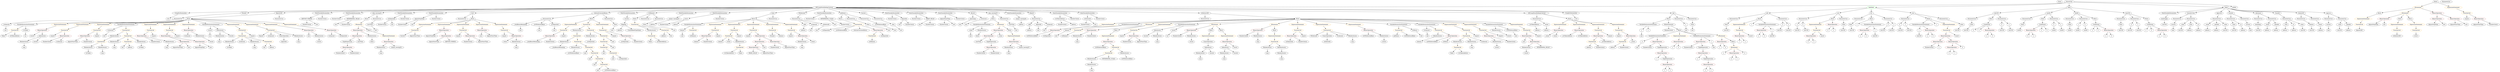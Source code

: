 strict digraph {
	graph [bb="0,0,26879,900"];
	node [label="\N"];
	Enter	[height=0.5,
		pos="22054,882",
		width=0.83628];
	FunctionCall_Unnamed_28	[color=orange,
		height=0.5,
		label=FunctionCall,
		pos="162.6,522",
		width=1.6125];
	Identifier_Token_2	[color=black,
		height=0.5,
		label=Token,
		pos="34.597,450",
		width=0.96103];
	FunctionCall_Unnamed_28 -> Identifier_Token_2	[pos="e,57.613,463.59 134.82,505.81 115.07,495.01 88.459,480.46 67.619,469.06"];
	Identifier_lrcTokenAddress_3	[color=black,
		height=0.5,
		label=lrcTokenAddress,
		pos="162.6,450",
		width=2.0976];
	FunctionCall_Unnamed_28 -> Identifier_lrcTokenAddress_3	[pos="e,162.6,468.1 162.6,503.7 162.6,496.41 162.6,487.73 162.6,479.54"];
	Identifier__lrcWithdrawalBase_1	[color=black,
		height=0.5,
		label=_lrcWithdrawalBase,
		pos="6149.6,234",
		width=2.3748];
	ContractDefinition_LRCLongTermHoldingContract	[color=black,
		height=0.5,
		label=LRCLongTermHoldingContract,
		pos="8815.6,810",
		width=3.6223];
	UsingForDeclaration_Unnamed	[color=black,
		height=0.5,
		label=UsingForDeclaration,
		pos="1972.6,738",
		width=2.4303];
	ContractDefinition_LRCLongTermHoldingContract -> UsingForDeclaration_Unnamed	[pos="e,2058.3,741.99 8685,808.87 8028.9,807.99 5025.9,801.54 2567.6,756 2392.1,752.75 2187.6,746.33 2069.8,742.38"];
	EventDefinition_Drained	[color=black,
		height=0.5,
		label=Drained,
		pos="2616.6,738",
		width=1.0996];
	ContractDefinition_LRCLongTermHoldingContract -> EventDefinition_Drained	[pos="e,2655.6,741.83 8685.2,808.68 7928.5,806.71 4093.9,794.91 2914.6,756 2827.4,753.12 2726.1,746.68 2666.9,742.61"];
	FunctionDefinition_depositLRC	[color=black,
		height=0.5,
		label=depositLRC,
		pos="2980.6,738",
		width=1.5709];
	ContractDefinition_LRCLongTermHoldingContract -> FunctionDefinition_depositLRC	[pos="e,3036.1,742.3 8685.2,808.41 7961.1,805.05 4427,787.3 3336.6,756 3235.6,753.1 3118.6,746.99 3047.1,742.94"];
	StateVariableDeclaration_Unnamed_1	[color=black,
		height=0.5,
		label=StateVariableDeclaration,
		pos="3446.6,738",
		width=2.8184];
	ContractDefinition_LRCLongTermHoldingContract -> StateVariableDeclaration_Unnamed_1	[pos="e,3535.5,746.99 8685,808.8 7987.3,807.54 4692.4,799.35 3673.6,756 3632,754.23 3586.2,751.04 3546.7,747.89"];
	StateVariableDeclaration_Unnamed_2	[color=black,
		height=0.5,
		label=StateVariableDeclaration,
		pos="3783.6,738",
		width=2.8184];
	ContractDefinition_LRCLongTermHoldingContract -> StateVariableDeclaration_Unnamed_2	[pos="e,3869.8,747.85 8685.2,808.9 8013,808.17 4934.6,802.33 3980.6,756 3948.1,754.42 3912.6,751.68 3880.9,748.85"];
	FunctionDefinition_play_tmstmp34	[color=black,
		height=0.5,
		label=play_tmstmp34,
		pos="4057.6,738",
		width=1.8897];
	ContractDefinition_LRCLongTermHoldingContract -> FunctionDefinition_play_tmstmp34	[pos="e,4120.2,745.32 8685.2,808.73 8037,807.19 5158.3,798.07 4263.6,756 4219.7,753.94 4170.7,749.96 4131.5,746.37"];
	StateVariableDeclaration_Unnamed_7	[color=black,
		height=0.5,
		label=StateVariableDeclaration,
		pos="4373.6,738",
		width=2.8184];
	ContractDefinition_LRCLongTermHoldingContract -> StateVariableDeclaration_Unnamed_7	[pos="e,4468.4,744.75 8685.2,809.1 8176.4,809.12 6274.5,805.67 4709.6,756 4632.6,753.56 4545.8,749.12 4479.7,745.39"];
	StateVariableDeclaration_Unnamed_9	[color=black,
		height=0.5,
		label=StateVariableDeclaration,
		pos="4819.6,738",
		width=2.8184];
	ContractDefinition_LRCLongTermHoldingContract -> StateVariableDeclaration_Unnamed_9	[pos="e,4912.3,745.57 8684.9,809.26 8206.7,809.78 6506.5,807.62 5105.6,756 5045.3,753.78 4977.9,749.84 4923.6,746.32"];
	FunctionDefinition_start	[color=black,
		height=0.5,
		label=start,
		pos="5141.6,738",
		width=0.75];
	ContractDefinition_LRCLongTermHoldingContract -> FunctionDefinition_start	[pos="e,5169,739.52 8687,806.55 8081.1,795 5525.9,746.32 5180.3,739.74"];
	FunctionDefinition_internalCalculateBonus	[color=black,
		height=0.5,
		label=internalCalculateBonus,
		pos="6455.6,738",
		width=2.6382];
	ContractDefinition_LRCLongTermHoldingContract -> FunctionDefinition_internalCalculateBonus	[pos="e,6540,746.53 8685.6,808.13 8351.8,805.39 7437.4,794.66 6676.6,756 6635.5,753.91 6590.2,750.6 6551.3,747.45"];
	StateVariableDeclaration_Unnamed_10	[color=black,
		height=0.5,
		label=StateVariableDeclaration,
		pos="6786.6,738",
		width=2.8184];
	ContractDefinition_LRCLongTermHoldingContract -> StateVariableDeclaration_Unnamed_10	[pos="e,6865.3,749.72 8685,809.42 8378.1,809.52 7587.2,804.57 6928.6,756 6911.7,754.76 6893.8,752.97 6876.6,751.02"];
	FunctionDefinition_lrcBalance	[color=black,
		height=0.5,
		label=lrcBalance,
		pos="6986.6,738",
		width=1.363];
	ContractDefinition_LRCLongTermHoldingContract -> FunctionDefinition_lrcBalance	[pos="e,7034.2,742.71 8687.7,806.18 8419,799.93 7776.2,783.28 7237.6,756 7171.8,752.67 7096.5,747.37 7045.6,743.57"];
	StateVariableDeclaration_Unnamed_14	[color=black,
		height=0.5,
		label=StateVariableDeclaration,
		pos="7347.6,738",
		width=2.8184];
	ContractDefinition_LRCLongTermHoldingContract -> StateVariableDeclaration_Unnamed_14	[pos="e,7439.5,745.94 8690.5,804.65 8469.1,796.72 7993.6,778.6 7592.6,756 7546,753.37 7494.4,749.89 7450.7,746.75"];
	StateVariableDeclaration_Unnamed_6	[color=black,
		height=0.5,
		label=StateVariableDeclaration,
		pos="7702.6,738",
		width=2.8184];
	ContractDefinition_LRCLongTermHoldingContract -> StateVariableDeclaration_Unnamed_6	[pos="e,7796.9,744.93 8698.9,801.66 8481.3,787.97 8017,758.77 7808.2,745.64"];
	FunctionDefinition_drain	[color=black,
		height=0.5,
		label=drain,
		pos="8258.6,738",
		width=0.80856];
	ContractDefinition_LRCLongTermHoldingContract -> FunctionDefinition_drain	[pos="e,8287.1,742.59 8721.4,797.17 8597.8,781.62 8386.1,755.02 8298.4,744"];
	EventDefinition_Withdrawal	[color=black,
		height=0.5,
		label=Withdrawal,
		pos="8564.6,738",
		width=1.4739];
	ContractDefinition_LRCLongTermHoldingContract -> EventDefinition_Withdrawal	[pos="e,8604.4,750.11 8759.6,793.38 8716.4,781.35 8657.3,764.85 8615.5,753.19"];
	StateVariableDeclaration_Unnamed_3	[color=black,
		height=0.5,
		label=StateVariableDeclaration,
		pos="8815.6,738",
		width=2.8184];
	ContractDefinition_LRCLongTermHoldingContract -> StateVariableDeclaration_Unnamed_3	[pos="e,8815.6,756.1 8815.6,791.7 8815.6,784.41 8815.6,775.73 8815.6,767.54"];
	FunctionDefinition_getBonus	[color=black,
		height=0.5,
		label=getBonus,
		pos="9019.6,738",
		width=1.266];
	ContractDefinition_LRCLongTermHoldingContract -> FunctionDefinition_getBonus	[pos="e,8985.9,750.56 8862.9,792.76 8896.8,781.15 8942,765.63 8975.2,754.25"];
	EventDefinition_Started	[color=black,
		height=0.5,
		label=Started,
		pos="9239.6,738",
		width=1.0303];
	ContractDefinition_LRCLongTermHoldingContract -> EventDefinition_Started	[pos="e,9204.7,744.76 8897.1,795.54 8985.2,781 9122.4,758.35 9193.5,746.61"];
	StateVariableDeclaration_Unnamed_11	[color=black,
		height=0.5,
		label=StateVariableDeclaration,
		pos="9535.6,738",
		width=2.8184];
	ContractDefinition_LRCLongTermHoldingContract -> StateVariableDeclaration_Unnamed_11	[pos="e,9448.2,747.5 8919.9,798.86 9058.5,785.39 9301.4,761.77 9437,748.58"];
	StateVariableDeclaration_Unnamed_4	[color=black,
		height=0.5,
		label=StateVariableDeclaration,
		pos="9791.6,738",
		width=2.8184];
	ContractDefinition_LRCLongTermHoldingContract -> StateVariableDeclaration_Unnamed_4	[pos="e,9710.6,749.19 8937.1,803.23 9098.9,795.09 9394.1,778.66 9645.6,756 9663,754.43 9681.5,752.49 9699.3,750.48"];
	StateVariableDeclaration_Unnamed_8	[color=black,
		height=0.5,
		label=StateVariableDeclaration,
		pos="10117,738",
		width=2.8184];
	ContractDefinition_LRCLongTermHoldingContract -> StateVariableDeclaration_Unnamed_8	[pos="e,10027,746.72 8939.4,804.17 9141.1,796.04 9553.1,778.28 9901.6,756 9938.7,753.63 9979.3,750.54 10015,747.65"];
	StructDefinition_Record	[color=black,
		height=0.5,
		label=Record,
		pos="10403,738",
		width=1.0719];
	ContractDefinition_LRCLongTermHoldingContract -> StructDefinition_Record	[pos="e,10365,743.25 8944.1,806.7 9192.3,801.69 9754.5,787.64 10227,756 10270,753.11 10319,748.27 10354,744.49"];
	FunctionDefinition_play_tmstmp19	[color=black,
		height=0.5,
		label=play_tmstmp19,
		pos="10623,738",
		width=1.8897];
	ContractDefinition_LRCLongTermHoldingContract -> FunctionDefinition_play_tmstmp19	[pos="e,10561,746.09 8945.3,807.71 9222.1,804.31 9891.1,792.68 10451,756 10483,753.87 10519,750.48 10550,747.3"];
	StateVariableDeclaration_Unnamed_13	[color=black,
		height=0.5,
		label=StateVariableDeclaration,
		pos="10836,738",
		width=2.8184];
	ContractDefinition_LRCLongTermHoldingContract -> StateVariableDeclaration_Unnamed_13	[pos="e,10758,750 8946.3,809.65 9253,810.22 10042,806.2 10700,756 10715,754.83 10731,753.18 10747,751.35"];
	EventDefinition_Deposit	[color=black,
		height=0.5,
		label=Deposit,
		pos="11042,738",
		width=1.0996];
	ContractDefinition_LRCLongTermHoldingContract -> EventDefinition_Deposit	[pos="e,11006,746.58 8945.7,808.33 9345.8,805.86 10555,795.25 10946,756 10962,754.37 10980,751.55 10995,748.67"];
	StateVariableDeclaration_Unnamed_5	[color=black,
		height=0.5,
		label=StateVariableDeclaration,
		pos="11345,738",
		width=2.8184];
	ContractDefinition_LRCLongTermHoldingContract -> StateVariableDeclaration_Unnamed_5	[pos="e,11253,746.1 8945.5,807.95 9293.4,804.72 10275,792.78 11091,756 11140,753.76 11196,750.19 11242,746.91"];
	StateVariableDeclaration_Unnamed_12	[color=black,
		height=0.5,
		label=StateVariableDeclaration,
		pos="11636,738",
		width=2.8184];
	ContractDefinition_LRCLongTermHoldingContract -> StateVariableDeclaration_Unnamed_12	[pos="e,11551,748.25 8945.3,807.66 9405.4,802.71 10958,784.27 11455,756 11482,754.42 11512,751.93 11540,749.32"];
	FunctionDefinition_withdrawLRC	[color=black,
		height=0.5,
		label=withdrawLRC,
		pos="12856,738",
		width=1.7511];
	ContractDefinition_LRCLongTermHoldingContract -> FunctionDefinition_withdrawLRC	[pos="e,12793,740.09 8944.3,806.77 9571.3,795.91 12295,748.71 12781,740.29"];
	FunctionDefinition_LRCLongTermHoldingContract	[color=black,
		height=0.5,
		label=LRCLongTermHoldingContract,
		pos="16481,738",
		width=3.6223];
	ContractDefinition_LRCLongTermHoldingContract -> FunctionDefinition_LRCLongTermHoldingContract	[pos="e,16351,740.19 8945.4,807.81 9864.7,799.42 15383,749.03 16339,740.29"];
	UsingForDeclaration_Unnamed_1	[color=black,
		height=0.5,
		label=UsingForDeclaration,
		pos="16763,738",
		width=2.4303];
	ContractDefinition_LRCLongTermHoldingContract -> UsingForDeclaration_Unnamed_1	[pos="e,16692,748.95 8946.2,808.99 9903.7,808.83 15825,805.8 16620,756 16640,754.75 16661,752.63 16681,750.3"];
	FunctionDefinition_sqrt	[color=black,
		height=0.5,
		label=sqrt,
		pos="17907,738",
		width=0.75];
	ContractDefinition_LRCLongTermHoldingContract -> FunctionDefinition_sqrt	[pos="e,17879,739.54 8946.1,808.61 9706.6,806.25 13644,792.66 16859,756 17253,751.5 17731,742.44 17868,739.76"];
	TupleExpression_Unnamed	[color=black,
		height=0.5,
		label=TupleExpression,
		pos="3771.6,378",
		width=2.0422];
	BinaryOperation_Unnamed_25	[color=brown,
		height=0.5,
		label=BinaryOperation,
		pos="3771.6,306",
		width=1.9867];
	TupleExpression_Unnamed -> BinaryOperation_Unnamed_25	[pos="e,3771.6,324.1 3771.6,359.7 3771.6,352.41 3771.6,343.73 3771.6,335.54"];
	ElementaryTypeName_uint	[color=black,
		height=0.5,
		label=uint,
		pos="1844.6,666",
		width=0.75];
	UsingForDeclaration_Unnamed -> ElementaryTypeName_uint	[pos="e,1864.9,678.13 1942.9,720.76 1922.5,709.62 1895.6,694.88 1875,683.64"];
	ExpressionStatement_Unnamed_20	[color=orange,
		height=0.5,
		label=ExpressionStatement,
		pos="25797,594",
		width=2.458];
	FunctionCall_Unnamed_20	[color=orange,
		height=0.5,
		label=FunctionCall,
		pos="25797,522",
		width=1.6125];
	ExpressionStatement_Unnamed_20 -> FunctionCall_Unnamed_20	[pos="e,25797,540.1 25797,575.7 25797,568.41 25797,559.73 25797,551.54"];
	Identifier_msg_19	[color=black,
		height=0.5,
		label=msg,
		pos="13544,234",
		width=0.75];
	NumberLiteral_Unnamed	[color=black,
		height=0.5,
		label=NumberLiteral,
		pos="20710,306",
		width=1.765];
	NumberLiteral_Unnamed_39	[color=black,
		height=0.5,
		label=NumberLiteral,
		pos="13295,450",
		width=1.765];
	BinaryOperation_Unnamed_64	[color=brown,
		height=0.5,
		label=BinaryOperation,
		pos="10612,306",
		width=1.9867];
	NumberLiteral_Unnamed_41	[color=black,
		height=0.5,
		label=NumberLiteral,
		pos="10519,234",
		width=1.765];
	BinaryOperation_Unnamed_64 -> NumberLiteral_Unnamed_41	[pos="e,10540,251.23 10590,288.41 10578,279.37 10562,268.03 10549,258.13"];
	NumberLiteral_Unnamed_40	[color=black,
		height=0.5,
		label=NumberLiteral,
		pos="10664,234",
		width=1.765];
	BinaryOperation_Unnamed_64 -> NumberLiteral_Unnamed_40	[pos="e,10651,251.79 10624,288.05 10630,279.89 10638,269.91 10644,260.82"];
	Identifier_startTime_1	[color=black,
		height=0.5,
		label=startTime,
		pos="10475,378",
		width=1.266];
	VariableDeclarationStatement_Unnamed	[color=black,
		height=0.5,
		label=VariableDeclarationStatement,
		pos="20601,594",
		width=3.3174];
	VariableDeclaration_c	[color=black,
		height=0.5,
		label=c,
		pos="20581,522",
		width=0.75];
	VariableDeclarationStatement_Unnamed -> VariableDeclaration_c	[pos="e,20585,540.1 20596,575.7 20594,568.24 20591,559.32 20589,550.97"];
	BinaryOperation_Unnamed	[color=brown,
		height=0.5,
		label=BinaryOperation,
		pos="20698,522",
		width=1.9867];
	VariableDeclarationStatement_Unnamed -> BinaryOperation_Unnamed	[pos="e,20675,539.31 20624,576.05 20637,566.98 20652,555.68 20666,545.84"];
	ElementaryTypeName_uint_20	[color=black,
		height=0.5,
		label=uint,
		pos="7324.6,450",
		width=0.75];
	ParameterList_Unnamed_11	[color=black,
		height=0.5,
		label=ParameterList,
		pos="22239,666",
		width=1.7095];
	Parameter_None_5	[color=black,
		height=0.5,
		label=None,
		pos="22239,594",
		width=0.85014];
	ParameterList_Unnamed_11 -> Parameter_None_5	[pos="e,22239,612.1 22239,647.7 22239,640.41 22239,631.73 22239,623.54"];
	FunctionCall_Unnamed_16	[color=orange,
		height=0.5,
		label=FunctionCall,
		pos="7912.6,306",
		width=1.6125];
	Identifier_lrcTokenAddress_1	[color=black,
		height=0.5,
		label=lrcTokenAddress,
		pos="7789.6,234",
		width=2.0976];
	FunctionCall_Unnamed_16 -> Identifier_lrcTokenAddress_1	[pos="e,7817.8,251.06 7885.6,289.64 7868.7,279.99 7846.5,267.41 7827.8,256.75"];
	Identifier_Token	[color=black,
		height=0.5,
		label=Token,
		pos="7917.6,234",
		width=0.96103];
	FunctionCall_Unnamed_16 -> Identifier_Token	[pos="e,7916.4,252.1 7913.8,287.7 7914.4,280.41 7915,271.73 7915.6,263.54"];
	ParameterList_Unnamed	[color=black,
		height=0.5,
		label=ParameterList,
		pos="20437,666",
		width=1.7095];
	Parameter_b	[color=black,
		height=0.5,
		label=b,
		pos="20365,594",
		width=0.75];
	ParameterList_Unnamed -> Parameter_b	[pos="e,20379,609.11 20420,648.41 20410,639.06 20398,627.26 20387,617.13"];
	Parameter_a	[color=black,
		height=0.5,
		label=a,
		pos="20437,594",
		width=0.75];
	ParameterList_Unnamed -> Parameter_a	[pos="e,20437,612.1 20437,647.7 20437,640.41 20437,631.73 20437,623.54"];
	Parameter_x	[color=black,
		height=0.5,
		label=x,
		pos="18000,594",
		width=0.75];
	ElementaryTypeName_uint_35	[color=black,
		height=0.5,
		label=uint,
		pos="18037,522",
		width=0.75];
	Parameter_x -> ElementaryTypeName_uint_35	[pos="e,18028,539.15 18008,576.76 18013,568.55 18018,558.37 18023,549.09"];
	ParameterList_Unnamed_13	[color=black,
		height=0.5,
		label=ParameterList,
		pos="22801,666",
		width=1.7095];
	Parameter_None_6	[color=black,
		height=0.5,
		label=None,
		pos="22801,594",
		width=0.85014];
	ParameterList_Unnamed_13 -> Parameter_None_6	[pos="e,22801,612.1 22801,647.7 22801,640.41 22801,631.73 22801,623.54"];
	IfStatement_Unnamed	[color=orange,
		height=0.5,
		label=IfStatement,
		pos="3918.6,594",
		width=1.4739];
	BinaryOperation_Unnamed_23	[color=brown,
		height=0.5,
		label=BinaryOperation,
		pos="3897.6,522",
		width=1.9867];
	IfStatement_Unnamed -> BinaryOperation_Unnamed_23	[pos="e,3902.7,540.1 3913.4,575.7 3911.2,568.24 3908.5,559.32 3906,550.97"];
	Block_Unnamed_11	[color=black,
		height=0.5,
		label=Block,
		pos="4019.6,522",
		width=0.90558];
	IfStatement_Unnamed -> Block_Unnamed_11	[pos="e,3999.7,536.76 3941.3,577.29 3955.8,567.21 3974.8,554.02 3990.5,543.17"];
	ParameterList_Unnamed_36	[color=black,
		height=0.5,
		label=ParameterList,
		pos="26326,882",
		width=1.7095];
	Identifier_a_11	[color=black,
		height=0.5,
		label=a,
		pos="22485,522",
		width=0.75];
	NumberLiteral_Unnamed_25	[color=black,
		height=0.5,
		label=NumberLiteral,
		pos="5049.6,378",
		width=1.765];
	Identifier_b_13	[color=black,
		height=0.5,
		label=b,
		pos="21183,522",
		width=0.75];
	MemberAccess_Unnamed_43	[color=black,
		height=0.5,
		label=MemberAccess,
		pos="6178.6,306",
		width=1.9174];
	MemberAccess_Unnamed_43 -> Identifier__lrcWithdrawalBase_1	[pos="e,6156.7,252.1 6171.4,287.7 6168.3,280.15 6164.6,271.12 6161.1,262.68"];
	ExpressionStatement_Unnamed_46	[color=orange,
		height=0.5,
		label=ExpressionStatement,
		pos="6138.6,594",
		width=2.458];
	FunctionCall_Unnamed_55	[color=orange,
		height=0.5,
		label=FunctionCall,
		pos="6044.6,522",
		width=1.6125];
	ExpressionStatement_Unnamed_46 -> FunctionCall_Unnamed_55	[pos="e,6066.1,538.99 6116.3,576.41 6104,567.21 6088.4,555.64 6075,545.63"];
	Block_Unnamed_17	[color=black,
		height=0.5,
		label=Block,
		pos="6810.6,666",
		width=0.90558];
	FunctionCall_Unnamed_22	[color=orange,
		height=0.5,
		label=FunctionCall,
		pos="6817.6,594",
		width=1.6125];
	Block_Unnamed_17 -> FunctionCall_Unnamed_22	[pos="e,6815.9,612.1 6812.3,647.7 6813.1,640.41 6813.9,631.73 6814.7,623.54"];
	NumberLiteral_Unnamed_11	[color=black,
		height=0.5,
		label=NumberLiteral,
		pos="7133.6,594",
		width=1.765];
	MemberAccess_Unnamed_21	[color=black,
		height=0.5,
		label=MemberAccess,
		pos="15984,378",
		width=1.9174];
	Identifier_record_4	[color=black,
		height=0.5,
		label=record,
		pos="15984,306",
		width=0.97489];
	MemberAccess_Unnamed_21 -> Identifier_record_4	[pos="e,15984,324.1 15984,359.7 15984,352.41 15984,343.73 15984,335.54"];
	Identifier_a_14	[color=black,
		height=0.5,
		label=a,
		pos="21336,450",
		width=0.75];
	VariableDeclaration_depositStopTime	[color=black,
		height=0.5,
		label=depositStopTime,
		pos="4530.6,666",
		width=2.0838];
	NumberLiteral_Unnamed_17	[color=black,
		height=0.5,
		label=NumberLiteral,
		pos="4380.6,594",
		width=1.765];
	VariableDeclaration_depositStopTime -> NumberLiteral_Unnamed_17	[pos="e,4412.5,609.89 4497.3,649.46 4475.4,639.23 4446.5,625.74 4422.9,614.75"];
	ElementaryTypeName_uint_8	[color=black,
		height=0.5,
		label=uint,
		pos="4489.6,594",
		width=0.75];
	VariableDeclaration_depositStopTime -> ElementaryTypeName_uint_8	[pos="e,4499.1,611.14 4520.5,647.7 4515.8,639.67 4510.1,629.95 4504.9,621.05"];
	MemberAccess_Unnamed_11	[color=black,
		height=0.5,
		label=MemberAccess,
		pos="1247.6,378",
		width=1.9174];
	Identifier_msg_5	[color=black,
		height=0.5,
		label=msg,
		pos="1247.6,306",
		width=0.75];
	MemberAccess_Unnamed_11 -> Identifier_msg_5	[pos="e,1247.6,324.1 1247.6,359.7 1247.6,352.41 1247.6,343.73 1247.6,335.54"];
	Identifier_w_1	[color=black,
		height=0.5,
		label=w,
		pos="18524,162",
		width=0.75];
	Parameter_success	[color=black,
		height=0.5,
		label=success,
		pos="24194,594",
		width=1.1135];
	ElementaryTypeName_bool	[color=black,
		height=0.5,
		label=bool,
		pos="24213,522",
		width=0.76697];
	Parameter_success -> ElementaryTypeName_bool	[pos="e,24208,540.1 24198,575.7 24200,568.24 24203,559.32 24205,550.97"];
	MemberAccess_Unnamed_15	[color=black,
		height=0.5,
		label=MemberAccess,
		pos="284.6,378",
		width=1.9174];
	Identifier_msg_7	[color=black,
		height=0.5,
		label=msg,
		pos="284.6,306",
		width=0.75];
	MemberAccess_Unnamed_15 -> Identifier_msg_7	[pos="e,284.6,324.1 284.6,359.7 284.6,352.41 284.6,343.73 284.6,335.54"];
	Identifier_sqrt_1	[color=black,
		height=0.5,
		label=sqrt,
		pos="6331.6,162",
		width=0.75];
	ParameterList_Unnamed_3	[color=black,
		height=0.5,
		label=ParameterList,
		pos="19893,666",
		width=1.7095];
	Parameter_None_1	[color=black,
		height=0.5,
		label=None,
		pos="19817,594",
		width=0.85014];
	ParameterList_Unnamed_3 -> Parameter_None_1	[pos="e,19833,609.8 19875,648.41 19865,639.16 19852,627.51 19841,617.45"];
	VariableDeclaration_totalSupply	[color=black,
		height=0.5,
		label=totalSupply,
		pos="23285,666",
		width=1.4739];
	ElementaryTypeName_uint256_21	[color=black,
		height=0.5,
		label=uint256,
		pos="23285,594",
		width=1.0442];
	VariableDeclaration_totalSupply -> ElementaryTypeName_uint256_21	[pos="e,23285,612.1 23285,647.7 23285,640.41 23285,631.73 23285,623.54"];
	Identifier_Deposit	[color=black,
		height=0.5,
		label=Deposit,
		pos="2834.6,450",
		width=1.0996];
	Parameter_startTime	[color=black,
		height=0.5,
		label=startTime,
		pos="4035.6,594",
		width=1.266];
	ElementaryTypeName_uint_19	[color=black,
		height=0.5,
		label=uint,
		pos="4097.6,522",
		width=0.75];
	Parameter_startTime -> ElementaryTypeName_uint_19	[pos="e,4084.6,537.72 4050,576.76 4058.1,567.64 4068.3,556.11 4077.2,546.06"];
	Identifier_depositStartTime_8	[color=black,
		height=0.5,
		label=depositStartTime,
		pos="806.6,378",
		width=2.0699];
	ElementaryTypeName_uint_14	[color=black,
		height=0.5,
		label=uint,
		pos="11107,522",
		width=0.75];
	Identifier_msg_10	[color=black,
		height=0.5,
		label=msg,
		pos="12380,378",
		width=0.75];
	ExpressionStatement_Unnamed_1	[color=orange,
		height=0.5,
		label=ExpressionStatement,
		pos="19440,594",
		width=2.458];
	FunctionCall_Unnamed_1	[color=orange,
		height=0.5,
		label=FunctionCall,
		pos="19442,522",
		width=1.6125];
	ExpressionStatement_Unnamed_1 -> FunctionCall_Unnamed_1	[pos="e,19441,540.1 19440,575.7 19440,568.41 19441,559.73 19441,551.54"];
	ElementaryTypeName_uint256_6	[color=black,
		height=0.5,
		label=uint256,
		pos="19824,522",
		width=1.0442];
	FunctionCall_Unnamed_49	[color=orange,
		height=0.5,
		label=FunctionCall,
		pos="15681,450",
		width=1.6125];
	MemberAccess_Unnamed_33	[color=black,
		height=0.5,
		label=MemberAccess,
		pos="15554,378",
		width=1.9174];
	FunctionCall_Unnamed_49 -> MemberAccess_Unnamed_33	[pos="e,15582,394.64 15653,433.81 15635,423.95 15612,410.96 15592,400.1"];
	MemberAccess_Unnamed_34	[color=black,
		height=0.5,
		label=MemberAccess,
		pos="15710,378",
		width=1.9174];
	FunctionCall_Unnamed_49 -> MemberAccess_Unnamed_34	[pos="e,15703,396.1 15688,431.7 15691,424.15 15695,415.12 15698,406.68"];
	Identifier_lrcAmount_6	[color=black,
		height=0.5,
		label=lrcAmount,
		pos="15847,378",
		width=1.3907];
	FunctionCall_Unnamed_49 -> Identifier_lrcAmount_6	[pos="e,15815,392.38 15714,435 15740,424 15776,408.6 15805,396.74"];
	Identifier_msg_18	[color=black,
		height=0.5,
		label=msg,
		pos="13700,162",
		width=0.75];
	Identifier_record_6	[color=black,
		height=0.5,
		label=record,
		pos="14785,378",
		width=0.97489];
	BinaryOperation_Unnamed_74	[color=brown,
		height=0.5,
		label=BinaryOperation,
		pos="18410,378",
		width=1.9867];
	Identifier_y_2	[color=black,
		height=0.5,
		label=y,
		pos="18390,306",
		width=0.75];
	BinaryOperation_Unnamed_74 -> Identifier_y_2	[pos="e,18394,324.1 18405,359.7 18403,352.24 18400,343.32 18398,334.97"];
	Identifier_w	[color=black,
		height=0.5,
		label=w,
		pos="18462,306",
		width=0.75];
	BinaryOperation_Unnamed_74 -> Identifier_w	[pos="e,18450,322.36 18422,360.05 18429,351.44 18436,340.81 18444,331.33"];
	ElementaryTypeName_uint_24	[color=black,
		height=0.5,
		label=uint,
		pos="15188,450",
		width=0.75];
	VariableDeclaration_withdrawId	[color=black,
		height=0.5,
		label=withdrawId,
		pos="11636,666",
		width=1.46];
	NumberLiteral_Unnamed_21	[color=black,
		height=0.5,
		label=NumberLiteral,
		pos="11612,594",
		width=1.765];
	VariableDeclaration_withdrawId -> NumberLiteral_Unnamed_21	[pos="e,11617,612.1 11630,647.7 11627,640.24 11624,631.32 11621,622.97"];
	ElementaryTypeName_uint_16	[color=black,
		height=0.5,
		label=uint,
		pos="11721,594",
		width=0.75];
	VariableDeclaration_withdrawId -> ElementaryTypeName_uint_16	[pos="e,11704,608.7 11655,649.12 11667,639.31 11682,626.62 11695,616"];
	ExpressionStatement_Unnamed_11	[color=orange,
		height=0.5,
		label=ExpressionStatement,
		pos="4622.6,594",
		width=2.458];
	FunctionCall_Unnamed_9	[color=orange,
		height=0.5,
		label=FunctionCall,
		pos="4485.6,522",
		width=1.6125];
	ExpressionStatement_Unnamed_11 -> FunctionCall_Unnamed_9	[pos="e,4514.9,537.95 4590.8,576.76 4571.2,566.74 4545.9,553.81 4525,543.14"];
	ParameterList_Unnamed_29	[color=black,
		height=0.5,
		label=ParameterList,
		pos="1951.6,666",
		width=1.7095];
	EventDefinition_Drained -> ParameterList_Unnamed_29	[pos="e,1995.8,678.8 2577,735.52 2481.1,731.49 2229.1,718.23 2021.6,684 2016.7,683.2 2011.7,682.24 2006.7,681.2"];
	Block_Unnamed_18	[color=black,
		height=0.5,
		label=Block,
		pos="2063.6,666",
		width=0.90558];
	FunctionDefinition_depositLRC -> Block_Unnamed_18	[pos="e,2095.7,669.45 2926,732.83 2758.9,720.08 2257.2,681.78 2106.7,670.29"];
	ParameterList_Unnamed_39	[color=black,
		height=0.5,
		label=ParameterList,
		pos="2980.6,666",
		width=1.7095];
	FunctionDefinition_depositLRC -> ParameterList_Unnamed_39	[pos="e,2980.6,684.1 2980.6,719.7 2980.6,712.41 2980.6,703.73 2980.6,695.54"];
	Identifier_sqrt_7	[color=black,
		height=0.5,
		label=sqrt,
		pos="6537.6,162",
		width=0.75];
	ElementaryTypeName_uint_29	[color=black,
		height=0.5,
		label=uint,
		pos="10881,522",
		width=0.75];
	NumberLiteral_Unnamed_15	[color=black,
		height=0.5,
		label=NumberLiteral,
		pos="10090,594",
		width=1.765];
	Block_Unnamed_10	[color=black,
		height=0.5,
		label=Block,
		pos="3945.6,666",
		width=0.90558];
	Block_Unnamed_10 -> IfStatement_Unnamed	[pos="e,3925.3,612.28 3939.1,648.05 3936.2,640.52 3932.7,631.44 3929.4,622.94"];
	VariableDeclaration_lrcAmount_1	[color=black,
		height=0.5,
		label=lrcAmount,
		pos="1200.6,522",
		width=1.3907];
	ElementaryTypeName_uint_22	[color=black,
		height=0.5,
		label=uint,
		pos="1133.6,450",
		width=0.75];
	VariableDeclaration_lrcAmount_1 -> ElementaryTypeName_uint_22	[pos="e,1147.7,465.72 1185.1,504.76 1176.2,495.55 1165.1,483.87 1155.4,473.76"];
	ElementaryTypeName_address_13	[color=black,
		height=0.5,
		label=address,
		pos="6656.6,522",
		width=1.0996];
	BinaryOperation_Unnamed_30	[color=brown,
		height=0.5,
		label=BinaryOperation,
		pos="8123.6,378",
		width=1.9867];
	BinaryOperation_Unnamed_31	[color=brown,
		height=0.5,
		label=BinaryOperation,
		pos="8060.6,306",
		width=1.9867];
	BinaryOperation_Unnamed_30 -> BinaryOperation_Unnamed_31	[pos="e,8075.7,323.79 8108.3,360.05 8100.8,351.71 8091.6,341.49 8083.3,332.25"];
	Identifier_now_1	[color=black,
		height=0.5,
		label=now,
		pos="8177.6,306",
		width=0.75];
	BinaryOperation_Unnamed_30 -> Identifier_now_1	[pos="e,8165.8,322.36 8136.7,360.05 8143.3,351.44 8151.5,340.81 8158.8,331.33"];
	ElementaryTypeName_address	[color=black,
		height=0.5,
		label=address,
		pos="24966,522",
		width=1.0996];
	FunctionCall_Unnamed_27	[color=orange,
		height=0.5,
		label=FunctionCall,
		pos="1868.6,522",
		width=1.6125];
	BinaryOperation_Unnamed_40	[color=brown,
		height=0.5,
		label=BinaryOperation,
		pos="1792.6,450",
		width=1.9867];
	FunctionCall_Unnamed_27 -> BinaryOperation_Unnamed_40	[pos="e,1810.7,467.71 1850.6,504.41 1841.2,495.76 1829.5,485 1819.1,475.42"];
	Identifier_require_11	[color=black,
		height=0.5,
		label=require,
		pos="1918.6,450",
		width=1.0026];
	FunctionCall_Unnamed_27 -> Identifier_require_11	[pos="e,1906.9,467.31 1880.7,504.05 1886.6,495.77 1893.9,485.62 1900.4,476.42"];
	MemberAccess_Unnamed_17	[color=black,
		height=0.5,
		label=MemberAccess,
		pos="2491.6,378",
		width=1.9174];
	Identifier_lrcToken_2	[color=black,
		height=0.5,
		label=lrcToken,
		pos="2491.6,306",
		width=1.2244];
	MemberAccess_Unnamed_17 -> Identifier_lrcToken_2	[pos="e,2491.6,324.1 2491.6,359.7 2491.6,352.41 2491.6,343.73 2491.6,335.54"];
	ElementaryTypeName_uint_13	[color=black,
		height=0.5,
		label=uint,
		pos="9617.6,594",
		width=0.75];
	ParameterList_Unnamed_44	[color=black,
		height=0.5,
		label=ParameterList,
		pos="5885.6,666",
		width=1.7095];
	Parameter__totalBonusRemaining	[color=black,
		height=0.5,
		label=_totalBonusRemaining,
		pos="5603.6,594",
		width=2.6243];
	ParameterList_Unnamed_44 -> Parameter__totalBonusRemaining	[pos="e,5659.5,608.87 5839.7,653.6 5793.8,642.21 5722.8,624.59 5670.6,611.64"];
	Parameter__lrcWithdrawalBase_1	[color=black,
		height=0.5,
		label=_lrcWithdrawalBase,
		pos="5801.6,594",
		width=2.3748];
	ParameterList_Unnamed_44 -> Parameter__lrcWithdrawalBase_1	[pos="e,5821.9,611.88 5866.1,648.76 5855.5,639.95 5842.2,628.87 5830.5,619.07"];
	Parameter__lrcDeposited	[color=black,
		height=0.5,
		label=_lrcDeposited,
		pos="5968.6,594",
		width=1.7511];
	ParameterList_Unnamed_44 -> Parameter__lrcDeposited	[pos="e,5949.2,611.39 5904.8,648.76 5915.5,639.82 5928.8,628.55 5940.6,618.64"];
	ElementaryTypeName_uint_31	[color=black,
		height=0.5,
		label=uint,
		pos="5603.6,522",
		width=0.75];
	Parameter__totalBonusRemaining -> ElementaryTypeName_uint_31	[pos="e,5603.6,540.1 5603.6,575.7 5603.6,568.41 5603.6,559.73 5603.6,551.54"];
	BinaryOperation_Unnamed_68	[color=brown,
		height=0.5,
		label=BinaryOperation,
		pos="18176,378",
		width=1.9867];
	NumberLiteral_Unnamed_44	[color=black,
		height=0.5,
		label=NumberLiteral,
		pos="18044,306",
		width=1.765];
	BinaryOperation_Unnamed_68 -> NumberLiteral_Unnamed_44	[pos="e,18073,322.42 18146,361.29 18127,351.4 18103,338.53 18083,327.8"];
	TupleExpression_Unnamed_2	[color=black,
		height=0.5,
		label=TupleExpression,
		pos="18199,306",
		width=2.0422];
	BinaryOperation_Unnamed_68 -> TupleExpression_Unnamed_2	[pos="e,18193,324.1 18181,359.7 18184,352.24 18187,343.32 18189,334.97"];
	ParameterList_Unnamed_4	[color=black,
		height=0.5,
		label=ParameterList,
		pos="19307,666",
		width=1.7095];
	Parameter_a_2	[color=black,
		height=0.5,
		label=a,
		pos="19235,594",
		width=0.75];
	ParameterList_Unnamed_4 -> Parameter_a_2	[pos="e,19249,609.11 19290,648.41 19280,639.06 19268,627.26 19257,617.13"];
	Parameter_b_2	[color=black,
		height=0.5,
		label=b,
		pos="19307,594",
		width=0.75];
	ParameterList_Unnamed_4 -> Parameter_b_2	[pos="e,19307,612.1 19307,647.7 19307,640.41 19307,631.73 19307,623.54"];
	BinaryOperation_Unnamed_45	[color=brown,
		height=0.5,
		label=BinaryOperation,
		pos="3351.6,522",
		width=1.9867];
	Identifier_now_7	[color=black,
		height=0.5,
		label=now,
		pos="3351.6,450",
		width=0.75];
	BinaryOperation_Unnamed_45 -> Identifier_now_7	[pos="e,3351.6,468.1 3351.6,503.7 3351.6,496.41 3351.6,487.73 3351.6,479.54"];
	MemberAccess_Unnamed_14	[color=black,
		height=0.5,
		label=MemberAccess,
		pos="3465.6,450",
		width=1.9174];
	BinaryOperation_Unnamed_45 -> MemberAccess_Unnamed_14	[pos="e,3439.6,466.98 3377.8,504.94 3393.2,495.43 3413.1,483.24 3430,472.86"];
	ElementaryTypeName_uint_26	[color=black,
		height=0.5,
		label=uint,
		pos="15260,450",
		width=0.75];
	Identifier_a_6	[color=black,
		height=0.5,
		label=a,
		pos="18810,450",
		width=0.75];
	ExpressionStatement_Unnamed_37	[color=orange,
		height=0.5,
		label=ExpressionStatement,
		pos="11854,594",
		width=2.458];
	BinaryOperation_Unnamed_56	[color=brown,
		height=0.5,
		label=BinaryOperation,
		pos="11296,522",
		width=1.9867];
	ExpressionStatement_Unnamed_37 -> BinaryOperation_Unnamed_56	[pos="e,11347,534.85 11790,581.12 11779,579.25 11767,577.46 11757,576 11588,553.3 11544,565.72 11376,540 11370,539.14 11364,538.12 11358,\
537.03"];
	Identifier_a_10	[color=black,
		height=0.5,
		label=a,
		pos="22638,450",
		width=0.75];
	ElementaryTypeName_uint_1	[color=black,
		height=0.5,
		label=uint,
		pos="16922,666",
		width=0.75];
	Identifier_b_9	[color=black,
		height=0.5,
		label=b,
		pos="22557,522",
		width=0.75];
	VariableDeclaration_DEPOSIT_PERIOD	[color=black,
		height=0.5,
		label=DEPOSIT_PERIOD,
		pos="3276.6,666",
		width=2.458];
	StateVariableDeclaration_Unnamed_1 -> VariableDeclaration_DEPOSIT_PERIOD	[pos="e,3314.5,682.62 3407.6,720.94 3383,710.83 3351.2,697.7 3325,686.93"];
	NumberLiteral_Unnamed_2	[color=black,
		height=0.5,
		label=NumberLiteral,
		pos="3446.6,666",
		width=1.765];
	StateVariableDeclaration_Unnamed_1 -> NumberLiteral_Unnamed_2	[pos="e,3446.6,684.1 3446.6,719.7 3446.6,712.41 3446.6,703.73 3446.6,695.54"];
	FunctionCall_Unnamed_4	[color=orange,
		height=0.5,
		label=FunctionCall,
		pos="16995,378",
		width=1.6125];
	ElementaryTypeName_address_18	[color=black,
		height=0.5,
		label=address,
		pos="16930,306",
		width=1.0996];
	FunctionCall_Unnamed_4 -> ElementaryTypeName_address_18	[pos="e,16944,322.99 16979,360.41 16971,351.74 16961,340.97 16952,331.38"];
	NumberLiteral_Unnamed_23	[color=black,
		height=0.5,
		label=NumberLiteral,
		pos="17051,306",
		width=1.765];
	FunctionCall_Unnamed_4 -> NumberLiteral_Unnamed_23	[pos="e,17037,323.79 17008,360.05 17015,351.8 17023,341.7 17030,332.54"];
	FunctionCall_Unnamed_32	[color=orange,
		height=0.5,
		label=FunctionCall,
		pos="1392.6,378",
		width=1.6125];
	Identifier_this_1	[color=black,
		height=0.5,
		label=this,
		pos="1334.6,306",
		width=0.75];
	FunctionCall_Unnamed_32 -> Identifier_this_1	[pos="e,1347.3,322.36 1378.6,360.05 1371.3,351.35 1362.4,340.59 1354.5,331.03"];
	ElementaryTypeName_address_22	[color=black,
		height=0.5,
		label=address,
		pos="1419.6,306",
		width=1.0996];
	FunctionCall_Unnamed_32 -> ElementaryTypeName_address_22	[pos="e,1413,324.1 1399.3,359.7 1402.2,352.15 1405.7,343.12 1408.9,334.68"];
	ParameterList_Unnamed_18	[color=black,
		height=0.5,
		label=ParameterList,
		pos="24023,666",
		width=1.7095];
	Parameter__value	[color=black,
		height=0.5,
		label=_value,
		pos="24029,594",
		width=0.96103];
	ParameterList_Unnamed_18 -> Parameter__value	[pos="e,24027,612.1 24024,647.7 24025,640.41 24025,631.73 24026,623.54"];
	Parameter__to	[color=black,
		height=0.5,
		label=_to,
		pos="24109,594",
		width=0.75];
	ParameterList_Unnamed_18 -> Parameter__to	[pos="e,24092,608.56 24043,648.76 24055,638.95 24070,626.34 24083,615.8"];
	NumberLiteral_Unnamed_13	[color=black,
		height=0.5,
		label=NumberLiteral,
		pos="4162.6,594",
		width=1.765];
	Identifier_Withdrawal	[color=black,
		height=0.5,
		label=Withdrawal,
		pos="14033,450",
		width=1.4739];
	Identifier_require_18	[color=black,
		height=0.5,
		label=require,
		pos="15793,450",
		width=1.0026];
	ElementaryTypeName_uint_27	[color=black,
		height=0.5,
		label=uint,
		pos="9561.6,522",
		width=0.75];
	MemberAccess_Unnamed_38	[color=black,
		height=0.5,
		label=MemberAccess,
		pos="13544,306",
		width=1.9174];
	MemberAccess_Unnamed_38 -> Identifier_msg_19	[pos="e,13544,252.1 13544,287.7 13544,280.41 13544,271.73 13544,263.54"];
	VariableDeclaration_owner	[color=black,
		height=0.5,
		label=owner,
		pos="7349.6,666",
		width=0.93331];
	VariableDeclaration_owner -> NumberLiteral_Unnamed_11	[pos="e,7177.3,607.34 7323.3,654.24 7317.8,652.09 7312.1,649.91 7306.6,648 7267.3,634.23 7222.3,620.5 7188,610.46"];
	ElementaryTypeName_address_12	[color=black,
		height=0.5,
		label=address,
		pos="7254.6,594",
		width=1.0996];
	VariableDeclaration_owner -> ElementaryTypeName_address_12	[pos="e,7274.8,609.87 7330.4,650.83 7317,640.98 7298.9,627.65 7283.8,616.49"];
	Identifier_require_2	[color=black,
		height=0.5,
		label=require,
		pos="5436.6,450",
		width=1.0026];
	BinaryOperation_Unnamed_11	[color=brown,
		height=0.5,
		label=BinaryOperation,
		pos="22674,522",
		width=1.9867];
	BinaryOperation_Unnamed_11 -> Identifier_a_10	[pos="e,22646,467.14 22665,503.7 22661,495.75 22656,486.16 22651,477.34"];
	Identifier_b_8	[color=black,
		height=0.5,
		label=b,
		pos="22710,450",
		width=0.75];
	BinaryOperation_Unnamed_11 -> Identifier_b_8	[pos="e,22701,467.14 22682,503.7 22687,495.75 22692,486.16 22696,477.34"];
	Identifier_require_8	[color=black,
		height=0.5,
		label=require,
		pos="26537,666",
		width=1.0026];
	BinaryOperation_Unnamed_39	[color=brown,
		height=0.5,
		label=BinaryOperation,
		pos="1540.6,450",
		width=1.9867];
	NumberLiteral_Unnamed_32	[color=black,
		height=0.5,
		label=NumberLiteral,
		pos="1688.6,378",
		width=1.765];
	BinaryOperation_Unnamed_39 -> NumberLiteral_Unnamed_32	[pos="e,1657,393.97 1573.1,433.64 1594.7,423.41 1623.3,409.88 1646.6,398.84"];
	MemberAccess_Unnamed_6	[color=black,
		height=0.5,
		label=MemberAccess,
		pos="1839.6,378",
		width=1.9174];
	BinaryOperation_Unnamed_39 -> MemberAccess_Unnamed_6	[pos="e,1789.7,390.67 1591.7,437.05 1643.5,424.92 1723.7,406.14 1778.7,393.25"];
	BinaryOperation_Unnamed_9	[color=brown,
		height=0.5,
		label=BinaryOperation,
		pos="18610,450",
		width=1.9867];
	Identifier_c_3	[color=black,
		height=0.5,
		label=c,
		pos="18610,378",
		width=0.75];
	BinaryOperation_Unnamed_9 -> Identifier_c_3	[pos="e,18610,396.1 18610,431.7 18610,424.41 18610,415.73 18610,407.54"];
	Identifier_a_7	[color=black,
		height=0.5,
		label=a,
		pos="18682,378",
		width=0.75];
	BinaryOperation_Unnamed_9 -> Identifier_a_7	[pos="e,18667,393.42 18627,432.05 18637,422.82 18648,411.29 18659,401.33"];
	BinaryOperation_Unnamed_36	[color=brown,
		height=0.5,
		label=BinaryOperation,
		pos="26217,666",
		width=1.9867];
	Identifier_depositStopTime_1	[color=black,
		height=0.5,
		label=depositStopTime,
		pos="26174,594",
		width=2.0838];
	BinaryOperation_Unnamed_36 -> Identifier_depositStopTime_1	[pos="e,26184,612.28 26206,648.05 26201,640.26 26196,630.82 26190,622.08"];
	Identifier_now_3	[color=black,
		height=0.5,
		label=now,
		pos="26294,594",
		width=0.75];
	BinaryOperation_Unnamed_36 -> Identifier_now_3	[pos="e,26278,609.11 26235,648.41 26245,638.97 26258,627.03 26270,616.83"];
	MemberAccess_Unnamed_27	[color=black,
		height=0.5,
		label=MemberAccess,
		pos="15374,450",
		width=1.9174];
	Identifier_balance_3	[color=black,
		height=0.5,
		label=balance,
		pos="15143,378",
		width=1.0719];
	MemberAccess_Unnamed_27 -> Identifier_balance_3	[pos="e,15172,390 15327,436.46 15289,426.22 15236,411.03 15190,396 15187,395.28 15185,394.52 15183,393.74"];
	Parameter_b_4	[color=black,
		height=0.5,
		label=b,
		pos="22071,594",
		width=0.75];
	ElementaryTypeName_uint64_1	[color=black,
		height=0.5,
		label=uint64,
		pos="22071,522",
		width=0.91945];
	Parameter_b_4 -> ElementaryTypeName_uint64_1	[pos="e,22071,540.1 22071,575.7 22071,568.41 22071,559.73 22071,551.54"];
	Identifier_Token_3	[color=black,
		height=0.5,
		label=Token,
		pos="15490,234",
		width=0.96103];
	StateVariableDeclaration_Unnamed	[color=black,
		height=0.5,
		label=StateVariableDeclaration,
		pos="23333,738",
		width=2.8184];
	StateVariableDeclaration_Unnamed -> VariableDeclaration_totalSupply	[pos="e,23296,683.62 23321,719.7 23315,711.61 23308,701.81 23302,692.87"];
	BinaryOperation_Unnamed_14	[color=brown,
		height=0.5,
		label=BinaryOperation,
		pos="17111,450",
		width=1.9867];
	BinaryOperation_Unnamed_14 -> FunctionCall_Unnamed_4	[pos="e,17020,394.5 17084,432.94 17068,423.29 17047,410.89 17030,400.41"];
	Identifier__lrcTokenAddress	[color=black,
		height=0.5,
		label=_lrcTokenAddress,
		pos="17152,378",
		width=2.2362];
	BinaryOperation_Unnamed_14 -> Identifier__lrcTokenAddress	[pos="e,17142,396.1 17121,431.7 17125,423.9 17131,414.51 17136,405.83"];
	BinaryOperation_Unnamed_6	[color=brown,
		height=0.5,
		label=BinaryOperation,
		pos="19381,450",
		width=1.9867];
	Identifier_b_3	[color=black,
		height=0.5,
		label=b,
		pos="19345,378",
		width=0.75];
	BinaryOperation_Unnamed_6 -> Identifier_b_3	[pos="e,19353,395.14 19372,431.7 19368,423.75 19363,414.16 19358,405.34"];
	Identifier_a_4	[color=black,
		height=0.5,
		label=a,
		pos="19417,378",
		width=0.75];
	BinaryOperation_Unnamed_6 -> Identifier_a_4	[pos="e,19408,395.14 19389,431.7 19394,423.75 19399,414.16 19403,405.34"];
	VariableDeclaration__addr	[color=black,
		height=0.5,
		label=_addr,
		pos="11007,594",
		width=0.90558];
	ElementaryTypeName_address_14	[color=black,
		height=0.5,
		label=address,
		pos="11007,522",
		width=1.0996];
	VariableDeclaration__addr -> ElementaryTypeName_address_14	[pos="e,11007,540.1 11007,575.7 11007,568.41 11007,559.73 11007,551.54"];
	Identifier_balance	[color=black,
		height=0.5,
		label=balance,
		pos="7451.6,378",
		width=1.0719];
	FunctionCall_Unnamed_54	[color=orange,
		height=0.5,
		label=FunctionCall,
		pos="6468.6,522",
		width=1.6125];
	Identifier_require_19	[color=black,
		height=0.5,
		label=require,
		pos="6591.6,450",
		width=1.0026];
	FunctionCall_Unnamed_54 -> Identifier_require_19	[pos="e,6568.4,464.21 6495.6,505.64 6514.1,495.08 6538.9,481 6558.6,469.78"];
	BinaryOperation_Unnamed_66	[color=brown,
		height=0.5,
		label=BinaryOperation,
		pos="6717.6,450",
		width=1.9867];
	FunctionCall_Unnamed_54 -> BinaryOperation_Unnamed_66	[pos="e,6671.2,464.03 6510.6,509.2 6551.7,497.65 6614.6,479.95 6660.3,467.11"];
	ExpressionStatement_Unnamed_12	[color=orange,
		height=0.5,
		label=ExpressionStatement,
		pos="4211.6,450",
		width=2.458];
	BinaryOperation_Unnamed_26	[color=brown,
		height=0.5,
		label=BinaryOperation,
		pos="4211.6,378",
		width=1.9867];
	ExpressionStatement_Unnamed_12 -> BinaryOperation_Unnamed_26	[pos="e,4211.6,396.1 4211.6,431.7 4211.6,424.41 4211.6,415.73 4211.6,407.54"];
	VariableDeclaration__owner	[color=black,
		height=0.5,
		label=_owner,
		pos="23742,594",
		width=1.0719];
	ElementaryTypeName_address_9	[color=black,
		height=0.5,
		label=address,
		pos="23748,522",
		width=1.0996];
	VariableDeclaration__owner -> ElementaryTypeName_address_9	[pos="e,23746,540.1 23743,575.7 23744,568.41 23744,559.73 23745,551.54"];
	Identifier_Token_1	[color=black,
		height=0.5,
		label=Token,
		pos="6981.6,378",
		width=0.96103];
	ElementaryTypeName_address_1	[color=black,
		height=0.5,
		label=address,
		pos="24128,522",
		width=1.0996];
	Identifier_c_2	[color=black,
		height=0.5,
		label=c,
		pos="19893,594",
		width=0.75];
	FunctionCall_Unnamed_1 -> BinaryOperation_Unnamed_6	[pos="e,19395,467.96 19427,504.41 19420,496.08 19411,485.8 19403,476.49"];
	Identifier_assert_1	[color=black,
		height=0.5,
		label=assert,
		pos="19503,450",
		width=0.89172];
	FunctionCall_Unnamed_1 -> Identifier_assert_1	[pos="e,19489,466.51 19456,504.41 19464,495.62 19473,484.66 19482,474.96"];
	MemberAccess_Unnamed_37	[color=black,
		height=0.5,
		label=MemberAccess,
		pos="13700,234",
		width=1.9174];
	MemberAccess_Unnamed_37 -> Identifier_msg_18	[pos="e,13700,180.1 13700,215.7 13700,208.41 13700,199.73 13700,191.54"];
	Identifier_record_2	[color=black,
		height=0.5,
		label=record,
		pos="363.6,450",
		width=0.97489];
	Identifier_require_1	[color=black,
		height=0.5,
		label=require,
		pos="17327,450",
		width=1.0026];
	BinaryOperation_Unnamed_2	[color=brown,
		height=0.5,
		label=BinaryOperation,
		pos="20808,378",
		width=1.9867];
	BinaryOperation_Unnamed_2 -> NumberLiteral_Unnamed	[pos="e,20732,323.15 20785,360.76 20772,351.49 20755,339.71 20741,329.55"];
	Identifier_a_1	[color=black,
		height=0.5,
		label=a,
		pos="20819,306",
		width=0.75];
	BinaryOperation_Unnamed_2 -> Identifier_a_1	[pos="e,20816,324.1 20810,359.7 20811,352.32 20813,343.52 20814,335.25"];
	ElementaryTypeName_bool_1	[color=black,
		height=0.5,
		label=bool,
		pos="23376,522",
		width=0.76697];
	Identifier_Started	[color=black,
		height=0.5,
		label=Started,
		pos="4355.6,450",
		width=1.0303];
	Identifier_depositStopTime_2	[color=black,
		height=0.5,
		label=depositStopTime,
		pos="25544,594",
		width=2.0838];
	Identifier_lrcWithdrawalBase_4	[color=black,
		height=0.5,
		label=lrcWithdrawalBase,
		pos="11045,450",
		width=2.2362];
	BinaryOperation_Unnamed_56 -> Identifier_lrcWithdrawalBase_4	[pos="e,11094,464.65 11249,508 11208,496.63 11149,480.04 11104,467.69"];
	Identifier_lrcDeposited_2	[color=black,
		height=0.5,
		label=lrcDeposited,
		pos="11202,450",
		width=1.6125];
	BinaryOperation_Unnamed_56 -> Identifier_lrcDeposited_2	[pos="e,11223,466.99 11273,504.41 11261,495.21 11245,483.64 11232,473.63"];
	ElementaryTypeName_var_1	[color=black,
		height=0.5,
		label=var,
		pos="2273.6,450",
		width=0.75];
	FunctionCall_Unnamed_29	[color=orange,
		height=0.5,
		label=FunctionCall,
		pos="1370.6,522",
		width=1.6125];
	MemberAccess_Unnamed_7	[color=black,
		height=0.5,
		label=MemberAccess,
		pos="1247.6,450",
		width=1.9174];
	FunctionCall_Unnamed_29 -> MemberAccess_Unnamed_7	[pos="e,1275.4,466.81 1343.6,505.64 1326.5,495.88 1304,483.11 1285.2,472.38"];
	FunctionCall_Unnamed_31	[color=orange,
		height=0.5,
		label=FunctionCall,
		pos="1392.6,450",
		width=1.6125];
	FunctionCall_Unnamed_29 -> FunctionCall_Unnamed_31	[pos="e,1387.2,468.1 1376,503.7 1378.4,496.24 1381.2,487.32 1383.8,478.97"];
	BinaryOperation_Unnamed_76	[color=brown,
		height=0.5,
		label=BinaryOperation,
		pos="17935,378",
		width=1.9867];
	Identifier_y_5	[color=black,
		height=0.5,
		label=y,
		pos="17863,306",
		width=0.75];
	BinaryOperation_Unnamed_76 -> Identifier_y_5	[pos="e,17877,321.42 17917,360.05 17908,350.82 17896,339.29 17886,329.33"];
	Identifier_w_3	[color=black,
		height=0.5,
		label=w,
		pos="17935,306",
		width=0.75];
	BinaryOperation_Unnamed_76 -> Identifier_w_3	[pos="e,17935,324.1 17935,359.7 17935,352.41 17935,343.73 17935,335.54"];
	ElementaryTypeName_uint_37	[color=black,
		height=0.5,
		label=uint,
		pos="17570,450",
		width=0.75];
	BinaryOperation_Unnamed_54	[color=brown,
		height=0.5,
		label=BinaryOperation,
		pos="11856,378",
		width=1.9867];
	Identifier_lrcWithdrawalBase	[color=black,
		height=0.5,
		label=lrcWithdrawalBase,
		pos="11777,306",
		width=2.2362];
	BinaryOperation_Unnamed_54 -> Identifier_lrcWithdrawalBase	[pos="e,11796,323.96 11837,360.41 11827,351.73 11815,340.95 11804,331.34"];
	FunctionCall_Unnamed_42	[color=orange,
		height=0.5,
		label=FunctionCall,
		pos="11934,306",
		width=1.6125];
	BinaryOperation_Unnamed_54 -> FunctionCall_Unnamed_42	[pos="e,11915,323.47 11874,360.41 11884,351.61 11896,340.63 11907,330.92"];
	Identifier_now	[color=black,
		height=0.5,
		label=now,
		pos="5187.6,450",
		width=0.75];
	ElementaryTypeName_uint256_3	[color=black,
		height=0.5,
		label=uint256,
		pos="20581,450",
		width=1.0442];
	VariableDeclaration_c -> ElementaryTypeName_uint256_3	[pos="e,20581,468.1 20581,503.7 20581,496.41 20581,487.73 20581,479.54"];
	ParameterList_Unnamed_7	[color=black,
		height=0.5,
		label=ParameterList,
		pos="18552,666",
		width=1.7095];
	Parameter_None_3	[color=black,
		height=0.5,
		label=None,
		pos="18473,594",
		width=0.85014];
	ParameterList_Unnamed_7 -> Parameter_None_3	[pos="e,18489,609.57 18533,648.41 18522,639 18509,627.12 18497,616.94"];
	Block_Unnamed_25	[color=black,
		height=0.5,
		label=Block,
		pos="10623,666",
		width=0.90558];
	VariableDeclarationStatement_Unnamed_12	[color=black,
		height=0.5,
		label=VariableDeclarationStatement,
		pos="10507,594",
		width=3.3174];
	Block_Unnamed_25 -> VariableDeclarationStatement_Unnamed_12	[pos="e,10535,611.9 10601,652 10585,642.41 10563,629.13 10544,617.79"];
	IfStatement_Unnamed_6	[color=orange,
		height=0.5,
		label=IfStatement,
		pos="10697,594",
		width=1.4739];
	Block_Unnamed_25 -> IfStatement_Unnamed_6	[pos="e,10679,611.29 10638,650.15 10648,641.16 10660,629.47 10671,619.18"];
	Identifier__totalBonusRemaining	[color=black,
		height=0.5,
		label=_totalBonusRemaining,
		pos="5735.6,378",
		width=2.6243];
	NumberLiteral_Unnamed_1	[color=black,
		height=0.5,
		label=NumberLiteral,
		pos="3276.6,594",
		width=1.765];
	VariableDeclarationStatement_Unnamed_3	[color=black,
		height=0.5,
		label=VariableDeclarationStatement,
		pos="7431.6,594",
		width=3.3174];
	VariableDeclaration_balance	[color=black,
		height=0.5,
		label=balance,
		pos="7329.6,522",
		width=1.0719];
	VariableDeclarationStatement_Unnamed_3 -> VariableDeclaration_balance	[pos="e,7350.6,537.42 7406.9,576.05 7392.8,566.36 7375,554.13 7360,543.85"];
	FunctionCall_Unnamed_12	[color=orange,
		height=0.5,
		label=FunctionCall,
		pos="7444.6,522",
		width=1.6125];
	VariableDeclarationStatement_Unnamed_3 -> FunctionCall_Unnamed_12	[pos="e,7441.4,540.1 7434.8,575.7 7436.2,568.32 7437.8,559.52 7439.4,551.25"];
	Identifier_withdrawId	[color=black,
		height=0.5,
		label=withdrawId,
		pos="14174,378",
		width=1.46];
	ElementaryTypeName_uint_33	[color=black,
		height=0.5,
		label=uint,
		pos="5801.6,522",
		width=0.75];
	ParameterList_Unnamed_19	[color=black,
		height=0.5,
		label=ParameterList,
		pos="24164,666",
		width=1.7095];
	ParameterList_Unnamed_19 -> Parameter_success	[pos="e,24186,612.1 24171,647.7 24174,640.15 24178,631.12 24182,622.68"];
	Identifier_a_13	[color=black,
		height=0.5,
		label=a,
		pos="23070,522",
		width=0.75];
	Identifier_a	[color=black,
		height=0.5,
		label=a,
		pos="20673,450",
		width=0.75];
	ElementaryTypeName_uint64_5	[color=black,
		height=0.5,
		label=uint64,
		pos="22239,522",
		width=0.91945];
	Parameter_None_5 -> ElementaryTypeName_uint64_5	[pos="e,22239,540.1 22239,575.7 22239,568.41 22239,559.73 22239,551.54"];
	MemberAccess_Unnamed_5	[color=black,
		height=0.5,
		label=MemberAccess,
		pos="6997.6,522",
		width=1.9174];
	FunctionCall_Unnamed_22 -> MemberAccess_Unnamed_5	[pos="e,6960.4,537.47 6852.7,579.34 6880.5,568.55 6919.4,553.4 6950,541.52"];
	FunctionCall_Unnamed_24	[color=orange,
		height=0.5,
		label=FunctionCall,
		pos="7142.6,522",
		width=1.6125];
	FunctionCall_Unnamed_22 -> FunctionCall_Unnamed_24	[pos="e,7099.4,534.37 6860.8,581.63 6868.7,579.67 6876.9,577.71 6884.6,576 6968.9,557.37 6991.2,558.63 7075.6,540 7079.8,539.07 7084.2,\
538.06 7088.6,537.01"];
	BinaryOperation_Unnamed_50	[color=brown,
		height=0.5,
		label=BinaryOperation,
		pos="16331,450",
		width=1.9867];
	Identifier_now_8	[color=black,
		height=0.5,
		label=now,
		pos="16273,378",
		width=0.75];
	BinaryOperation_Unnamed_50 -> Identifier_now_8	[pos="e,16285,394.36 16317,432.05 16309,423.35 16300,412.59 16293,403.03"];
	BinaryOperation_Unnamed_51	[color=brown,
		height=0.5,
		label=BinaryOperation,
		pos="16390,378",
		width=1.9867];
	BinaryOperation_Unnamed_50 -> BinaryOperation_Unnamed_51	[pos="e,16375,395.79 16345,432.05 16352,423.8 16360,413.7 16368,404.54"];
	Parameter__lrcTokenAddress	[color=black,
		height=0.5,
		label=_lrcTokenAddress,
		pos="16413,594",
		width=2.2362];
	ElementaryTypeName_address_16	[color=black,
		height=0.5,
		label=address,
		pos="16447,522",
		width=1.0996];
	Parameter__lrcTokenAddress -> ElementaryTypeName_address_16	[pos="e,16439,539.62 16421,575.7 16425,567.87 16429,558.44 16434,549.73"];
	BinaryOperation_Unnamed_10	[color=brown,
		height=0.5,
		label=BinaryOperation,
		pos="21804,522",
		width=1.9867];
	Identifier_b_6	[color=black,
		height=0.5,
		label=b,
		pos="21768,450",
		width=0.75];
	BinaryOperation_Unnamed_10 -> Identifier_b_6	[pos="e,21776,467.14 21795,503.7 21791,495.75 21786,486.16 21781,477.34"];
	Identifier_a_8	[color=black,
		height=0.5,
		label=a,
		pos="21840,450",
		width=0.75];
	BinaryOperation_Unnamed_10 -> Identifier_a_8	[pos="e,21831,467.14 21812,503.7 21817,495.75 21822,486.16 21826,477.34"];
	ElementaryTypeName_uint256_7	[color=black,
		height=0.5,
		label=uint256,
		pos="20085,450",
		width=1.0442];
	ElementaryTypeName_uint64_3	[color=black,
		height=0.5,
		label=uint64,
		pos="22323,522",
		width=0.91945];
	Identifier_lrcDeposited_4	[color=black,
		height=0.5,
		label=lrcDeposited,
		pos="8828.6,522",
		width=1.6125];
	BinaryOperation_Unnamed -> Identifier_a	[pos="e,20679,467.62 20691,503.7 20689,496.04 20685,486.85 20682,478.3"];
	Identifier_b	[color=black,
		height=0.5,
		label=b,
		pos="20745,450",
		width=0.75];
	BinaryOperation_Unnamed -> Identifier_b	[pos="e,20734,466.83 20709,504.05 20715,495.73 20721,485.54 20728,476.32"];
	Identifier_depositStopTime	[color=black,
		height=0.5,
		label=depositStopTime,
		pos="4653.6,450",
		width=2.0838];
	ElementaryTypeName_uint_36	[color=black,
		height=0.5,
		label=uint,
		pos="18109,522",
		width=0.75];
	FunctionCall_Unnamed_5	[color=orange,
		height=0.5,
		label=FunctionCall,
		pos="17327,522",
		width=1.6125];
	FunctionCall_Unnamed_5 -> Identifier_require_1	[pos="e,17327,468.1 17327,503.7 17327,496.41 17327,487.73 17327,479.54"];
	BinaryOperation_Unnamed_15	[color=brown,
		height=0.5,
		label=BinaryOperation,
		pos="17453,450",
		width=1.9867];
	FunctionCall_Unnamed_5 -> BinaryOperation_Unnamed_15	[pos="e,17424,466.89 17354,505.81 17371,496.06 17395,483.26 17414,472.48"];
	ElementaryTypeName_uint256_16	[color=black,
		height=0.5,
		label=uint256,
		pos="22894,522",
		width=1.0442];
	MemberAccess_Unnamed_8	[color=black,
		height=0.5,
		label=MemberAccess,
		pos="961.6,306",
		width=1.9174];
	Identifier_lrcToken	[color=black,
		height=0.5,
		label=lrcToken,
		pos="961.6,234",
		width=1.2244];
	MemberAccess_Unnamed_8 -> Identifier_lrcToken	[pos="e,961.6,252.1 961.6,287.7 961.6,280.41 961.6,271.73 961.6,263.54"];
	VariableDeclaration__vtime	[color=black,
		height=0.5,
		label=_vtime,
		pos="10384,522",
		width=0.98875];
	VariableDeclarationStatement_Unnamed_12 -> VariableDeclaration__vtime	[pos="e,10407,536.13 10477,576.23 10459,565.86 10435,552.52 10417,541.79"];
	MemberAccess_Unnamed_39	[color=black,
		height=0.5,
		label=MemberAccess,
		pos="10507,522",
		width=1.9174];
	VariableDeclarationStatement_Unnamed_12 -> MemberAccess_Unnamed_39	[pos="e,10507,540.1 10507,575.7 10507,568.41 10507,559.73 10507,551.54"];
	NumberLiteral_Unnamed_33	[color=black,
		height=0.5,
		label=NumberLiteral,
		pos="531.6,378",
		width=1.765];
	Identifier_withdrawLRC	[color=black,
		height=0.5,
		label=withdrawLRC,
		pos="25797,450",
		width=1.7511];
	FunctionCall_Unnamed_20 -> Identifier_withdrawLRC	[pos="e,25797,468.1 25797,503.7 25797,496.41 25797,487.73 25797,479.54"];
	Identifier_lrcWithdrawalBase_1	[color=black,
		height=0.5,
		label=lrcWithdrawalBase,
		pos="12038,162",
		width=2.2362];
	VariableDeclarationStatement_Unnamed_10	[color=black,
		height=0.5,
		label=VariableDeclarationStatement,
		pos="12080,594",
		width=3.3174];
	VariableDeclaration_balance_1	[color=black,
		height=0.5,
		label=balance,
		pos="11424,522",
		width=1.0719];
	VariableDeclarationStatement_Unnamed_10 -> VariableDeclaration_balance_1	[pos="e,11452,534.51 11994,581.08 11980,579.24 11965,577.46 11951,576 11738,554.04 11680,584.02 11472,540 11469,539.41 11466,538.7 11463,\
537.9"];
	FunctionCall_Unnamed_45	[color=orange,
		height=0.5,
		label=FunctionCall,
		pos="11539,522",
		width=1.6125];
	VariableDeclarationStatement_Unnamed_10 -> FunctionCall_Unnamed_45	[pos="e,11581,534.72 11993,581.25 11979,579.43 11964,577.62 11951,576 11797,557.93 11757,567.03 11606,540 11601,539.22 11597,538.3 11592,\
537.31"];
	ContractDefinition_SafeMath	[color=green,
		height=0.5,
		label=SafeMath,
		pos="20022,810",
		width=1.2798];
	FunctionDefinition_add	[color=black,
		height=0.5,
		label=add,
		pos="18989,738",
		width=0.75];
	ContractDefinition_SafeMath -> FunctionDefinition_add	[pos="e,19016,740.83 19976,805.92 19803,794.2 19187,752.41 19027,741.58"];
	FunctionDefinition_sub	[color=black,
		height=0.5,
		label=sub,
		pos="19676,738",
		width=0.75];
	ContractDefinition_SafeMath -> FunctionDefinition_sub	[pos="e,19701,744.15 19981,800.83 19913,787.09 19777,759.54 19712,746.36"];
	FunctionDefinition_div	[color=black,
		height=0.5,
		label=div,
		pos="20022,738",
		width=0.75];
	ContractDefinition_SafeMath -> FunctionDefinition_div	[pos="e,20022,756.1 20022,791.7 20022,784.41 20022,775.73 20022,767.54"];
	FunctionDefinition_mul	[color=black,
		height=0.5,
		label=mul,
		pos="20519,738",
		width=0.75];
	ContractDefinition_SafeMath -> FunctionDefinition_mul	[pos="e,20492,742.73 20064,802.97 20160,789.5 20390,757.13 20481,744.33"];
	UnaryOperation_Unnamed_1	[color=black,
		height=0.5,
		label=UnaryOperation,
		pos="12930,378",
		width=1.9452];
	IndexAccess_Unnamed_3	[color=black,
		height=0.5,
		label=IndexAccess,
		pos="12930,306",
		width=1.6402];
	UnaryOperation_Unnamed_1 -> IndexAccess_Unnamed_3	[pos="e,12930,324.1 12930,359.7 12930,352.41 12930,343.73 12930,335.54"];
	VariableDeclarationStatement_Unnamed_1	[color=black,
		height=0.5,
		label=VariableDeclarationStatement,
		pos="20057,594",
		width=3.3174];
	BinaryOperation_Unnamed_5	[color=brown,
		height=0.5,
		label=BinaryOperation,
		pos="19968,522",
		width=1.9867];
	VariableDeclarationStatement_Unnamed_1 -> BinaryOperation_Unnamed_5	[pos="e,19989,539.55 20035,576.05 20024,567.22 20010,556.27 19998,546.62"];
	VariableDeclaration_c_1	[color=black,
		height=0.5,
		label=c,
		pos="20085,522",
		width=0.75];
	VariableDeclarationStatement_Unnamed_1 -> VariableDeclaration_c_1	[pos="e,20078,539.62 20064,575.7 20067,568.04 20070,558.85 20074,550.3"];
	MemberAccess_Unnamed_41	[color=black,
		height=0.5,
		label=MemberAccess,
		pos="6189.6,522",
		width=1.9174];
	FunctionCall_Unnamed_57	[color=orange,
		height=0.5,
		label=FunctionCall,
		pos="6189.6,450",
		width=1.6125];
	MemberAccess_Unnamed_41 -> FunctionCall_Unnamed_57	[pos="e,6189.6,468.1 6189.6,503.7 6189.6,496.41 6189.6,487.73 6189.6,479.54"];
	BinaryOperation_Unnamed_57	[color=brown,
		height=0.5,
		label=BinaryOperation,
		pos="14617,522",
		width=1.9867];
	Identifier_lrcWithdrawalBase_5	[color=black,
		height=0.5,
		label=lrcWithdrawalBase,
		pos="14617,450",
		width=2.2362];
	BinaryOperation_Unnamed_57 -> Identifier_lrcWithdrawalBase_5	[pos="e,14617,468.1 14617,503.7 14617,496.41 14617,487.73 14617,479.54"];
	MemberAccess_Unnamed_28	[color=black,
		height=0.5,
		label=MemberAccess,
		pos="14785,450",
		width=1.9174];
	BinaryOperation_Unnamed_57 -> MemberAccess_Unnamed_28	[pos="e,14749,465.87 14653,505.98 14678,495.52 14711,481.48 14739,470.2"];
	Identifier_DRAIN_DELAY	[color=black,
		height=0.5,
		label=DRAIN_DELAY,
		pos="8055.6,234",
		width=2.0838];
	BinaryOperation_Unnamed_31 -> Identifier_DRAIN_DELAY	[pos="e,8056.8,252.1 8059.4,287.7 8058.8,280.41 8058.2,271.73 8057.6,263.54"];
	Identifier_depositStartTime_5	[color=black,
		height=0.5,
		label=depositStartTime,
		pos="8223.6,234",
		width=2.0699];
	BinaryOperation_Unnamed_31 -> Identifier_depositStartTime_5	[pos="e,8188.1,250.23 8095.6,289.98 8119.6,279.67 8151.7,265.88 8177.7,254.69"];
	Identifier_msg_1	[color=black,
		height=0.5,
		label=msg,
		pos="4129.6,234",
		width=0.75];
	FunctionCall_Unnamed_41	[color=orange,
		height=0.5,
		label=FunctionCall,
		pos="15861,522",
		width=1.6125];
	BinaryOperation_Unnamed_52	[color=brown,
		height=0.5,
		label=BinaryOperation,
		pos="15919,450",
		width=1.9867];
	FunctionCall_Unnamed_41 -> BinaryOperation_Unnamed_52	[pos="e,15905,467.79 15875,504.05 15881,495.8 15890,485.7 15897,476.54"];
	Identifier_require_17	[color=black,
		height=0.5,
		label=require,
		pos="16045,450",
		width=1.0026];
	FunctionCall_Unnamed_41 -> Identifier_require_17	[pos="e,16016,461.71 15896,507.5 15928,495.51 15974,478.02 16006,465.68"];
	FunctionDefinition_min256	[color=black,
		height=0.5,
		label=min256,
		pos="21410,738",
		width=1.0442];
	ParameterList_Unnamed_15	[color=black,
		height=0.5,
		label=ParameterList,
		pos="21202,666",
		width=1.7095];
	FunctionDefinition_min256 -> ParameterList_Unnamed_15	[pos="e,21241,680.18 21379,726.82 21346,715.56 21291,697.23 21252,683.82"];
	Block_Unnamed_7	[color=black,
		height=0.5,
		label=Block,
		pos="21347,666",
		width=0.90558];
	FunctionDefinition_min256 -> Block_Unnamed_7	[pos="e,21360,682.34 21395,721.12 21387,712.13 21377,700.72 21368,690.7"];
	ParameterList_Unnamed_14	[color=black,
		height=0.5,
		label=ParameterList,
		pos="21499,666",
		width=1.7095];
	FunctionDefinition_min256 -> ParameterList_Unnamed_14	[pos="e,21478,683.29 21428,722.15 21440,712.89 21456,700.78 21469,690.26"];
	IndexAccess_Unnamed_1	[color=black,
		height=0.5,
		label=IndexAccess,
		pos="475.6,450",
		width=1.6402];
	IndexAccess_Unnamed_1 -> MemberAccess_Unnamed_15	[pos="e,323.61,393.3 438.77,435.5 409.07,424.62 367,409.2 334.3,397.22"];
	Identifier_records_1	[color=black,
		height=0.5,
		label=records,
		pos="410.6,378",
		width=1.0858];
	IndexAccess_Unnamed_1 -> Identifier_records_1	[pos="e,425.44,394.99 460.19,432.41 452.14,423.74 442.14,412.97 433.23,403.38"];
	ElementaryTypeName_uint_32	[color=black,
		height=0.5,
		label=uint,
		pos="5941.6,522",
		width=0.75];
	Identifier_depositStopTime_3	[color=black,
		height=0.5,
		label=depositStopTime,
		pos="2159.6,306",
		width=2.0838];
	NumberLiteral_Unnamed_4	[color=black,
		height=0.5,
		label=NumberLiteral,
		pos="3591.6,666",
		width=1.765];
	StateVariableDeclaration_Unnamed_2 -> NumberLiteral_Unnamed_4	[pos="e,3629.3,680.76 3740.5,721.29 3710.6,710.4 3670.8,695.89 3639.9,684.61"];
	VariableDeclaration_WITHDRAWAL_DELAY	[color=black,
		height=0.5,
		label=WITHDRAWAL_DELAY,
		pos="3783.6,666",
		width=3.0818];
	StateVariableDeclaration_Unnamed_2 -> VariableDeclaration_WITHDRAWAL_DELAY	[pos="e,3783.6,684.1 3783.6,719.7 3783.6,712.41 3783.6,703.73 3783.6,695.54"];
	VariableDeclarationStatement_Unnamed_4	[color=black,
		height=0.5,
		label=VariableDeclarationStatement,
		pos="283.6,594",
		width=3.3174];
	VariableDeclarationStatement_Unnamed_4 -> FunctionCall_Unnamed_28	[pos="e,189.28,538.43 254.61,576.23 237.86,566.54 216.63,554.26 198.79,543.94"];
	VariableDeclaration_lrcToken	[color=black,
		height=0.5,
		label=lrcToken,
		pos="283.6,522",
		width=1.2244];
	VariableDeclarationStatement_Unnamed_4 -> VariableDeclaration_lrcToken	[pos="e,283.6,540.1 283.6,575.7 283.6,568.41 283.6,559.73 283.6,551.54"];
	MemberAccess_Unnamed_30	[color=black,
		height=0.5,
		label=MemberAccess,
		pos="12821,234",
		width=1.9174];
	IndexAccess_Unnamed_3 -> MemberAccess_Unnamed_30	[pos="e,12846,251.14 12905,289.29 12890,279.88 12872,267.76 12855,257.36"];
	Identifier_records_3	[color=black,
		height=0.5,
		label=records,
		pos="12947,234",
		width=1.0858];
	IndexAccess_Unnamed_3 -> Identifier_records_3	[pos="e,12942,252.1 12934,287.7 12936,280.32 12938,271.52 12940,263.25"];
	Block_Unnamed_14	[color=black,
		height=0.5,
		label=Block,
		pos="25592,738",
		width=0.90558];
	ExpressionStatement_Unnamed_19	[color=orange,
		height=0.5,
		label=ExpressionStatement,
		pos="25439,666",
		width=2.458];
	Block_Unnamed_14 -> ExpressionStatement_Unnamed_19	[pos="e,25473,682.91 25567,725.75 25545,715.52 25511,700.15 25484,687.7"];
	Identifier_a_3	[color=black,
		height=0.5,
		label=a,
		pos="19913,450",
		width=0.75];
	BinaryOperation_Unnamed_5 -> Identifier_a_3	[pos="e,19925,466.36 19954,504.05 19948,495.44 19939,484.81 19932,475.33"];
	Identifier_b_2	[color=black,
		height=0.5,
		label=b,
		pos="19985,450",
		width=0.75];
	BinaryOperation_Unnamed_5 -> Identifier_b_2	[pos="e,19980,468.1 19972,503.7 19974,496.32 19976,487.52 19978,479.25"];
	FunctionCall_Unnamed_36	[color=orange,
		height=0.5,
		label=FunctionCall,
		pos="2628.6,450",
		width=1.6125];
	FunctionCall_Unnamed_36 -> MemberAccess_Unnamed_17	[pos="e,2522,394.55 2599.5,434.15 2580,424.15 2553.9,410.82 2532.2,399.77"];
	Identifier_lrcAmount_4	[color=black,
		height=0.5,
		label=lrcAmount,
		pos="2628.6,378",
		width=1.3907];
	FunctionCall_Unnamed_36 -> Identifier_lrcAmount_4	[pos="e,2628.6,396.1 2628.6,431.7 2628.6,424.41 2628.6,415.73 2628.6,407.54"];
	MemberAccess_Unnamed_18	[color=black,
		height=0.5,
		label=MemberAccess,
		pos="2765.6,378",
		width=1.9174];
	FunctionCall_Unnamed_36 -> MemberAccess_Unnamed_18	[pos="e,2735.2,394.55 2657.7,434.15 2677.2,424.15 2703.3,410.82 2724.9,399.77"];
	FunctionCall_Unnamed_37	[color=orange,
		height=0.5,
		label=FunctionCall,
		pos="2910.6,378",
		width=1.6125];
	FunctionCall_Unnamed_36 -> FunctionCall_Unnamed_37	[pos="e,2866.6,390.22 2672.6,437.78 2680.2,435.84 2688.1,433.85 2695.6,432 2761.3,415.68 2777.9,412.32 2843.6,396 2847.6,395.02 2851.6,\
393.99 2855.8,392.96"];
	FunctionCall_Unnamed_6	[color=orange,
		height=0.5,
		label=FunctionCall,
		pos="17354,378",
		width=1.6125];
	ElementaryTypeName_address_19	[color=black,
		height=0.5,
		label=address,
		pos="17239,306",
		width=1.0996];
	FunctionCall_Unnamed_6 -> ElementaryTypeName_address_19	[pos="e,17262,321.07 17328,361.46 17311,351.32 17289,337.97 17271,327.02"];
	NumberLiteral_Unnamed_24	[color=black,
		height=0.5,
		label=NumberLiteral,
		pos="17360,306",
		width=1.765];
	FunctionCall_Unnamed_6 -> NumberLiteral_Unnamed_24	[pos="e,17358,324.1 17355,359.7 17356,352.41 17356,343.73 17357,335.54"];
	Parameter__value_2	[color=black,
		height=0.5,
		label=_value,
		pos="25174,594",
		width=0.96103];
	ElementaryTypeName_uint256_25	[color=black,
		height=0.5,
		label=uint256,
		pos="25174,522",
		width=1.0442];
	Parameter__value_2 -> ElementaryTypeName_uint256_25	[pos="e,25174,540.1 25174,575.7 25174,568.41 25174,559.73 25174,551.54"];
	ParameterList_Unnamed_23	[color=black,
		height=0.5,
		label=ParameterList,
		pos="25057,666",
		width=1.7095];
	Parameter_success_2	[color=black,
		height=0.5,
		label=success,
		pos="25057,594",
		width=1.1135];
	ParameterList_Unnamed_23 -> Parameter_success_2	[pos="e,25057,612.1 25057,647.7 25057,640.41 25057,631.73 25057,623.54"];
	Identifier__lrcDeposited_1	[color=black,
		height=0.5,
		label=_lrcDeposited,
		pos="6346.6,378",
		width=1.7511];
	Identifier_owner_1	[color=black,
		height=0.5,
		label=owner,
		pos="5432.6,378",
		width=0.93331];
	ElementaryTypeName_address_21	[color=black,
		height=0.5,
		label=address,
		pos="7127.6,450",
		width=1.0996];
	ParameterList_Unnamed_17	[color=black,
		height=0.5,
		label=ParameterList,
		pos="24775,666",
		width=1.7095];
	Parameter_balance	[color=black,
		height=0.5,
		label=balance,
		pos="24860,594",
		width=1.0719];
	ParameterList_Unnamed_17 -> Parameter_balance	[pos="e,24841,610.19 24794,648.76 24806,639.4 24820,627.5 24833,617.28"];
	FunctionDefinition_play_tmstmp34 -> Block_Unnamed_10	[pos="e,3966.7,680.17 4031.9,720.94 4015.4,710.62 3993.8,697.14 3976.4,686.25"];
	ParameterList_Unnamed_34	[color=black,
		height=0.5,
		label=ParameterList,
		pos="4057.6,666",
		width=1.7095];
	FunctionDefinition_play_tmstmp34 -> ParameterList_Unnamed_34	[pos="e,4057.6,684.1 4057.6,719.7 4057.6,712.41 4057.6,703.73 4057.6,695.54"];
	FunctionCall_Unnamed_30	[color=orange,
		height=0.5,
		label=FunctionCall,
		pos="1102.6,378",
		width=1.6125];
	MemberAccess_Unnamed_7 -> FunctionCall_Unnamed_30	[pos="e,1132.9,393.61 1215.8,433.64 1194.4,423.31 1166,409.6 1143,398.5"];
	Identifier_lrcWithdrawalBase_3	[color=black,
		height=0.5,
		label=lrcWithdrawalBase,
		pos="15280,378",
		width=2.2362];
	BinaryOperation_Unnamed_70	[color=brown,
		height=0.5,
		label=BinaryOperation,
		pos="18258,90",
		width=1.9867];
	Identifier_x_1	[color=black,
		height=0.5,
		label=x,
		pos="18222,18",
		width=0.75];
	BinaryOperation_Unnamed_70 -> Identifier_x_1	[pos="e,18230,35.145 18249,71.697 18245,63.752 18240,54.158 18235,45.344"];
	Identifier_y_1	[color=black,
		height=0.5,
		label=y,
		pos="18294,18",
		width=0.75];
	BinaryOperation_Unnamed_70 -> Identifier_y_1	[pos="e,18285,35.145 18266,71.697 18271,63.752 18276,54.158 18280,45.344"];
	Identifier_assert_2	[color=black,
		height=0.5,
		label=assert,
		pos="18732,450",
		width=0.89172];
	Identifier_lrcTokenAddress_2	[color=black,
		height=0.5,
		label=lrcTokenAddress,
		pos="7109.6,378",
		width=2.0976];
	NumberLiteral_Unnamed_6	[color=black,
		height=0.5,
		label=NumberLiteral,
		pos="8646.6,666",
		width=1.765];
	MemberAccess_Unnamed_2	[color=black,
		height=0.5,
		label=MemberAccess,
		pos="4129.6,306",
		width=1.9174];
	MemberAccess_Unnamed_2 -> Identifier_msg_1	[pos="e,4129.6,252.1 4129.6,287.7 4129.6,280.41 4129.6,271.73 4129.6,263.54"];
	IfStatement_Unnamed_3	[color=orange,
		height=0.5,
		label=IfStatement,
		pos="12270,594",
		width=1.4739];
	BinaryOperation_Unnamed_53	[color=brown,
		height=0.5,
		label=BinaryOperation,
		pos="11687,522",
		width=1.9867];
	IfStatement_Unnamed_3 -> BinaryOperation_Unnamed_53	[pos="e,11754,528.43 12231,581.3 12223,579.3 12215,577.41 12208,576 12125,560.55 11889,539.71 11765,529.37"];
	Block_Unnamed_20	[color=black,
		height=0.5,
		label=Block,
		pos="11936,522",
		width=0.90558];
	IfStatement_Unnamed_3 -> Block_Unnamed_20	[pos="e,11966,528.22 12230,581.67 12223,579.68 12215,577.71 12208,576 12127,557.04 12031,539.53 11977,530.15"];
	Identifier_revert	[color=black,
		height=0.5,
		label=revert,
		pos="25992,450",
		width=0.87786];
	ElementaryTypeName_uint_28	[color=black,
		height=0.5,
		label=uint,
		pos="9489.6,522",
		width=0.75];
	FunctionCall_Unnamed_61	[color=orange,
		height=0.5,
		label=FunctionCall,
		pos="6434.6,162",
		width=1.6125];
	Identifier_sqrt_2	[color=black,
		height=0.5,
		label=sqrt,
		pos="6383.6,90",
		width=0.75];
	FunctionCall_Unnamed_61 -> Identifier_sqrt_2	[pos="e,6394.8,106.36 6422.3,144.05 6416,135.53 6408.4,125.03 6401.5,115.63"];
	FunctionCall_Unnamed_62	[color=orange,
		height=0.5,
		label=FunctionCall,
		pos="6486.6,90",
		width=1.6125];
	FunctionCall_Unnamed_61 -> FunctionCall_Unnamed_62	[pos="e,6474.1,107.79 6447.2,144.05 6453.3,135.89 6460.7,125.91 6467.4,116.82"];
	ExpressionStatement_Unnamed_6	[color=orange,
		height=0.5,
		label=ExpressionStatement,
		pos="16695,594",
		width=2.458];
	BinaryOperation_Unnamed_17	[color=brown,
		height=0.5,
		label=BinaryOperation,
		pos="16676,522",
		width=1.9867];
	ExpressionStatement_Unnamed_6 -> BinaryOperation_Unnamed_17	[pos="e,16680,540.1 16690,575.7 16688,568.24 16685,559.32 16683,550.97"];
	VariableDeclaration__addr_1	[color=black,
		height=0.5,
		label=_addr,
		pos="8576.6,594",
		width=0.90558];
	ElementaryTypeName_address_15	[color=black,
		height=0.5,
		label=address,
		pos="8568.6,522",
		width=1.0996];
	VariableDeclaration__addr_1 -> ElementaryTypeName_address_15	[pos="e,8570.6,540.1 8574.6,575.7 8573.8,568.41 8572.8,559.73 8571.9,551.54"];
	ExpressionStatement_Unnamed_32	[color=orange,
		height=0.5,
		label=ExpressionStatement,
		pos="12430,594",
		width=2.458];
	FunctionCall_Unnamed_38	[color=orange,
		height=0.5,
		label=FunctionCall,
		pos="12125,522",
		width=1.6125];
	ExpressionStatement_Unnamed_32 -> FunctionCall_Unnamed_38	[pos="e,12170,533.51 12373,579.92 12318,567.39 12236,548.6 12182,536.08"];
	VariableDeclaration__spender	[color=black,
		height=0.5,
		label=_spender,
		pos="23844,594",
		width=1.2521];
	ElementaryTypeName_address_10	[color=black,
		height=0.5,
		label=address,
		pos="23845,522",
		width=1.0996];
	VariableDeclaration__spender -> ElementaryTypeName_address_10	[pos="e,23844,540.1 23844,575.7 23844,568.41 23844,559.73 23844,551.54"];
	FunctionCall_Unnamed_53	[color=orange,
		height=0.5,
		label=FunctionCall,
		pos="9305.6,450",
		width=1.6125];
	Identifier_lrcBalance_2	[color=black,
		height=0.5,
		label=lrcBalance,
		pos="9305.6,378",
		width=1.363];
	FunctionCall_Unnamed_53 -> Identifier_lrcBalance_2	[pos="e,9305.6,396.1 9305.6,431.7 9305.6,424.41 9305.6,415.73 9305.6,407.54"];
	MemberAccess_Unnamed_9	[color=black,
		height=0.5,
		label=MemberAccess,
		pos="1117.6,306",
		width=1.9174];
	Identifier_msg_4	[color=black,
		height=0.5,
		label=msg,
		pos="1117.6,234",
		width=0.75];
	MemberAccess_Unnamed_9 -> Identifier_msg_4	[pos="e,1117.6,252.1 1117.6,287.7 1117.6,280.41 1117.6,271.73 1117.6,263.54"];
	VariableDeclaration_lrcDeposited	[color=black,
		height=0.5,
		label=lrcDeposited,
		pos="4233.6,666",
		width=1.6125];
	StateVariableDeclaration_Unnamed_7 -> VariableDeclaration_lrcDeposited	[pos="e,4263.4,681.88 4340.8,720.59 4320.6,710.52 4294.7,697.55 4273.4,686.9"];
	NumberLiteral_Unnamed_14	[color=black,
		height=0.5,
		label=NumberLiteral,
		pos="4373.6,666",
		width=1.765];
	StateVariableDeclaration_Unnamed_7 -> NumberLiteral_Unnamed_14	[pos="e,4373.6,684.1 4373.6,719.7 4373.6,712.41 4373.6,703.73 4373.6,695.54"];
	ElementaryTypeName_address_7	[color=black,
		height=0.5,
		label=address,
		pos="24586,522",
		width=1.0996];
	Identifier_depositStartTime	[color=black,
		height=0.5,
		label=depositStartTime,
		pos="5205.6,378",
		width=2.0699];
	ExpressionStatement_Unnamed_5	[color=orange,
		height=0.5,
		label=ExpressionStatement,
		pos="16890,594",
		width=2.458];
	BinaryOperation_Unnamed_16	[color=brown,
		height=0.5,
		label=BinaryOperation,
		pos="16890,522",
		width=1.9867];
	ExpressionStatement_Unnamed_5 -> BinaryOperation_Unnamed_16	[pos="e,16890,540.1 16890,575.7 16890,568.41 16890,559.73 16890,551.54"];
	NumberLiteral_Unnamed_9	[color=black,
		height=0.5,
		label=NumberLiteral,
		pos="11370,594",
		width=1.765];
	ElementaryTypeName_uint_15	[color=black,
		height=0.5,
		label=uint,
		pos="11179,522",
		width=0.75];
	Identifier_depositStartTime_3	[color=black,
		height=0.5,
		label=depositStartTime,
		pos="4485.6,450",
		width=2.0699];
	ElementaryTypeName_uint256_11	[color=black,
		height=0.5,
		label=uint256,
		pos="19142,522",
		width=1.0442];
	FunctionCall_Unnamed_33	[color=orange,
		height=0.5,
		label=FunctionCall,
		pos="714.6,522",
		width=1.6125];
	Identifier_require_12	[color=black,
		height=0.5,
		label=require,
		pos="588.6,450",
		width=1.0026];
	FunctionCall_Unnamed_33 -> Identifier_require_12	[pos="e,612.07,464.04 687.26,505.81 668.06,495.15 642.28,480.83 621.89,469.5"];
	BinaryOperation_Unnamed_43	[color=brown,
		height=0.5,
		label=BinaryOperation,
		pos="714.6,450",
		width=1.9867];
	FunctionCall_Unnamed_33 -> BinaryOperation_Unnamed_43	[pos="e,714.6,468.1 714.6,503.7 714.6,496.41 714.6,487.73 714.6,479.54"];
	IfStatement_Unnamed_1	[color=orange,
		height=0.5,
		label=IfStatement,
		pos="26023,810",
		width=1.4739];
	IfStatement_Unnamed_1 -> Block_Unnamed_14	[pos="e,25623,744.06 25976,801.38 25891,787.66 25715,759.05 25634,745.89"];
	IfStatement_Unnamed_2	[color=orange,
		height=0.5,
		label=IfStatement,
		pos="25895,738",
		width=1.4739];
	IfStatement_Unnamed_1 -> IfStatement_Unnamed_2	[pos="e,25922,753.82 25995,794.15 25977,783.99 25952,770.39 25932,759.24"];
	BinaryOperation_Unnamed_34	[color=brown,
		height=0.5,
		label=BinaryOperation,
		pos="26217,738",
		width=1.9867];
	IfStatement_Unnamed_1 -> BinaryOperation_Unnamed_34	[pos="e,26177,753.39 26058,796.32 26088,785.41 26132,769.52 26166,757.24"];
	ExpressionStatement_Unnamed_28	[color=orange,
		height=0.5,
		label=ExpressionStatement,
		pos="551.6,594",
		width=2.458];
	BinaryOperation_Unnamed_46	[color=brown,
		height=0.5,
		label=BinaryOperation,
		pos="475.6,522",
		width=1.9867];
	ExpressionStatement_Unnamed_28 -> BinaryOperation_Unnamed_46	[pos="e,493.83,539.79 533.2,576.05 523.86,567.46 512.36,556.86 502.09,547.4"];
	Identifier_y	[color=black,
		height=0.5,
		label=y,
		pos="18139,162",
		width=0.75];
	StateVariableDeclaration_Unnamed_9 -> VariableDeclaration_depositStopTime	[pos="e,4581.9,679.42 4761.5,722.92 4712.6,711.08 4642.9,694.19 4592.9,682.08"];
	NumberLiteral_Unnamed_18	[color=black,
		height=0.5,
		label=NumberLiteral,
		pos="4819.6,666",
		width=1.765];
	StateVariableDeclaration_Unnamed_9 -> NumberLiteral_Unnamed_18	[pos="e,4819.6,684.1 4819.6,719.7 4819.6,712.41 4819.6,703.73 4819.6,695.54"];
	BooleanLiteral_Unnamed	[color=black,
		height=0.5,
		label=BooleanLiteral,
		pos="17844,522",
		width=1.7788];
	BinaryOperation_Unnamed_60	[color=brown,
		height=0.5,
		label=BinaryOperation,
		pos="13446,522",
		width=1.9867];
	BinaryOperation_Unnamed_60 -> NumberLiteral_Unnamed_39	[pos="e,13327,465.97 13412,505.64 13390,495.37 13361,481.76 13337,470.69"];
	MemberAccess_Unnamed_35	[color=black,
		height=0.5,
		label=MemberAccess,
		pos="13446,450",
		width=1.9174];
	BinaryOperation_Unnamed_60 -> MemberAccess_Unnamed_35	[pos="e,13446,468.1 13446,503.7 13446,496.41 13446,487.73 13446,479.54"];
	BinaryOperation_Unnamed_7	[color=brown,
		height=0.5,
		label=BinaryOperation,
		pos="19618,594",
		width=1.9867];
	Identifier_b_4	[color=black,
		height=0.5,
		label=b,
		pos="19557,522",
		width=0.75];
	BinaryOperation_Unnamed_7 -> Identifier_b_4	[pos="e,19570,537.89 19603,576.05 19595,567.13 19585,556.06 19577,546.33"];
	Identifier_a_5	[color=black,
		height=0.5,
		label=a,
		pos="19629,522",
		width=0.75];
	BinaryOperation_Unnamed_7 -> Identifier_a_5	[pos="e,19626,540.1 19620,575.7 19621,568.32 19623,559.52 19624,551.25"];
	FunctionCall_Unnamed_7	[color=orange,
		height=0.5,
		label=FunctionCall,
		pos="5436.6,522",
		width=1.6125];
	FunctionCall_Unnamed_7 -> Identifier_require_2	[pos="e,5436.6,468.1 5436.6,503.7 5436.6,496.41 5436.6,487.73 5436.6,479.54"];
	BinaryOperation_Unnamed_18	[color=brown,
		height=0.5,
		label=BinaryOperation,
		pos="5562.6,450",
		width=1.9867];
	FunctionCall_Unnamed_7 -> BinaryOperation_Unnamed_18	[pos="e,5534,466.89 5463.9,505.81 5481.5,496.06 5504.5,483.26 5523.9,472.48"];
	Identifier__lrcDeposited	[color=black,
		height=0.5,
		label=_lrcDeposited,
		pos="6704.6,378",
		width=1.7511];
	ElementaryTypeName_address_8	[color=black,
		height=0.5,
		label=address,
		pos="24683,522",
		width=1.0996];
	ParameterList_Unnamed_33	[color=black,
		height=0.5,
		label=ParameterList,
		pos="5029.6,666",
		width=1.7095];
	FunctionDefinition_start -> ParameterList_Unnamed_33	[pos="e,5054.9,682.81 5122.3,724.97 5106.5,715.05 5083.5,700.72 5064.5,688.79"];
	Block_Unnamed_9	[color=black,
		height=0.5,
		label=Block,
		pos="5141.6,666",
		width=0.90558];
	FunctionDefinition_start -> Block_Unnamed_9	[pos="e,5141.6,684.1 5141.6,719.7 5141.6,712.41 5141.6,703.73 5141.6,695.54"];
	ExpressionStatement_Unnamed_25	[color=orange,
		height=0.5,
		label=ExpressionStatement,
		pos="788.6,594",
		width=2.458];
	ExpressionStatement_Unnamed_25 -> FunctionCall_Unnamed_33	[pos="e,732.09,539.55 770.68,576.05 761.53,567.39 750.22,556.7 740.17,547.19"];
	Identifier__owner	[color=black,
		height=0.5,
		label=_owner,
		pos="17469,378",
		width=1.0719];
	MemberAccess_Unnamed_3	[color=black,
		height=0.5,
		label=MemberAccess,
		pos="8565.6,378",
		width=1.9174];
	Identifier_msg_2	[color=black,
		height=0.5,
		label=msg,
		pos="8565.6,306",
		width=0.75];
	MemberAccess_Unnamed_3 -> Identifier_msg_2	[pos="e,8565.6,324.1 8565.6,359.7 8565.6,352.41 8565.6,343.73 8565.6,335.54"];
	ElementaryTypeName_uint_34	[color=black,
		height=0.5,
		label=uint,
		pos="6571.6,522",
		width=0.75];
	FunctionDefinition_internalCalculateBonus -> ParameterList_Unnamed_44	[pos="e,5941.7,673.89 6377.5,727.41 6265,713.59 6059.1,688.31 5952.9,675.27"];
	Block_Unnamed_27	[color=black,
		height=0.5,
		label=Block,
		pos="6359.6,666",
		width=0.90558];
	FunctionDefinition_internalCalculateBonus -> Block_Unnamed_27	[pos="e,6378.6,680.88 6432.8,720.41 6419.3,710.53 6402,697.91 6387.6,687.41"];
	ParameterList_Unnamed_45	[color=black,
		height=0.5,
		label=ParameterList,
		pos="6552.6,666",
		width=1.7095];
	FunctionDefinition_internalCalculateBonus -> ParameterList_Unnamed_45	[pos="e,6530.1,683.23 6478.6,720.41 6491.2,711.28 6507.1,699.81 6520.9,689.84"];
	Identifier_Drained	[color=black,
		height=0.5,
		label=Drained,
		pos="8252.6,450",
		width=1.0996];
	Identifier_require_3	[color=black,
		height=0.5,
		label=require,
		pos="4944.6,450",
		width=1.0026];
	MemberAccess_Unnamed_20	[color=black,
		height=0.5,
		label=MemberAccess,
		pos="16291,306",
		width=1.9174];
	Identifier_record_3	[color=black,
		height=0.5,
		label=record,
		pos="16291,234",
		width=0.97489];
	MemberAccess_Unnamed_20 -> Identifier_record_3	[pos="e,16291,252.1 16291,287.7 16291,280.41 16291,271.73 16291,263.54"];
	Identifier_winner_tmstmp34	[color=black,
		height=0.5,
		label=winner_tmstmp34,
		pos="4293.6,306",
		width=2.1392];
	NumberLiteral_Unnamed_31	[color=black,
		height=0.5,
		label=NumberLiteral,
		pos="962.6,378",
		width=1.765];
	Identifier_records_2	[color=black,
		height=0.5,
		label=records,
		pos="12254,450",
		width=1.0858];
	NumberLiteral_Unnamed_43	[color=black,
		height=0.5,
		label=NumberLiteral,
		pos="5911.6,378",
		width=1.765];
	VariableDeclaration_records	[color=black,
		height=0.5,
		label=records,
		pos="6712.6,666",
		width=1.0858];
	StateVariableDeclaration_Unnamed_10 -> VariableDeclaration_records	[pos="e,6729.1,682.59 6768.7,720.05 6759.3,711.14 6747.6,700.07 6737.3,690.36"];
	Identifier_now_4	[color=black,
		height=0.5,
		label=now,
		pos="25664,594",
		width=0.75];
	ParameterList_Unnamed_9	[color=black,
		height=0.5,
		label=ParameterList,
		pos="21773,666",
		width=1.7095];
	Parameter_None_4	[color=black,
		height=0.5,
		label=None,
		pos="21727,594",
		width=0.85014];
	ParameterList_Unnamed_9 -> Parameter_None_4	[pos="e,21737,611.31 21761,648.05 21756,639.85 21749,629.83 21743,620.71"];
	Identifier_lrcToken_1	[color=black,
		height=0.5,
		label=lrcToken,
		pos="1537.6,306",
		width=1.2244];
	Identifier_msg_16	[color=black,
		height=0.5,
		label=msg,
		pos="15710,306",
		width=0.75];
	Identifier_lrcAmount_1	[color=black,
		height=0.5,
		label=lrcAmount,
		pos="2022.6,450",
		width=1.3907];
	Parameter_b_3	[color=black,
		height=0.5,
		label=b,
		pos="19071,594",
		width=0.75];
	ElementaryTypeName_uint256_12	[color=black,
		height=0.5,
		label=uint256,
		pos="19049,522",
		width=1.0442];
	Parameter_b_3 -> ElementaryTypeName_uint256_12	[pos="e,19054,540.28 19065,576.05 19063,568.6 19060,559.64 19057,551.22"];
	Identifier__owner_1	[color=black,
		height=0.5,
		label=_owner,
		pos="16550,450",
		width=1.0719];
	FunctionDefinition_max64	[color=black,
		height=0.5,
		label=max64,
		pos="22010,738",
		width=0.97489];
	FunctionDefinition_max64 -> ParameterList_Unnamed_9	[pos="e,21815,679.45 21980,728.13 21941,716.72 21873,696.71 21826,682.69"];
	Block_Unnamed_4	[color=black,
		height=0.5,
		label=Block,
		pos="21949,666",
		width=0.90558];
	FunctionDefinition_max64 -> Block_Unnamed_4	[pos="e,21962,682.34 21996,721.12 21988,712.22 21978,700.95 21970,691"];
	ParameterList_Unnamed_8	[color=black,
		height=0.5,
		label=ParameterList,
		pos="22071,666",
		width=1.7095];
	FunctionDefinition_max64 -> ParameterList_Unnamed_8	[pos="e,22056,683.8 22023,721.12 22031,712.59 22040,701.89 22049,692.25"];
	BinaryOperation_Unnamed_18 -> Identifier_owner_1	[pos="e,5455.6,391.4 5533.4,433.29 5513.3,422.46 5486.6,408.05 5465.7,396.8"];
	MemberAccess_Unnamed	[color=black,
		height=0.5,
		label=MemberAccess,
		pos="5553.6,378",
		width=1.9174];
	BinaryOperation_Unnamed_18 -> MemberAccess_Unnamed	[pos="e,5555.8,396.1 5560.4,431.7 5559.4,424.32 5558.3,415.52 5557.2,407.25"];
	ExpressionStatement_Unnamed_15	[color=orange,
		height=0.5,
		label=ExpressionStatement,
		pos="7657.6,594",
		width=2.458];
	FunctionCall_Unnamed_13	[color=orange,
		height=0.5,
		label=FunctionCall,
		pos="7657.6,522",
		width=1.6125];
	ExpressionStatement_Unnamed_15 -> FunctionCall_Unnamed_13	[pos="e,7657.6,540.1 7657.6,575.7 7657.6,568.41 7657.6,559.73 7657.6,551.54"];
	ExpressionStatement_Unnamed_22	[color=orange,
		height=0.5,
		label=ExpressionStatement,
		pos="1087.6,594",
		width=2.458];
	FunctionCall_Unnamed_25	[color=orange,
		height=0.5,
		label=FunctionCall,
		pos="1052.6,522",
		width=1.6125];
	ExpressionStatement_Unnamed_22 -> FunctionCall_Unnamed_25	[pos="e,1061.1,540.1 1078.9,575.7 1075.1,568.07 1070.6,558.92 1066.3,550.4"];
	MemberAccess_Unnamed_26	[color=black,
		height=0.5,
		label=MemberAccess,
		pos="11633,90",
		width=1.9174];
	Identifier_msg_12	[color=black,
		height=0.5,
		label=msg,
		pos="11633,18",
		width=0.75];
	MemberAccess_Unnamed_26 -> Identifier_msg_12	[pos="e,11633,36.104 11633,71.697 11633,64.407 11633,55.726 11633,47.536"];
	ParameterList_Unnamed_26	[color=black,
		height=0.5,
		label=ParameterList,
		pos="24618,666",
		width=1.7095];
	VariableDeclaration__from	[color=black,
		height=0.5,
		label=_from,
		pos="24602,594",
		width=0.93331];
	ParameterList_Unnamed_26 -> VariableDeclaration__from	[pos="e,24606,612.1 24614,647.7 24612,640.32 24610,631.52 24608,623.25"];
	VariableDeclaration__to	[color=black,
		height=0.5,
		label=_to,
		pos="24682,594",
		width=0.75];
	ParameterList_Unnamed_26 -> VariableDeclaration__to	[pos="e,24668,609.57 24633,648.41 24641,639.28 24652,627.81 24661,617.85"];
	VariableDeclaration__value	[color=black,
		height=0.5,
		label=_value,
		pos="24764,594",
		width=0.96103];
	ParameterList_Unnamed_26 -> VariableDeclaration__value	[pos="e,24739,606.81 24649,650.15 24672,638.9 24704,623.42 24729,611.73"];
	Identifier_c_1	[color=black,
		height=0.5,
		label=c,
		pos="20765,594",
		width=0.75];
	ParameterList_Unnamed_10	[color=black,
		height=0.5,
		label=ParameterList,
		pos="22380,666",
		width=1.7095];
	Parameter_a_5	[color=black,
		height=0.5,
		label=a,
		pos="22326,594",
		width=0.75];
	ParameterList_Unnamed_10 -> Parameter_a_5	[pos="e,22337,610.36 22367,648.05 22360,639.44 22352,628.81 22344,619.33"];
	Parameter_b_5	[color=black,
		height=0.5,
		label=b,
		pos="22404,594",
		width=0.75];
	ParameterList_Unnamed_10 -> Parameter_b_5	[pos="e,22398,611.62 22386,647.7 22388,640.04 22391,630.85 22394,622.3"];
	VariableDeclarationStatement_Unnamed_7	[color=black,
		height=0.5,
		label=VariableDeclarationStatement,
		pos="12656,594",
		width=3.3174];
	IndexAccess_Unnamed_2	[color=black,
		height=0.5,
		label=IndexAccess,
		pos="12380,522",
		width=1.6402];
	VariableDeclarationStatement_Unnamed_7 -> IndexAccess_Unnamed_2	[pos="e,12424,534.2 12596,577.98 12549,565.85 12482,548.89 12435,537.03"];
	VariableDeclaration_record_1	[color=black,
		height=0.5,
		label=record,
		pos="12561,522",
		width=0.97489];
	VariableDeclarationStatement_Unnamed_7 -> VariableDeclaration_record_1	[pos="e,12580,537.42 12633,576.05 12620,566.46 12603,554.36 12589,544.14"];
	FunctionCall_Unnamed_51	[color=orange,
		height=0.5,
		label=FunctionCall,
		pos="13622,378",
		width=1.6125];
	FunctionCall_Unnamed_51 -> MemberAccess_Unnamed_38	[pos="e,13562,323.63 13604,360.76 13594,351.97 13581,340.93 13571,331.14"];
	MemberAccess_Unnamed_36	[color=black,
		height=0.5,
		label=MemberAccess,
		pos="13700,306",
		width=1.9174];
	FunctionCall_Unnamed_51 -> MemberAccess_Unnamed_36	[pos="e,13681,323.63 13640,360.76 13649,351.97 13662,340.93 13673,331.14"];
	Identifier_balance_1	[color=black,
		height=0.5,
		label=balance,
		pos="7703.6,378",
		width=1.0719];
	Identifier_msg_11	[color=black,
		height=0.5,
		label=msg,
		pos="11535,378",
		width=0.75];
	ElementaryTypeName_uint_6	[color=black,
		height=0.5,
		label=uint,
		pos="4271.6,594",
		width=0.75];
	VariableDeclaration_timestamp	[color=black,
		height=0.5,
		label=timestamp,
		pos="10403,666",
		width=1.3491];
	ElementaryTypeName_uint_10	[color=black,
		height=0.5,
		label=uint,
		pos="10271,594",
		width=0.75];
	VariableDeclaration_timestamp -> ElementaryTypeName_uint_10	[pos="e,10291,605.88 10376,650.67 10354,639.2 10324,623.13 10301,611.2"];
	VariableDeclaration__depositId	[color=black,
		height=0.5,
		label=_depositId,
		pos="11109,594",
		width=1.4184];
	VariableDeclaration__depositId -> ElementaryTypeName_uint_14	[pos="e,11107,540.1 11108,575.7 11108,568.41 11108,559.73 11107,551.54"];
	Parameter_a_3	[color=black,
		height=0.5,
		label=a,
		pos="19143,594",
		width=0.75];
	Parameter_a_3 -> ElementaryTypeName_uint256_11	[pos="e,19142,540.1 19142,575.7 19142,568.41 19142,559.73 19142,551.54"];
	BinaryOperation_Unnamed_17 -> Identifier__owner_1	[pos="e,16574,464.47 16647,505.12 16628,494.67 16604,480.96 16584,469.95"];
	Identifier_owner	[color=black,
		height=0.5,
		label=owner,
		pos="16640,450",
		width=0.93331];
	BinaryOperation_Unnamed_17 -> Identifier_owner	[pos="e,16648,467.62 16667,503.7 16663,495.87 16658,486.44 16653,477.73"];
	NumberLiteral_Unnamed_38	[color=black,
		height=0.5,
		label=NumberLiteral,
		pos="12603,450",
		width=1.765];
	VariableDeclaration_DEPOSIT_PERIOD -> NumberLiteral_Unnamed_1	[pos="e,3276.6,612.1 3276.6,647.7 3276.6,640.41 3276.6,631.73 3276.6,623.54"];
	ElementaryTypeName_uint_2	[color=black,
		height=0.5,
		label=uint,
		pos="3385.6,594",
		width=0.75];
	VariableDeclaration_DEPOSIT_PERIOD -> ElementaryTypeName_uint_2	[pos="e,3366.8,607.09 3302.4,648.41 3319,637.8 3340.4,624.03 3357.4,613.13"];
	ParameterList_Unnamed_21	[color=black,
		height=0.5,
		label=ParameterList,
		pos="23419,666",
		width=1.7095];
	Parameter_success_1	[color=black,
		height=0.5,
		label=success,
		pos="23381,594",
		width=1.1135];
	ParameterList_Unnamed_21 -> Parameter_success_1	[pos="e,23390,611.79 23409,648.05 23405,640.14 23400,630.54 23395,621.69"];
	FunctionDefinition_lrcBalance -> Block_Unnamed_17	[pos="e,6836.2,677.69 6953.8,724.32 6926.4,713.69 6886.4,698.04 6851.6,684 6849.9,683.31 6848.1,682.59 6846.3,681.87"];
	ParameterList_Unnamed_37	[color=black,
		height=0.5,
		label=ParameterList,
		pos="6922.6,666",
		width=1.7095];
	FunctionDefinition_lrcBalance -> ParameterList_Unnamed_37	[pos="e,6937.7,683.47 6971.4,720.41 6963.6,711.87 6953.9,701.28 6945.3,691.79"];
	ParameterList_Unnamed_38	[color=black,
		height=0.5,
		label=ParameterList,
		pos="7063.6,666",
		width=1.7095];
	FunctionDefinition_lrcBalance -> ParameterList_Unnamed_38	[pos="e,7045.3,683.63 7004.5,720.76 7014.1,711.97 7026.3,700.93 7037,691.14"];
	BinaryOperation_Unnamed_24	[color=brown,
		height=0.5,
		label=BinaryOperation,
		pos="3876.6,450",
		width=1.9867];
	BinaryOperation_Unnamed_24 -> TupleExpression_Unnamed	[pos="e,3796.2,395.39 3852.2,432.76 3838.4,423.55 3820.9,411.88 3805.8,401.77"];
	Identifier_startTime	[color=black,
		height=0.5,
		label=startTime,
		pos="3908.6,378",
		width=1.266];
	BinaryOperation_Unnamed_24 -> Identifier_startTime	[pos="e,3900.8,396.1 3884.5,431.7 3888,424.07 3892.2,414.92 3896.1,406.4"];
	Identifier_depositStartTime_7	[color=black,
		height=0.5,
		label=depositStartTime,
		pos="26414,594",
		width=2.0699];
	BinaryOperation_Unnamed_37	[color=brown,
		height=0.5,
		label=BinaryOperation,
		pos="25664,666",
		width=1.9867];
	IfStatement_Unnamed_2 -> BinaryOperation_Unnamed_37	[pos="e,25708,680.43 25856,725.28 25818,713.92 25761,696.57 25719,683.75"];
	Block_Unnamed_15	[color=black,
		height=0.5,
		label=Block,
		pos="25825,666",
		width=0.90558];
	IfStatement_Unnamed_2 -> Block_Unnamed_15	[pos="e,25840,682.04 25878,720.41 25869,711.31 25857,699.9 25848,689.96"];
	Block_Unnamed_16	[color=black,
		height=0.5,
		label=Block,
		pos="25964,666",
		width=0.90558];
	IfStatement_Unnamed_2 -> Block_Unnamed_16	[pos="e,25949,682.04 25911,720.41 25920,711.31 25931,699.9 25941,689.96"];
	Parameter_None_1 -> ElementaryTypeName_uint256_6	[pos="e,19822,540.1 19818,575.7 19819,568.41 19820,559.73 19821,551.54"];
	BinaryOperation_Unnamed_23 -> BinaryOperation_Unnamed_24	[pos="e,3881.7,468.1 3892.4,503.7 3890.2,496.24 3887.5,487.32 3885,478.97"];
	MemberAccess_Unnamed_1	[color=black,
		height=0.5,
		label=MemberAccess,
		pos="4035.6,450",
		width=1.9174];
	BinaryOperation_Unnamed_23 -> MemberAccess_Unnamed_1	[pos="e,4005.1,466.49 3928.2,505.46 3947.9,495.5 3973.6,482.44 3995,471.61"];
	TupleExpression_Unnamed_1	[color=black,
		height=0.5,
		label=TupleExpression,
		pos="10612,378",
		width=2.0422];
	TupleExpression_Unnamed_1 -> BinaryOperation_Unnamed_64	[pos="e,10612,324.1 10612,359.7 10612,352.41 10612,343.73 10612,335.54"];
	Parameter_b_6	[color=black,
		height=0.5,
		label=b,
		pos="22900,594",
		width=0.75];
	Parameter_b_6 -> ElementaryTypeName_uint256_16	[pos="e,22895,540.1 22898,575.7 22897,568.41 22897,559.73 22896,551.54"];
	VariableDeclaration_winner_tmstmp19	[color=black,
		height=0.5,
		label=winner_tmstmp19,
		pos="7220.6,666",
		width=2.1392];
	StateVariableDeclaration_Unnamed_14 -> VariableDeclaration_winner_tmstmp19	[pos="e,7249.6,682.99 7317.5,720.41 7300.2,710.86 7278.2,698.75 7259.6,688.48"];
	VariableDeclarationStatement_Unnamed_5	[color=black,
		height=0.5,
		label=VariableDeclarationStatement,
		pos="1370.6,594",
		width=3.3174];
	VariableDeclarationStatement_Unnamed_5 -> VariableDeclaration_lrcAmount_1	[pos="e,1232.5,536.15 1330.7,576.59 1304.4,565.76 1270,551.58 1243.2,540.52"];
	VariableDeclarationStatement_Unnamed_5 -> FunctionCall_Unnamed_29	[pos="e,1370.6,540.1 1370.6,575.7 1370.6,568.41 1370.6,559.73 1370.6,551.54"];
	FunctionCall_Unnamed_47	[color=orange,
		height=0.5,
		label=FunctionCall,
		pos="14174,522",
		width=1.6125];
	FunctionCall_Unnamed_47 -> Identifier_Withdrawal	[pos="e,14061,465.35 14144,506.15 14123,495.71 14094,481.64 14072,470.33"];
	UnaryOperation_Unnamed_2	[color=black,
		height=0.5,
		label=UnaryOperation,
		pos="14174,450",
		width=1.9452];
	FunctionCall_Unnamed_47 -> UnaryOperation_Unnamed_2	[pos="e,14174,468.1 14174,503.7 14174,496.41 14174,487.73 14174,479.54"];
	Identifier_lrcAmount_5	[color=black,
		height=0.5,
		label=lrcAmount,
		pos="14312,450",
		width=1.3907];
	FunctionCall_Unnamed_47 -> Identifier_lrcAmount_5	[pos="e,14284,465.11 14203,506.15 14223,495.69 14251,481.58 14274,470.26"];
	MemberAccess_Unnamed_32	[color=black,
		height=0.5,
		label=MemberAccess,
		pos="14449,450",
		width=1.9174];
	FunctionCall_Unnamed_47 -> MemberAccess_Unnamed_32	[pos="e,14401,463.19 14217,509.83 14264,497.96 14338,479.14 14390,465.99"];
	ContractDefinition_Math	[color=black,
		height=0.5,
		label=Math,
		pos="22155,810",
		width=0.82242];
	ContractDefinition_Math -> FunctionDefinition_min256	[pos="e,21446,742.44 22125,806.26 22012,795.59 21599,756.79 21458,743.5"];
	ContractDefinition_Math -> FunctionDefinition_max64	[pos="e,22035,751.03 22132,798.06 22109,786.79 22072,769.07 22045,755.98"];
	FunctionDefinition_min64	[color=black,
		height=0.5,
		label=min64,
		pos="22309,738",
		width=0.91945];
	ContractDefinition_Math -> FunctionDefinition_min64	[pos="e,22284,750.31 22178,798.37 22203,786.82 22244,768.25 22274,754.95"];
	FunctionDefinition_max256	[color=black,
		height=0.5,
		label=max256,
		pos="22871,738",
		width=1.0996];
	ContractDefinition_Math -> FunctionDefinition_max256	[pos="e,22832,742.76 22184,806.13 22294,795.37 22682,757.39 22821,743.85"];
	Identifier_depositStartTime_9	[color=black,
		height=0.5,
		label=depositStartTime,
		pos="1919.6,306",
		width=2.0699];
	ElementaryTypeName_uint256_1	[color=black,
		height=0.5,
		label=uint256,
		pos="20375,522",
		width=1.0442];
	StateVariableDeclaration_Unnamed_6 -> VariableDeclaration_owner	[pos="e,7381,673.22 7636.6,723.92 7565,709.71 7452.8,687.46 7392,675.42"];
	NumberLiteral_Unnamed_12	[color=black,
		height=0.5,
		label=NumberLiteral,
		pos="7702.6,666",
		width=1.765];
	StateVariableDeclaration_Unnamed_6 -> NumberLiteral_Unnamed_12	[pos="e,7702.6,684.1 7702.6,719.7 7702.6,712.41 7702.6,703.73 7702.6,695.54"];
	ElementaryTypeName_uint256_8	[color=black,
		height=0.5,
		label=uint256,
		pos="19235,522",
		width=1.0442];
	Parameter_a_2 -> ElementaryTypeName_uint256_8	[pos="e,19235,540.1 19235,575.7 19235,568.41 19235,559.73 19235,551.54"];
	ElementaryTypeName_uint256_13	[color=black,
		height=0.5,
		label=uint256,
		pos="18473,522",
		width=1.0442];
	ContractDefinition_Token	[color=black,
		height=0.5,
		label=Token,
		pos="23931,810",
		width=0.96103];
	ContractDefinition_Token -> StateVariableDeclaration_Unnamed	[pos="e,23416,748.72 23897,805.09 23808,794.67 23563,765.97 23427,750.03"];
	FunctionDefinition_transferFrom	[color=black,
		height=0.5,
		label=transferFrom,
		pos="23560,738",
		width=1.6402];
	ContractDefinition_Token -> FunctionDefinition_transferFrom	[pos="e,23609,748.3 23898,802.91 23836,791.21 23700,765.43 23620,750.43"];
	EventDefinition_Approval	[color=black,
		height=0.5,
		label=Approval,
		pos="23906,738",
		width=1.266];
	ContractDefinition_Token -> EventDefinition_Approval	[pos="e,23912,756.28 23925,792.05 23922,784.52 23919,775.44 23916,766.94"];
	FunctionDefinition_transfer	[color=black,
		height=0.5,
		label=transfer,
		pos="24023,738",
		width=1.0719];
	ContractDefinition_Token -> FunctionDefinition_transfer	[pos="e,24003,753.97 23950,794.5 23962,784.77 23980,771.79 23994,760.83"];
	FunctionDefinition_allowance	[color=black,
		height=0.5,
		label=allowance,
		pos="24305,738",
		width=1.3076];
	ContractDefinition_Token -> FunctionDefinition_allowance	[pos="e,24259,743.13 23957,797.65 23962,795.54 23968,793.53 23974,792 24068,766.1 24181,751.35 24248,744.28"];
	EventDefinition_Transfer	[color=black,
		height=0.5,
		label=Transfer,
		pos="24527,738",
		width=1.1689];
	ContractDefinition_Token -> EventDefinition_Transfer	[pos="e,24486,743.26 23956,797.53 23962,795.38 23968,793.38 23974,792 24142,751.84 24189,772.8 24361,756 24399,752.26 24442,747.82 24475,\
744.42"];
	FunctionDefinition_balanceOf	[color=black,
		height=0.5,
		label=balanceOf,
		pos="24775,738",
		width=1.3491];
	ContractDefinition_Token -> FunctionDefinition_balanceOf	[pos="e,24728,743.37 23956,797.39 23962,795.25 23968,793.28 23974,792 24236,733.84 24309,775.56 24578,756 24624,752.59 24677,747.97 24717,\
744.41"];
	FunctionDefinition_approve	[color=black,
		height=0.5,
		label=approve,
		pos="25057,738",
		width=1.1412];
	ContractDefinition_Token -> FunctionDefinition_approve	[pos="e,25017,742.45 23956,797.31 23962,795.17 23968,793.23 23974,792 24160,752.32 24642,767.23 24833,756 24892,752.51 24960,747.16 25005,\
743.39"];
	BinaryOperation_Unnamed_63	[color=brown,
		height=0.5,
		label=BinaryOperation,
		pos="10585,450",
		width=1.9867];
	BinaryOperation_Unnamed_63 -> Identifier_startTime_1	[pos="e,10498,393.72 10559,432.76 10544,422.91 10524,410.23 10507,399.66"];
	BinaryOperation_Unnamed_63 -> TupleExpression_Unnamed_1	[pos="e,10605,396.1 10591,431.7 10594,424.15 10598,415.12 10601,406.68"];
	Identifier_depositLRC	[color=black,
		height=0.5,
		label=depositLRC,
		pos="25393,522",
		width=1.5709];
	VariableDeclaration__value_1	[color=black,
		height=0.5,
		label=_value,
		pos="23942,594",
		width=0.96103];
	ElementaryTypeName_uint256_28	[color=black,
		height=0.5,
		label=uint256,
		pos="23940,522",
		width=1.0442];
	VariableDeclaration__value_1 -> ElementaryTypeName_uint256_28	[pos="e,23940,540.1 23941,575.7 23941,568.41 23941,559.73 23940,551.54"];
	Conditional_Unnamed	[color=black,
		height=0.5,
		label=Conditional,
		pos="21940,594",
		width=1.4877];
	Block_Unnamed_4 -> Conditional_Unnamed	[pos="e,21942,612.1 21946,647.7 21945,640.32 21944,631.52 21943,623.25"];
	Block_Unnamed	[color=black,
		height=0.5,
		label=Block,
		pos="20681,666",
		width=0.90558];
	Block_Unnamed -> VariableDeclarationStatement_Unnamed	[pos="e,20620,612.04 20664,650.15 20653,641.26 20640,629.74 20629,619.53"];
	Block_Unnamed -> Identifier_c_1	[pos="e,20748,608.77 20698,650.5 20710,640.54 20726,627.17 20739,616.04"];
	ExpressionStatement_Unnamed	[color=orange,
		height=0.5,
		label=ExpressionStatement,
		pos="20898,594",
		width=2.458];
	Block_Unnamed -> ExpressionStatement_Unnamed	[pos="e,20852,609.77 20708,656.13 20741,645.41 20798,627.07 20841,613.27"];
	BinaryOperation_Unnamed_3	[color=brown,
		height=0.5,
		label=BinaryOperation,
		pos="20969,378",
		width=1.9867];
	BinaryOperation_Unnamed_4	[color=brown,
		height=0.5,
		label=BinaryOperation,
		pos="20958,306",
		width=1.9867];
	BinaryOperation_Unnamed_3 -> BinaryOperation_Unnamed_4	[pos="e,20960,324.1 20966,359.7 20965,352.32 20963,343.52 20962,335.25"];
	Identifier_b_1	[color=black,
		height=0.5,
		label=b,
		pos="21075,306",
		width=0.75];
	BinaryOperation_Unnamed_3 -> Identifier_b_1	[pos="e,21056,319.43 20993,360.76 21009,350.23 21030,336.48 21047,325.52"];
	ElementaryTypeName_uint_25	[color=black,
		height=0.5,
		label=uint,
		pos="11305,450",
		width=0.75];
	Parameter_None_7	[color=black,
		height=0.5,
		label=None,
		pos="21146,594",
		width=0.85014];
	ParameterList_Unnamed_15 -> Parameter_None_7	[pos="e,21158,610.83 21188,648.05 21181,639.56 21173,629.11 21165,619.73"];
	Parameter_None_8	[color=black,
		height=0.5,
		label=None,
		pos="6924.6,594",
		width=0.85014];
	ParameterList_Unnamed_38 -> Parameter_None_8	[pos="e,6947.1,606.31 7033.8,649.98 7011.2,638.63 6980.3,623.05 6957.1,611.37"];
	FunctionCall_Unnamed_44	[color=orange,
		height=0.5,
		label=FunctionCall,
		pos="14961,522",
		width=1.6125];
	Identifier_getBonus	[color=black,
		height=0.5,
		label=getBonus,
		pos="14918,450",
		width=1.266];
	FunctionCall_Unnamed_44 -> Identifier_getBonus	[pos="e,14928,467.79 14950,504.05 14945,496.06 14939,486.33 14934,477.4"];
	Identifier_lrcWithdrawalBase_2	[color=black,
		height=0.5,
		label=lrcWithdrawalBase,
		pos="15062,450",
		width=2.2362];
	FunctionCall_Unnamed_44 -> Identifier_lrcWithdrawalBase_2	[pos="e,15038,467.55 14984,505.12 14997,495.92 15014,484.18 15028,473.98"];
	BinaryOperation_Unnamed_15 -> FunctionCall_Unnamed_6	[pos="e,17376,394.83 17429,432.59 17416,423.24 17399,411.4 17385,401.23"];
	BinaryOperation_Unnamed_15 -> Identifier__owner	[pos="e,17465,396.1 17457,431.7 17458,424.32 17460,415.52 17462,407.25"];
	MemberAccess_Unnamed_31	[color=black,
		height=0.5,
		label=MemberAccess,
		pos="13107,234",
		width=1.9174];
	Identifier_msg_14	[color=black,
		height=0.5,
		label=msg,
		pos="13107,162",
		width=0.75];
	MemberAccess_Unnamed_31 -> Identifier_msg_14	[pos="e,13107,180.1 13107,215.7 13107,208.41 13107,199.73 13107,191.54"];
	Identifier_a_15	[color=black,
		height=0.5,
		label=a,
		pos="21255,522",
		width=0.75];
	VariableDeclaration__lrcAmount_2	[color=black,
		height=0.5,
		label=_lrcAmount,
		pos="8682.6,594",
		width=1.5293];
	ElementaryTypeName_uint_18	[color=black,
		height=0.5,
		label=uint,
		pos="8653.6,522",
		width=0.75];
	VariableDeclaration__lrcAmount_2 -> ElementaryTypeName_uint_18	[pos="e,8660.5,539.62 8675.4,575.7 8672.2,567.95 8668.4,558.64 8664.8,550.02"];
	FunctionCall_Unnamed_52	[color=orange,
		height=0.5,
		label=FunctionCall,
		pos="9165.6,594",
		width=1.6125];
	FunctionCall_Unnamed_52 -> Identifier_lrcDeposited_4	[pos="e,8872,534.33 9122.5,581.57 9114.5,579.61 9106.3,577.67 9098.6,576 9009.5,556.77 8985.8,559.07 8896.6,540 8892.2,539.07 8887.7,538.05 \
8883.2,537"];
	Identifier__lrcWithdrawalBase	[color=black,
		height=0.5,
		label=_lrcWithdrawalBase,
		pos="8990.6,522",
		width=2.3748];
	FunctionCall_Unnamed_52 -> Identifier__lrcWithdrawalBase	[pos="e,9029.4,538.51 9131,579.17 9104.9,568.74 9068.8,554.28 9039.7,542.65"];
	Identifier_internalCalculateBonus	[color=black,
		height=0.5,
		label=internalCalculateBonus,
		pos="9188.6,522",
		width=2.6382];
	FunctionCall_Unnamed_52 -> Identifier_internalCalculateBonus	[pos="e,9183,540.1 9171.3,575.7 9173.7,568.24 9176.7,559.32 9179.4,550.97"];
	BinaryOperation_Unnamed_61	[color=brown,
		height=0.5,
		label=BinaryOperation,
		pos="9372.6,522",
		width=1.9867];
	FunctionCall_Unnamed_52 -> BinaryOperation_Unnamed_61	[pos="e,9331,537.08 9203.6,580.16 9236.2,569.11 9283.7,553.05 9320.1,540.76"];
	Parameter_b_7	[color=black,
		height=0.5,
		label=b,
		pos="21499,594",
		width=0.75];
	ElementaryTypeName_uint256_19	[color=black,
		height=0.5,
		label=uint256,
		pos="21499,522",
		width=1.0442];
	Parameter_b_7 -> ElementaryTypeName_uint256_19	[pos="e,21499,540.1 21499,575.7 21499,568.41 21499,559.73 21499,551.54"];
	BinaryOperation_Unnamed_26 -> MemberAccess_Unnamed_2	[pos="e,4149.2,323.71 4192.2,360.41 4181.9,351.67 4169.2,340.79 4157.9,331.13"];
	BinaryOperation_Unnamed_26 -> Identifier_winner_tmstmp34	[pos="e,4274,323.71 4231,360.41 4241.3,351.67 4254,340.79 4265.3,331.13"];
	FunctionCall_Unnamed_23	[color=orange,
		height=0.5,
		label=FunctionCall,
		pos="6997.6,450",
		width=1.6125];
	MemberAccess_Unnamed_5 -> FunctionCall_Unnamed_23	[pos="e,6997.6,468.1 6997.6,503.7 6997.6,496.41 6997.6,487.73 6997.6,479.54"];
	IfStatement_Unnamed_4	[color=orange,
		height=0.5,
		label=IfStatement,
		pos="13028,594",
		width=1.4739];
	BinaryOperation_Unnamed_58	[color=brown,
		height=0.5,
		label=BinaryOperation,
		pos="12754,522",
		width=1.9867];
	IfStatement_Unnamed_4 -> BinaryOperation_Unnamed_58	[pos="e,12803,535.51 12986,582.37 12940,570.65 12866,551.68 12814,538.35"];
	Block_Unnamed_21	[color=black,
		height=0.5,
		label=Block,
		pos="12958,522",
		width=0.90558];
	IfStatement_Unnamed_4 -> Block_Unnamed_21	[pos="e,12973,538.04 13011,576.41 13002,567.31 12990,555.9 12981,545.96"];
	Block_Unnamed_22	[color=black,
		height=0.5,
		label=Block,
		pos="13097,522",
		width=0.90558];
	IfStatement_Unnamed_4 -> Block_Unnamed_22	[pos="e,13082,538.04 13044,576.41 13053,567.31 13064,555.9 13074,545.96"];
	Identifier_sqrt_6	[color=black,
		height=0.5,
		label=sqrt,
		pos="6485.6,234",
		width=0.75];
	BinaryOperation_Unnamed_29	[color=brown,
		height=0.5,
		label=BinaryOperation,
		pos="8286.6,378",
		width=1.9867];
	NumberLiteral_Unnamed_28	[color=black,
		height=0.5,
		label=NumberLiteral,
		pos="8286.6,306",
		width=1.765];
	BinaryOperation_Unnamed_29 -> NumberLiteral_Unnamed_28	[pos="e,8286.6,324.1 8286.6,359.7 8286.6,352.41 8286.6,343.73 8286.6,335.54"];
	Identifier_depositStartTime_4	[color=black,
		height=0.5,
		label=depositStartTime,
		pos="8442.6,306",
		width=2.0699];
	BinaryOperation_Unnamed_29 -> Identifier_depositStartTime_4	[pos="e,8408.3,322.4 8320.4,361.81 8343.2,351.61 8373.4,338.06 8398.1,326.98"];
	NumberLiteral_Unnamed_22	[color=black,
		height=0.5,
		label=NumberLiteral,
		pos="11770,666",
		width=1.765];
	Identifier_record_1	[color=black,
		height=0.5,
		label=record,
		pos="3465.6,378",
		width=0.97489];
	Block_Unnamed_2	[color=black,
		height=0.5,
		label=Block,
		pos="19618,666",
		width=0.90558];
	Block_Unnamed_2 -> ExpressionStatement_Unnamed_1	[pos="e,19479,610.49 19592,654.82 19565,644.32 19523,627.67 19489,614.6"];
	Block_Unnamed_2 -> BinaryOperation_Unnamed_7	[pos="e,19618,612.1 19618,647.7 19618,640.41 19618,631.73 19618,623.54"];
	Identifier_WITHDRAWAL_DELAY	[color=black,
		height=0.5,
		label=WITHDRAWAL_DELAY,
		pos="16489,306",
		width=3.0818];
	FunctionCall_Unnamed_19	[color=orange,
		height=0.5,
		label=FunctionCall,
		pos="25393,594",
		width=1.6125];
	FunctionCall_Unnamed_19 -> Identifier_depositLRC	[pos="e,25393,540.1 25393,575.7 25393,568.41 25393,559.73 25393,551.54"];
	Block_Unnamed_12	[color=black,
		height=0.5,
		label=Block,
		pos="8047.6,666",
		width=0.90558];
	FunctionDefinition_drain -> Block_Unnamed_12	[pos="e,8075.1,676.14 8233.1,728.56 8196.5,716.41 8128.7,693.9 8086,679.73"];
	ParameterList_Unnamed_35	[color=black,
		height=0.5,
		label=ParameterList,
		pos="8258.6,666",
		width=1.7095];
	FunctionDefinition_drain -> ParameterList_Unnamed_35	[pos="e,8258.6,684.1 8258.6,719.7 8258.6,712.41 8258.6,703.73 8258.6,695.54"];
	BinaryOperation_Unnamed_52 -> MemberAccess_Unnamed_21	[pos="e,15968,395.79 15934,432.05 15942,423.63 15952,413.28 15960,403.97"];
	NumberLiteral_Unnamed_36	[color=black,
		height=0.5,
		label=NumberLiteral,
		pos="16135,378",
		width=1.765];
	BinaryOperation_Unnamed_52 -> NumberLiteral_Unnamed_36	[pos="e,16094,392.21 15961,435.17 15996,423.82 16046,407.71 16083,395.65"];
	ExpressionStatement_Unnamed_18	[color=orange,
		height=0.5,
		label=ExpressionStatement,
		pos="26405,810",
		width=2.458];
	FunctionCall_Unnamed_18	[color=orange,
		height=0.5,
		label=FunctionCall,
		pos="26537,738",
		width=1.6125];
	ExpressionStatement_Unnamed_18 -> FunctionCall_Unnamed_18	[pos="e,26508,753.95 26435,792.76 26454,782.79 26478,769.93 26498,759.29"];
	MemberAccess_Unnamed_23	[color=black,
		height=0.5,
		label=MemberAccess,
		pos="11535,450",
		width=1.9174];
	BinaryOperation_Unnamed_53 -> MemberAccess_Unnamed_23	[pos="e,11568,466.21 11653,505.64 11631,495.44 11602,481.94 11578,470.92"];
	NumberLiteral_Unnamed_37	[color=black,
		height=0.5,
		label=NumberLiteral,
		pos="11686,450",
		width=1.765];
	BinaryOperation_Unnamed_53 -> NumberLiteral_Unnamed_37	[pos="e,11686,468.1 11686,503.7 11686,496.41 11686,487.73 11686,479.54"];
	VariableDeclaration_w	[color=black,
		height=0.5,
		label=w,
		pos="17589,378",
		width=0.75];
	ElementaryTypeName_uint_39	[color=black,
		height=0.5,
		label=uint,
		pos="17480,306",
		width=0.75];
	VariableDeclaration_w -> ElementaryTypeName_uint_39	[pos="e,17498,319.05 17570,364.81 17553,353.87 17527,337.66 17508,325.19"];
	Block_Unnamed_27 -> ExpressionStatement_Unnamed_46	[pos="e,6184.8,609.64 6331.6,656.13 6297.6,645.35 6239.2,626.87 6195.6,613.05"];
	FunctionCall_Unnamed_56	[color=orange,
		height=0.5,
		label=FunctionCall,
		pos="6303.6,594",
		width=1.6125];
	Block_Unnamed_27 -> FunctionCall_Unnamed_56	[pos="e,6317,611.8 6346.9,649.12 6340.1,640.68 6331.7,630.1 6324,620.55"];
	ExpressionStatement_Unnamed_45	[color=orange,
		height=0.5,
		label=ExpressionStatement,
		pos="6468.6,594",
		width=2.458];
	Block_Unnamed_27 -> ExpressionStatement_Unnamed_45	[pos="e,6442.9,611.49 6380.4,651.67 6395.4,642.03 6416,628.78 6433.5,617.51"];
	BinaryOperation_Unnamed_58 -> NumberLiteral_Unnamed_38	[pos="e,12635,465.97 12720,505.64 12698,495.37 12669,481.76 12645,470.69"];
	MemberAccess_Unnamed_29	[color=black,
		height=0.5,
		label=MemberAccess,
		pos="12754,450",
		width=1.9174];
	BinaryOperation_Unnamed_58 -> MemberAccess_Unnamed_29	[pos="e,12754,468.1 12754,503.7 12754,496.41 12754,487.73 12754,479.54"];
	Identifier_msg_8	[color=black,
		height=0.5,
		label=msg,
		pos="3237.6,378",
		width=0.75];
	BinaryOperation_Unnamed_62	[color=brown,
		height=0.5,
		label=BinaryOperation,
		pos="10681,522",
		width=1.9867];
	IfStatement_Unnamed_6 -> BinaryOperation_Unnamed_62	[pos="e,10685,540.1 10693,575.7 10691,568.32 10689,559.52 10687,551.25"];
	Block_Unnamed_26	[color=black,
		height=0.5,
		label=Block,
		pos="10803,522",
		width=0.90558];
	IfStatement_Unnamed_6 -> Block_Unnamed_26	[pos="e,10782,536.37 10720,577.46 10736,567.16 10756,553.56 10773,542.53"];
	Identifier__lrcDeposited_2	[color=black,
		height=0.5,
		label=_lrcDeposited,
		pos="6645.6,162",
		width=1.7511];
	Parameter__value_1	[color=black,
		height=0.5,
		label=_value,
		pos="23474,594",
		width=0.96103];
	ElementaryTypeName_uint256_24	[color=black,
		height=0.5,
		label=uint256,
		pos="23459,522",
		width=1.0442];
	Parameter__value_1 -> ElementaryTypeName_uint256_24	[pos="e,23462,540.1 23470,575.7 23468,568.32 23466,559.52 23465,551.25"];
	ExpressionStatement_Unnamed_39	[color=orange,
		height=0.5,
		label=ExpressionStatement,
		pos="12930,450",
		width=2.458];
	Block_Unnamed_21 -> ExpressionStatement_Unnamed_39	[pos="e,12937,468.28 12951,504.05 12948,496.52 12944,487.44 12941,478.94"];
	UnaryOperation_Unnamed_2 -> Identifier_withdrawId	[pos="e,14174,396.1 14174,431.7 14174,424.41 14174,415.73 14174,407.54"];
	FunctionDefinition_min64 -> ParameterList_Unnamed_11	[pos="e,22255,683.63 22293,721.81 22285,713.02 22273,701.73 22263,691.69"];
	FunctionDefinition_min64 -> ParameterList_Unnamed_10	[pos="e,22363,683.63 22324,721.81 22333,713.02 22344,701.73 22355,691.69"];
	Block_Unnamed_5	[color=black,
		height=0.5,
		label=Block,
		pos="22509,666",
		width=0.90558];
	FunctionDefinition_min64 -> Block_Unnamed_5	[pos="e,22482,676.47 22336,727.41 22371,715.19 22432,693.98 22471,680.23"];
	ElementaryTypeName_uint256_23	[color=black,
		height=0.5,
		label=uint256,
		pos="24033,522",
		width=1.0442];
	BinaryOperation_Unnamed_8	[color=brown,
		height=0.5,
		label=BinaryOperation,
		pos="18848,522",
		width=1.9867];
	BinaryOperation_Unnamed_8 -> Identifier_a_6	[pos="e,18818,467.14 18838,503.7 18834,495.67 18829,485.95 18824,477.05"];
	Identifier_b_5	[color=black,
		height=0.5,
		label=b,
		pos="18882,450",
		width=0.75];
	BinaryOperation_Unnamed_8 -> Identifier_b_5	[pos="e,18874,467.62 18856,503.7 18860,495.87 18864,486.44 18869,477.73"];
	ElementaryTypeName_uint_3	[color=black,
		height=0.5,
		label=uint,
		pos="3674.6,594",
		width=0.75];
	Identifier__lrcTokenAddress_1	[color=black,
		height=0.5,
		label=_lrcTokenAddress,
		pos="16772,450",
		width=2.2362];
	BinaryOperation_Unnamed_16 -> Identifier__lrcTokenAddress_1	[pos="e,16799,467.23 16863,504.94 16847,495.49 16826,483.41 16809,473.08"];
	Identifier_lrcTokenAddress	[color=black,
		height=0.5,
		label=lrcTokenAddress,
		pos="16946,450",
		width=2.0976];
	BinaryOperation_Unnamed_16 -> Identifier_lrcTokenAddress	[pos="e,16932,467.79 16903,504.05 16910,495.8 16918,485.7 16925,476.54"];
	ElementaryTypeName_uint_21	[color=black,
		height=0.5,
		label=uint,
		pos="7245.6,522",
		width=0.75];
	VariableDeclaration_lrcBonus	[color=black,
		height=0.5,
		label=lrcBonus,
		pos="15093,522",
		width=1.2244];
	VariableDeclaration_lrcBonus -> ElementaryTypeName_uint_24	[pos="e,15170,464.04 15113,505.81 15127,495.49 15146,481.74 15161,470.59"];
	Identifier_msg_9	[color=black,
		height=0.5,
		label=msg,
		pos="2765.6,306",
		width=0.75];
	MemberAccess_Unnamed_18 -> Identifier_msg_9	[pos="e,2765.6,324.1 2765.6,359.7 2765.6,352.41 2765.6,343.73 2765.6,335.54"];
	Identifier_msg_17	[color=black,
		height=0.5,
		label=msg,
		pos="13446,378",
		width=0.75];
	FunctionCall_Unnamed_65	[color=orange,
		height=0.5,
		label=FunctionCall,
		pos="6485.6,378",
		width=1.6125];
	FunctionCall_Unnamed_66	[color=orange,
		height=0.5,
		label=FunctionCall,
		pos="6485.6,306",
		width=1.6125];
	FunctionCall_Unnamed_65 -> FunctionCall_Unnamed_66	[pos="e,6485.6,324.1 6485.6,359.7 6485.6,352.41 6485.6,343.73 6485.6,335.54"];
	Identifier_sqrt_5	[color=black,
		height=0.5,
		label=sqrt,
		pos="6588.6,306",
		width=0.75];
	FunctionCall_Unnamed_65 -> Identifier_sqrt_5	[pos="e,6570.1,319.56 6509,361.12 6524.3,350.69 6544.4,337.01 6560.6,326.01"];
	ParameterList_Unnamed_31	[color=black,
		height=0.5,
		label=ParameterList,
		pos="8503.6,666",
		width=1.7095];
	EventDefinition_Withdrawal -> ParameterList_Unnamed_31	[pos="e,8518.4,683.96 8550.1,720.41 8542.9,712.08 8533.9,701.8 8525.8,692.49"];
	IndexAccess_Unnamed_2 -> Identifier_records_2	[pos="e,12278,464.44 12352,505.64 12333,495.15 12308,481.19 12288,470"];
	MemberAccess_Unnamed_19	[color=black,
		height=0.5,
		label=MemberAccess,
		pos="12380,450",
		width=1.9174];
	IndexAccess_Unnamed_2 -> MemberAccess_Unnamed_19	[pos="e,12380,468.1 12380,503.7 12380,496.41 12380,487.73 12380,479.54"];
	FunctionCall_Unnamed	[color=orange,
		height=0.5,
		label=FunctionCall,
		pos="20893,522",
		width=1.6125];
	BinaryOperation_Unnamed_1	[color=brown,
		height=0.5,
		label=BinaryOperation,
		pos="20889,450",
		width=1.9867];
	FunctionCall_Unnamed -> BinaryOperation_Unnamed_1	[pos="e,20890,468.1 20892,503.7 20891,496.41 20891,487.73 20890,479.54"];
	Identifier_assert	[color=black,
		height=0.5,
		label=assert,
		pos="21011,450",
		width=0.89172];
	FunctionCall_Unnamed -> Identifier_assert	[pos="e,20989,463.69 20919,505.46 20937,494.81 20961,480.63 20980,469.41"];
	ExpressionStatement_Unnamed_2	[color=orange,
		height=0.5,
		label=ExpressionStatement,
		pos="18610,594",
		width=2.458];
	FunctionCall_Unnamed_2	[color=orange,
		height=0.5,
		label=FunctionCall,
		pos="18610,522",
		width=1.6125];
	ExpressionStatement_Unnamed_2 -> FunctionCall_Unnamed_2	[pos="e,18610,540.1 18610,575.7 18610,568.41 18610,559.73 18610,551.54"];
	Parameter__owner_1	[color=black,
		height=0.5,
		label=_owner,
		pos="24401,594",
		width=1.0719];
	ElementaryTypeName_address_5	[color=black,
		height=0.5,
		label=address,
		pos="24392,522",
		width=1.0996];
	Parameter__owner_1 -> ElementaryTypeName_address_5	[pos="e,24394,540.1 24398,575.7 24397,568.32 24396,559.52 24395,551.25"];
	VariableDeclaration_y	[color=black,
		height=0.5,
		label=y,
		pos="17570,522",
		width=0.75];
	VariableDeclaration_y -> ElementaryTypeName_uint_37	[pos="e,17570,468.1 17570,503.7 17570,496.41 17570,487.73 17570,479.54"];
	BinaryOperation_Unnamed_1 -> BinaryOperation_Unnamed_2	[pos="e,20827,395.71 20869,432.41 20859,423.67 20847,412.79 20836,403.13"];
	BinaryOperation_Unnamed_1 -> BinaryOperation_Unnamed_3	[pos="e,20949,395.71 20908,432.41 20918,423.67 20930,412.79 20941,403.13"];
	BinaryOperation_Unnamed_49	[color=brown,
		height=0.5,
		label=BinaryOperation,
		pos="13800,450",
		width=1.9867];
	Identifier_lrcDeposited_1	[color=black,
		height=0.5,
		label=lrcDeposited,
		pos="13778,378",
		width=1.6125];
	BinaryOperation_Unnamed_49 -> Identifier_lrcDeposited_1	[pos="e,13783,396.1 13794,431.7 13792,424.24 13789,415.32 13786,406.97"];
	NumberLiteral_Unnamed_35	[color=black,
		height=0.5,
		label=NumberLiteral,
		pos="13918,378",
		width=1.765];
	BinaryOperation_Unnamed_49 -> NumberLiteral_Unnamed_35	[pos="e,13891,394.74 13827,432.94 13843,423.27 13864,410.83 13882,400.34"];
	MemberAccess_Unnamed_28 -> Identifier_record_6	[pos="e,14785,396.1 14785,431.7 14785,424.41 14785,415.73 14785,407.54"];
	Identifier_sqrt_3	[color=black,
		height=0.5,
		label=sqrt,
		pos="6421.6,18",
		width=0.75];
	Parameter_None_11	[color=black,
		height=0.5,
		label=None,
		pos="18109,594",
		width=0.85014];
	Parameter_None_11 -> ElementaryTypeName_uint_36	[pos="e,18109,540.1 18109,575.7 18109,568.41 18109,559.73 18109,551.54"];
	VariableDeclaration_lrcDeposited -> NumberLiteral_Unnamed_13	[pos="e,4179.3,611.47 4216.8,648.41 4208,639.78 4197.1,629.06 4187.4,619.5"];
	VariableDeclaration_lrcDeposited -> ElementaryTypeName_uint_6	[pos="e,4262.7,611.31 4242.8,648.05 4247.2,640.03 4252.5,630.26 4257.3,621.3"];
	FunctionCall_Unnamed_10	[color=orange,
		height=0.5,
		label=FunctionCall,
		pos="8441.6,522",
		width=1.6125];
	Identifier_require_4	[color=black,
		height=0.5,
		label=require,
		pos="8441.6,450",
		width=1.0026];
	FunctionCall_Unnamed_10 -> Identifier_require_4	[pos="e,8441.6,468.1 8441.6,503.7 8441.6,496.41 8441.6,487.73 8441.6,479.54"];
	BinaryOperation_Unnamed_27	[color=brown,
		height=0.5,
		label=BinaryOperation,
		pos="8567.6,450",
		width=1.9867];
	FunctionCall_Unnamed_10 -> BinaryOperation_Unnamed_27	[pos="e,8539,466.89 8468.9,505.81 8486.5,496.06 8509.5,483.26 8528.9,472.48"];
	Parameter_a_5 -> ElementaryTypeName_uint64_3	[pos="e,22323,540.1 22325,575.7 22325,568.41 22324,559.73 22324,551.54"];
	FunctionCall_Unnamed_14	[color=orange,
		height=0.5,
		label=FunctionCall,
		pos="7852.6,522",
		width=1.6125];
	FunctionCall_Unnamed_15	[color=orange,
		height=0.5,
		label=FunctionCall,
		pos="7795.6,450",
		width=1.6125];
	FunctionCall_Unnamed_14 -> FunctionCall_Unnamed_15	[pos="e,7809.3,467.79 7838.8,504.05 7832.1,495.8 7823.9,485.7 7816.4,476.54"];
	Identifier_require_7	[color=black,
		height=0.5,
		label=require,
		pos="7907.6,450",
		width=1.0026];
	FunctionCall_Unnamed_14 -> Identifier_require_7	[pos="e,7894.8,467.31 7865.9,504.05 7872.5,495.68 7880.6,485.4 7887.8,476.13"];
	ParameterList_Unnamed_22	[color=black,
		height=0.5,
		label=ParameterList,
		pos="25198,666",
		width=1.7095];
	ParameterList_Unnamed_22 -> Parameter__value_2	[pos="e,25179,612.1 25192,647.7 25189,640.24 25186,631.32 25183,622.97"];
	Parameter__spender	[color=black,
		height=0.5,
		label=_spender,
		pos="25272,594",
		width=1.2521];
	ParameterList_Unnamed_22 -> Parameter__spender	[pos="e,25255,610.99 25215,648.41 25224,639.57 25236,628.53 25246,618.79"];
	ElementaryTypeName_uint256_27	[color=black,
		height=0.5,
		label=uint256,
		pos="24778,522",
		width=1.0442];
	NumberLiteral_Unnamed_8	[color=black,
		height=0.5,
		label=NumberLiteral,
		pos="9791.6,666",
		width=1.765];
	BinaryOperation_Unnamed_35	[color=brown,
		height=0.5,
		label=BinaryOperation,
		pos="26411,666",
		width=1.9867];
	BinaryOperation_Unnamed_35 -> Identifier_depositStartTime_7	[pos="e,26413,612.1 26411,647.7 26412,640.41 26412,631.73 26412,623.54"];
	Identifier_now_2	[color=black,
		height=0.5,
		label=now,
		pos="26534,594",
		width=0.75];
	BinaryOperation_Unnamed_35 -> Identifier_now_2	[pos="e,26513,606.46 26439,649.12 26458,638.06 26484,623.32 26504,612.02"];
	ExpressionStatement_Unnamed_23	[color=orange,
		height=0.5,
		label=ExpressionStatement,
		pos="1666.6,594",
		width=2.458];
	FunctionCall_Unnamed_26	[color=orange,
		height=0.5,
		label=FunctionCall,
		pos="1666.6,522",
		width=1.6125];
	ExpressionStatement_Unnamed_23 -> FunctionCall_Unnamed_26	[pos="e,1666.6,540.1 1666.6,575.7 1666.6,568.41 1666.6,559.73 1666.6,551.54"];
	VariableDeclaration_record	[color=black,
		height=0.5,
		label=record,
		pos="2274.6,522",
		width=0.97489];
	VariableDeclaration_record -> ElementaryTypeName_var_1	[pos="e,2273.8,468.1 2274.3,503.7 2274.2,496.41 2274.1,487.73 2274,479.54"];
	MemberAccess_Unnamed_13	[color=black,
		height=0.5,
		label=MemberAccess,
		pos="2159.6,450",
		width=1.9174];
	Identifier_record	[color=black,
		height=0.5,
		label=record,
		pos="2284.6,378",
		width=0.97489];
	MemberAccess_Unnamed_13 -> Identifier_record	[pos="e,2261.4,392.01 2188,433.12 2206.9,422.54 2231.7,408.59 2251.5,397.51"];
	ExpressionStatement_Unnamed_40	[color=orange,
		height=0.5,
		label=ExpressionStatement,
		pos="13125,450",
		width=2.458];
	BinaryOperation_Unnamed_59	[color=brown,
		height=0.5,
		label=BinaryOperation,
		pos="13125,378",
		width=1.9867];
	ExpressionStatement_Unnamed_40 -> BinaryOperation_Unnamed_59	[pos="e,13125,396.1 13125,431.7 13125,424.41 13125,415.73 13125,407.54"];
	FunctionCall_Unnamed_11	[color=orange,
		height=0.5,
		label=FunctionCall,
		pos="8047.6,522",
		width=1.6125];
	Identifier_require_5	[color=black,
		height=0.5,
		label=require,
		pos="7997.6,450",
		width=1.0026];
	FunctionCall_Unnamed_11 -> Identifier_require_5	[pos="e,8009.2,467.31 8035.5,504.05 8029.6,495.77 8022.3,485.62 8015.8,476.42"];
	BinaryOperation_Unnamed_28	[color=brown,
		height=0.5,
		label=BinaryOperation,
		pos="8123.6,450",
		width=1.9867];
	FunctionCall_Unnamed_11 -> BinaryOperation_Unnamed_28	[pos="e,8105.5,467.71 8065.6,504.41 8075,495.76 8086.7,485 8097.1,475.42"];
	FunctionCall_Unnamed_50	[color=orange,
		height=0.5,
		label=FunctionCall,
		pos="15554,306",
		width=1.6125];
	MemberAccess_Unnamed_33 -> FunctionCall_Unnamed_50	[pos="e,15554,324.1 15554,359.7 15554,352.41 15554,343.73 15554,335.54"];
	FunctionCall_Unnamed_3	[color=orange,
		height=0.5,
		label=FunctionCall,
		pos="17111,522",
		width=1.6125];
	FunctionCall_Unnamed_3 -> BinaryOperation_Unnamed_14	[pos="e,17111,468.1 17111,503.7 17111,496.41 17111,487.73 17111,479.54"];
	Identifier_require	[color=black,
		height=0.5,
		label=require,
		pos="17237,450",
		width=1.0026];
	FunctionCall_Unnamed_3 -> Identifier_require	[pos="e,17213,464.04 17138,505.81 17157,495.15 17183,480.83 17203,469.5"];
	MemberAccess_Unnamed_35 -> Identifier_msg_17	[pos="e,13446,396.1 13446,431.7 13446,424.41 13446,415.73 13446,407.54"];
	MemberAccess_Unnamed_40	[color=black,
		height=0.5,
		label=MemberAccess,
		pos="10825,306",
		width=1.9174];
	Identifier_msg_20	[color=black,
		height=0.5,
		label=msg,
		pos="10825,234",
		width=0.75];
	MemberAccess_Unnamed_40 -> Identifier_msg_20	[pos="e,10825,252.1 10825,287.7 10825,280.41 10825,271.73 10825,263.54"];
	Identifier_block	[color=black,
		height=0.5,
		label=block,
		pos="4035.6,378",
		width=0.87786];
	Block_Unnamed_12 -> VariableDeclarationStatement_Unnamed_3	[pos="e,7518.3,606.7 8015.7,661.78 7937.8,653.86 7732,632.62 7560.6,612 7550.6,610.79 7540.1,609.49 7529.6,608.15"];
	Block_Unnamed_12 -> ExpressionStatement_Unnamed_15	[pos="e,7722.3,606.61 8016.7,659.45 7956,648.56 7819.7,624.1 7733.6,608.64"];
	ExpressionStatement_Unnamed_16	[color=orange,
		height=0.5,
		label=ExpressionStatement,
		pos="7852.6,594",
		width=2.458];
	Block_Unnamed_12 -> ExpressionStatement_Unnamed_16	[pos="e,7895,610.24 8020.9,655.41 7991.4,644.81 7943,627.47 7905.7,614.08"];
	ExpressionStatement_Unnamed_14	[color=orange,
		height=0.5,
		label=ExpressionStatement,
		pos="8047.6,594",
		width=2.458];
	Block_Unnamed_12 -> ExpressionStatement_Unnamed_14	[pos="e,8047.6,612.1 8047.6,647.7 8047.6,640.41 8047.6,631.73 8047.6,623.54"];
	ExpressionStatement_Unnamed_17	[color=orange,
		height=0.5,
		label=ExpressionStatement,
		pos="8242.6,594",
		width=2.458];
	Block_Unnamed_12 -> ExpressionStatement_Unnamed_17	[pos="e,8200.1,610.24 8074.3,655.41 8103.8,644.81 8152.1,627.47 8189.5,614.08"];
	ExpressionStatement_Unnamed_13	[color=orange,
		height=0.5,
		label=ExpressionStatement,
		pos="8437.6,594",
		width=2.458];
	Block_Unnamed_12 -> ExpressionStatement_Unnamed_13	[pos="e,8372.9,606.61 8078.5,659.45 8139.2,648.56 8275.5,624.1 8361.6,608.64"];
	ParameterList_Unnamed_25	[color=black,
		height=0.5,
		label=ParameterList,
		pos="24305,666",
		width=1.7095];
	Parameter_remaining	[color=black,
		height=0.5,
		label=remaining,
		pos="24298,594",
		width=1.2798];
	ParameterList_Unnamed_25 -> Parameter_remaining	[pos="e,24299,612.1 24303,647.7 24302,640.41 24301,631.73 24300,623.54"];
	VariableDeclaration_lrcAmount_2	[color=black,
		height=0.5,
		label=lrcAmount,
		pos="15254,522",
		width=1.3907];
	VariableDeclaration_lrcAmount_2 -> ElementaryTypeName_uint_26	[pos="e,15258,468.1 15255,503.7 15256,496.41 15256,487.73 15257,479.54"];
	Block_Unnamed_24	[color=black,
		height=0.5,
		label=Block,
		pos="8998.6,666",
		width=0.90558];
	Block_Unnamed_24 -> FunctionCall_Unnamed_52	[pos="e,9131.9,609.13 9024,654.37 9049.8,643.56 9090.2,626.59 9121.3,613.56"];
	ElementaryTypeName_uint_30	[color=black,
		height=0.5,
		label=uint,
		pos="10384,450",
		width=0.75];
	Identifier_owner_2	[color=black,
		height=0.5,
		label=owner,
		pos="8686.6,378",
		width=0.93331];
	Parameter_a_6	[color=black,
		height=0.5,
		label=a,
		pos="22982,594",
		width=0.75];
	ElementaryTypeName_uint256_15	[color=black,
		height=0.5,
		label=uint256,
		pos="22987,522",
		width=1.0442];
	Parameter_a_6 -> ElementaryTypeName_uint256_15	[pos="e,22985,540.1 22983,575.7 22983,568.41 22984,559.73 22985,551.54"];
	ExpressionStatement_Unnamed_10	[color=orange,
		height=0.5,
		label=ExpressionStatement,
		pos="4817.6,594",
		width=2.458];
	BinaryOperation_Unnamed_21	[color=brown,
		height=0.5,
		label=BinaryOperation,
		pos="4817.6,522",
		width=1.9867];
	ExpressionStatement_Unnamed_10 -> BinaryOperation_Unnamed_21	[pos="e,4817.6,540.1 4817.6,575.7 4817.6,568.41 4817.6,559.73 4817.6,551.54"];
	IfStatement_Unnamed_5	[color=orange,
		height=0.5,
		label=IfStatement,
		pos="13622,594",
		width=1.4739];
	IfStatement_Unnamed_5 -> BinaryOperation_Unnamed_60	[pos="e,13483,537.73 13588,579.67 13561,569 13523,553.9 13493,541.97"];
	Block_Unnamed_23	[color=black,
		height=0.5,
		label=Block,
		pos="13622,522",
		width=0.90558];
	IfStatement_Unnamed_5 -> Block_Unnamed_23	[pos="e,13622,540.1 13622,575.7 13622,568.41 13622,559.73 13622,551.54"];
	BinaryOperation_Unnamed_67	[color=brown,
		height=0.5,
		label=BinaryOperation,
		pos="5911.6,450",
		width=1.9867];
	BinaryOperation_Unnamed_67 -> Identifier__totalBonusRemaining	[pos="e,5775.2,394.75 5874.7,434.33 5848.9,424.05 5814,410.2 5785.7,398.93"];
	BinaryOperation_Unnamed_67 -> NumberLiteral_Unnamed_43	[pos="e,5911.6,396.1 5911.6,431.7 5911.6,424.41 5911.6,415.73 5911.6,407.54"];
	Identifier_this_2	[color=black,
		height=0.5,
		label=this,
		pos="2873.6,306",
		width=0.75];
	ElementaryTypeName_uint256_5	[color=black,
		height=0.5,
		label=uint256,
		pos="20189,522",
		width=1.0442];
	VariableDeclaration_balance -> ElementaryTypeName_uint_20	[pos="e,7325.8,468.1 7328.4,503.7 7327.8,496.41 7327.2,487.73 7326.6,479.54"];
	ExpressionStatement_Unnamed_8	[color=orange,
		height=0.5,
		label=ExpressionStatement,
		pos="5012.6,594",
		width=2.458];
	FunctionCall_Unnamed_8	[color=orange,
		height=0.5,
		label=FunctionCall,
		pos="5012.6,522",
		width=1.6125];
	ExpressionStatement_Unnamed_8 -> FunctionCall_Unnamed_8	[pos="e,5012.6,540.1 5012.6,575.7 5012.6,568.41 5012.6,559.73 5012.6,551.54"];
	Identifier_x	[color=black,
		height=0.5,
		label=x,
		pos="17643,522",
		width=0.75];
	MemberAccess_Unnamed_12	[color=black,
		height=0.5,
		label=MemberAccess,
		pos="2387.6,450",
		width=1.9174];
	Identifier_msg_6	[color=black,
		height=0.5,
		label=msg,
		pos="2377.6,378",
		width=0.75];
	MemberAccess_Unnamed_12 -> Identifier_msg_6	[pos="e,2380,396.1 2385.1,431.7 2384.1,424.32 2382.8,415.52 2381.6,407.25"];
	Identifier_msg_15	[color=black,
		height=0.5,
		label=msg,
		pos="14449,378",
		width=0.75];
	ExpressionStatement_Unnamed_33	[color=orange,
		height=0.5,
		label=ExpressionStatement,
		pos="13863,594",
		width=2.458];
	FunctionCall_Unnamed_39	[color=orange,
		height=0.5,
		label=FunctionCall,
		pos="13863,522",
		width=1.6125];
	ExpressionStatement_Unnamed_33 -> FunctionCall_Unnamed_39	[pos="e,13863,540.1 13863,575.7 13863,568.41 13863,559.73 13863,551.54"];
	Parameter__lrcWithdrawalBase_1 -> ElementaryTypeName_uint_33	[pos="e,5801.6,540.1 5801.6,575.7 5801.6,568.41 5801.6,559.73 5801.6,551.54"];
	Parameter__spender_1	[color=black,
		height=0.5,
		label=_spender,
		pos="24503,594",
		width=1.2521];
	ElementaryTypeName_address_6	[color=black,
		height=0.5,
		label=address,
		pos="24489,522",
		width=1.0996];
	Parameter__spender_1 -> ElementaryTypeName_address_6	[pos="e,24492,540.1 24499,575.7 24498,568.32 24496,559.52 24494,551.25"];
	Identifier_msg	[color=black,
		height=0.5,
		label=msg,
		pos="5553.6,306",
		width=0.75];
	MemberAccess_Unnamed -> Identifier_msg	[pos="e,5553.6,324.1 5553.6,359.7 5553.6,352.41 5553.6,343.73 5553.6,335.54"];
	StateVariableDeclaration_Unnamed_3 -> NumberLiteral_Unnamed_6	[pos="e,8681.5,681.44 8776.8,720.94 8751.6,710.48 8718.5,696.78 8692,685.8"];
	VariableDeclaration_WITHDRAWAL_SCALE	[color=black,
		height=0.5,
		label=WITHDRAWAL_SCALE,
		pos="8837.6,666",
		width=3.054];
	StateVariableDeclaration_Unnamed_3 -> VariableDeclaration_WITHDRAWAL_SCALE	[pos="e,8832.2,684.1 8821,719.7 8823.4,712.24 8826.2,703.32 8828.8,694.97"];
	ParameterList_Unnamed_40	[color=black,
		height=0.5,
		label=ParameterList,
		pos="12856,666",
		width=1.7095];
	ExpressionStatement_Unnamed_9	[color=orange,
		height=0.5,
		label=ExpressionStatement,
		pos="5207.6,594",
		width=2.458];
	BinaryOperation_Unnamed_20	[color=brown,
		height=0.5,
		label=BinaryOperation,
		pos="5207.6,522",
		width=1.9867];
	ExpressionStatement_Unnamed_9 -> BinaryOperation_Unnamed_20	[pos="e,5207.6,540.1 5207.6,575.7 5207.6,568.41 5207.6,559.73 5207.6,551.54"];
	ParameterList_Unnamed_20	[color=black,
		height=0.5,
		label=ParameterList,
		pos="23560,666",
		width=1.7095];
	ParameterList_Unnamed_20 -> Parameter__value_1	[pos="e,23492,609.72 23540,648.76 23528,639.27 23513,627.17 23500,616.85"];
	Parameter__from	[color=black,
		height=0.5,
		label=_from,
		pos="23560,594",
		width=0.93331];
	ParameterList_Unnamed_20 -> Parameter__from	[pos="e,23560,612.1 23560,647.7 23560,640.41 23560,631.73 23560,623.54"];
	Parameter__to_1	[color=black,
		height=0.5,
		label=_to,
		pos="23647,594",
		width=0.75];
	ParameterList_Unnamed_20 -> Parameter__to_1	[pos="e,23630,608.56 23580,648.76 23592,638.85 23608,626.09 23621,615.49"];
	ParameterList_Unnamed_8 -> Parameter_b_4	[pos="e,22071,612.1 22071,647.7 22071,640.41 22071,631.73 22071,623.54"];
	Parameter_a_4	[color=black,
		height=0.5,
		label=a,
		pos="22149,594",
		width=0.75];
	ParameterList_Unnamed_8 -> Parameter_a_4	[pos="e,22133,609.11 22089,648.41 22100,638.87 22113,626.79 22125,616.53"];
	BinaryOperation_Unnamed_71	[color=brown,
		height=0.5,
		label=BinaryOperation,
		pos="17734,378",
		width=1.9867];
	NumberLiteral_Unnamed_45	[color=black,
		height=0.5,
		label=NumberLiteral,
		pos="17589,306",
		width=1.765];
	BinaryOperation_Unnamed_71 -> NumberLiteral_Unnamed_45	[pos="e,17620,322.01 17701,361.46 17680,351.31 17653,337.95 17630,327.01"];
	TupleExpression_Unnamed_4	[color=black,
		height=0.5,
		label=TupleExpression,
		pos="17744,306",
		width=2.0422];
	BinaryOperation_Unnamed_71 -> TupleExpression_Unnamed_4	[pos="e,17741,324.1 17736,359.7 17737,352.32 17738,343.52 17740,335.25"];
	Identifier_lrcAmount_3	[color=black,
		height=0.5,
		label=lrcAmount,
		pos="2942.6,450",
		width=1.3907];
	Identifier__vtime	[color=black,
		height=0.5,
		label=_vtime,
		pos="10710,450",
		width=0.98875];
	NumberLiteral_Unnamed_42	[color=black,
		height=0.5,
		label=NumberLiteral,
		pos="6849.6,378",
		width=1.765];
	ElementaryTypeName_uint256_17	[color=black,
		height=0.5,
		label=uint256,
		pos="22801,522",
		width=1.0442];
	Identifier_now_5	[color=black,
		height=0.5,
		label=now,
		pos="2039.6,306",
		width=0.75];
	Identifier_require_10	[color=black,
		height=0.5,
		label=require,
		pos="1666.6,450",
		width=1.0026];
	FunctionCall_Unnamed_23 -> Identifier_Token_1	[pos="e,6985.5,396.1 6993.6,431.7 6992,424.32 6989.9,415.52 6988.1,407.25"];
	FunctionCall_Unnamed_23 -> Identifier_lrcTokenAddress_2	[pos="e,7083.6,395.22 7022.5,433.46 7037.6,423.97 7057.3,411.67 7074.1,401.17"];
	FunctionCall_Unnamed_63	[color=orange,
		height=0.5,
		label=FunctionCall,
		pos="6334.6,522",
		width=1.6125];
	MemberAccess_Unnamed_44	[color=black,
		height=0.5,
		label=MemberAccess,
		pos="6334.6,450",
		width=1.9174];
	FunctionCall_Unnamed_63 -> MemberAccess_Unnamed_44	[pos="e,6334.6,468.1 6334.6,503.7 6334.6,496.41 6334.6,487.73 6334.6,479.54"];
	FunctionCall_Unnamed_64	[color=orange,
		height=0.5,
		label=FunctionCall,
		pos="6479.6,450",
		width=1.6125];
	FunctionCall_Unnamed_63 -> FunctionCall_Unnamed_64	[pos="e,6449.2,465.65 6365,506.33 6386.5,495.97 6415.4,481.97 6438.9,470.65"];
	Block_Unnamed_1	[color=black,
		height=0.5,
		label=Block,
		pos="20022,666",
		width=0.90558];
	Block_Unnamed_1 -> Identifier_c_2	[pos="e,19913,606.08 19999,652.65 19978,641.21 19946,624.12 19923,611.52"];
	Block_Unnamed_1 -> VariableDeclarationStatement_Unnamed_1	[pos="e,20048,612.45 20030,648.41 20034,640.71 20038,631.34 20043,622.62"];
	FunctionCall_Unnamed_24 -> ElementaryTypeName_address_21	[pos="e,7131.3,468.1 7138.9,503.7 7137.3,496.32 7135.4,487.52 7133.7,479.25"];
	Identifier_this	[color=black,
		height=0.5,
		label=this,
		pos="7212.6,450",
		width=0.75];
	FunctionCall_Unnamed_24 -> Identifier_this	[pos="e,7198,465.57 7159.2,504.41 7168.4,495.19 7180,483.58 7190.1,473.54"];
	MemberAccess_Unnamed_36 -> MemberAccess_Unnamed_37	[pos="e,13700,252.1 13700,287.7 13700,280.41 13700,271.73 13700,263.54"];
	ElementaryTypeName_uint256_20	[color=black,
		height=0.5,
		label=uint256,
		pos="21100,522",
		width=1.0442];
	FunctionCall_Unnamed_43	[color=orange,
		height=0.5,
		label=FunctionCall,
		pos="11830,234",
		width=1.6125];
	FunctionCall_Unnamed_42 -> FunctionCall_Unnamed_43	[pos="e,11853,250.82 11910,289.12 11896,279.63 11878,267.44 11862,257.03"];
	MemberAccess_Unnamed_24	[color=black,
		height=0.5,
		label=MemberAccess,
		pos="12006,234",
		width=1.9174];
	FunctionCall_Unnamed_42 -> MemberAccess_Unnamed_24	[pos="e,11989,251.47 11951,288.41 11960,279.69 11971,268.85 11981,259.21"];
	Identifier_require_15	[color=black,
		height=0.5,
		label=require,
		pos="13926,450",
		width=1.0026];
	Parameter_None_6 -> ElementaryTypeName_uint256_17	[pos="e,22801,540.1 22801,575.7 22801,568.41 22801,559.73 22801,551.54"];
	ExpressionStatement_Unnamed_19 -> FunctionCall_Unnamed_19	[pos="e,25404,612.1 25427,647.7 25422,639.81 25416,630.3 25410,621.55"];
	FunctionDefinition_getBonus -> Block_Unnamed_24	[pos="e,9003.7,684.1 9014.4,719.7 9012.2,712.24 9009.5,703.32 9007,694.97"];
	ParameterList_Unnamed_42	[color=black,
		height=0.5,
		label=ParameterList,
		pos="9110.6,666",
		width=1.7095];
	FunctionDefinition_getBonus -> ParameterList_Unnamed_42	[pos="e,9089.5,683.22 9039.8,721.46 9051.8,712.24 9067.2,700.36 9080.6,690.05"];
	ParameterList_Unnamed_41	[color=black,
		height=0.5,
		label=ParameterList,
		pos="9251.6,666",
		width=1.7095];
	FunctionDefinition_getBonus -> ParameterList_Unnamed_41	[pos="e,9209.8,679.6 9055.1,726.29 9093.5,714.71 9155.1,696.13 9199,682.85"];
	ElementaryTypeName_uint_23	[color=black,
		height=0.5,
		label=uint,
		pos="16214,450",
		width=0.75];
	ParameterList_Unnamed_28	[color=black,
		height=0.5,
		label=ParameterList,
		pos="9392.6,666",
		width=1.7095];
	EventDefinition_Started -> ParameterList_Unnamed_28	[pos="e,9360.5,681.67 9265.9,724.97 9289.1,714.37 9323.2,698.75 9350.2,686.39"];
	IndexAccess_Unnamed_4	[color=black,
		height=0.5,
		label=IndexAccess,
		pos="13116,306",
		width=1.6402];
	IndexAccess_Unnamed_4 -> MemberAccess_Unnamed_31	[pos="e,13109,252.1 13113,287.7 13112,280.32 13111,271.52 13110,263.25"];
	Identifier_records_4	[color=black,
		height=0.5,
		label=records,
		pos="13233,234",
		width=1.0858];
	IndexAccess_Unnamed_4 -> Identifier_records_4	[pos="e,13209,248.83 13142,289.46 13159,279.2 13181,265.66 13200,254.65"];
	Parameter_None_2	[color=black,
		height=0.5,
		label=None,
		pos="19738,594",
		width=0.85014];
	ElementaryTypeName_uint256_10	[color=black,
		height=0.5,
		label=uint256,
		pos="19731,522",
		width=1.0442];
	Parameter_None_2 -> ElementaryTypeName_uint256_10	[pos="e,19732,540.1 19736,575.7 19735,568.41 19734,559.73 19733,551.54"];
	Block_Unnamed_11 -> ExpressionStatement_Unnamed_12	[pos="e,4167.4,466.02 4045.3,510.39 4050.7,508.23 4056.3,506.01 4061.6,504 4093,492.11 4128.3,479.57 4156.9,469.68"];
	FunctionCall_Unnamed_17	[color=orange,
		height=0.5,
		label=FunctionCall,
		pos="8252.6,522",
		width=1.6125];
	FunctionCall_Unnamed_17 -> Identifier_Drained	[pos="e,8252.6,468.1 8252.6,503.7 8252.6,496.41 8252.6,487.73 8252.6,479.54"];
	Identifier_balance_2	[color=black,
		height=0.5,
		label=balance,
		pos="8348.6,450",
		width=1.0719];
	FunctionCall_Unnamed_17 -> Identifier_balance_2	[pos="e,8328.5,465.63 8274.4,505.12 8287.7,495.39 8305,482.82 8319.5,472.24"];
	ElementaryTypeName_uint256_26	[color=black,
		height=0.5,
		label=uint256,
		pos="24297,522",
		width=1.0442];
	ExpressionStatement_Unnamed_16 -> FunctionCall_Unnamed_14	[pos="e,7852.6,540.1 7852.6,575.7 7852.6,568.41 7852.6,559.73 7852.6,551.54"];
	ExpressionStatement_Unnamed_41	[color=orange,
		height=0.5,
		label=ExpressionStatement,
		pos="14116,594",
		width=2.458];
	ExpressionStatement_Unnamed_41 -> FunctionCall_Unnamed_47	[pos="e,14160,539.79 14130,576.05 14136,567.8 14145,557.7 14152,548.54"];
	VariableDeclaration_winner_tmstmp34	[color=black,
		height=0.5,
		label=winner_tmstmp34,
		pos="10915,666",
		width=2.1392];
	ElementaryTypeName_address_20	[color=black,
		height=0.5,
		label=address,
		pos="10917,594",
		width=1.0996];
	VariableDeclaration_winner_tmstmp34 -> ElementaryTypeName_address_20	[pos="e,10916,612.1 10915,647.7 10915,640.41 10916,631.73 10916,623.54"];
	ExpressionStatement_Unnamed_24	[color=orange,
		height=0.5,
		label=ExpressionStatement,
		pos="1868.6,594",
		width=2.458];
	ExpressionStatement_Unnamed_24 -> FunctionCall_Unnamed_27	[pos="e,1868.6,540.1 1868.6,575.7 1868.6,568.41 1868.6,559.73 1868.6,551.54"];
	Parameter_b -> ElementaryTypeName_uint256_1	[pos="e,20372,540.1 20367,575.7 20368,568.32 20369,559.52 20371,551.25"];
	BinaryOperation_Unnamed_13	[color=brown,
		height=0.5,
		label=BinaryOperation,
		pos="21372,522",
		width=1.9867];
	BinaryOperation_Unnamed_13 -> Identifier_a_14	[pos="e,21344,467.14 21363,503.7 21359,495.75 21354,486.16 21349,477.34"];
	Identifier_b_12	[color=black,
		height=0.5,
		label=b,
		pos="21408,450",
		width=0.75];
	BinaryOperation_Unnamed_13 -> Identifier_b_12	[pos="e,21399,467.14 21380,503.7 21385,495.75 21390,486.16 21394,477.34"];
	NumberLiteral_Unnamed_3	[color=black,
		height=0.5,
		label=NumberLiteral,
		pos="3783.6,594",
		width=1.765];
	FunctionCall_Unnamed_26 -> BinaryOperation_Unnamed_39	[pos="e,1569.2,466.89 1639.3,505.81 1621.7,496.06 1598.7,483.26 1579.3,472.48"];
	FunctionCall_Unnamed_26 -> Identifier_require_10	[pos="e,1666.6,468.1 1666.6,503.7 1666.6,496.41 1666.6,487.73 1666.6,479.54"];
	FunctionCall_Unnamed_46	[color=orange,
		height=0.5,
		label=FunctionCall,
		pos="15380,522",
		width=1.6125];
	FunctionCall_Unnamed_46 -> MemberAccess_Unnamed_27	[pos="e,15375,468.1 15378,503.7 15377,496.41 15377,487.73 15376,479.54"];
	BinaryOperation_Unnamed_55	[color=brown,
		height=0.5,
		label=BinaryOperation,
		pos="15533,450",
		width=1.9867];
	FunctionCall_Unnamed_46 -> BinaryOperation_Unnamed_55	[pos="e,15499,466.33 15411,506.5 15434,496.23 15464,482.33 15489,471.01"];
	VariableDeclaration__time	[color=black,
		height=0.5,
		label=_time,
		pos="9541.6,594",
		width=0.864];
	ElementaryTypeName_uint_11	[color=black,
		height=0.5,
		label=uint,
		pos="9633.6,522",
		width=0.75];
	VariableDeclaration__time -> ElementaryTypeName_uint_11	[pos="e,9616.4,536.09 9559.8,579.17 9573.4,568.81 9592.2,554.48 9607.5,542.89"];
	ExpressionStatement_Unnamed_38	[color=orange,
		height=0.5,
		label=ExpressionStatement,
		pos="14435,594",
		width=2.458];
	ExpressionStatement_Unnamed_38 -> BinaryOperation_Unnamed_57	[pos="e,14579,537.61 14475,577.64 14502,567.03 14539,552.86 14568,541.61"];
	FunctionCall_Unnamed_56 -> MemberAccess_Unnamed_41	[pos="e,6215.6,538.98 6278.3,577.46 6262.7,567.9 6242.5,555.5 6225.3,544.94"];
	FunctionCall_Unnamed_56 -> FunctionCall_Unnamed_63	[pos="e,6327,540.1 6311.3,575.7 6314.6,568.07 6318.7,558.92 6322.5,550.4"];
	VariableDeclarationStatement_Unnamed_15	[color=black,
		height=0.5,
		label=VariableDeclarationStatement,
		pos="17734,450",
		width=3.3174];
	VariableDeclarationStatement_Unnamed_15 -> VariableDeclaration_w	[pos="e,17610,389.39 17699,432.41 17675,420.84 17644,405.52 17620,394.25"];
	VariableDeclarationStatement_Unnamed_15 -> BinaryOperation_Unnamed_71	[pos="e,17734,396.1 17734,431.7 17734,424.41 17734,415.73 17734,407.54"];
	BinaryOperation_Unnamed_32	[color=brown,
		height=0.5,
		label=BinaryOperation,
		pos="7557.6,450",
		width=1.9867];
	BinaryOperation_Unnamed_32 -> Identifier_balance	[pos="e,7473.2,393.25 7533,432.76 7518,422.86 7498.7,410.12 7482.7,399.52"];
	NumberLiteral_Unnamed_29	[color=black,
		height=0.5,
		label=NumberLiteral,
		pos="7571.6,378",
		width=1.765];
	BinaryOperation_Unnamed_32 -> NumberLiteral_Unnamed_29	[pos="e,7568.2,396.1 7561.1,431.7 7562.5,424.32 7564.3,415.52 7565.9,407.25"];
	Identifier_msg_13	[color=black,
		height=0.5,
		label=msg,
		pos="12821,162",
		width=0.75];
	MemberAccess_Unnamed_30 -> Identifier_msg_13	[pos="e,12821,180.1 12821,215.7 12821,208.41 12821,199.73 12821,191.54"];
	Identifier_lrcBalance_1	[color=black,
		height=0.5,
		label=lrcBalance,
		pos="11399,450",
		width=1.363];
	Identifier_lrcBonus	[color=black,
		height=0.5,
		label=lrcBonus,
		pos="15423,378",
		width=1.2244];
	ElementaryTypeName_address_3	[color=black,
		height=0.5,
		label=address,
		pos="23651,522",
		width=1.0996];
	MemberAccess_Unnamed_42	[color=black,
		height=0.5,
		label=MemberAccess,
		pos="6062.6,378",
		width=1.9174];
	Identifier__totalBonusRemaining_1	[color=black,
		height=0.5,
		label=_totalBonusRemaining,
		pos="5996.6,306",
		width=2.6243];
	MemberAccess_Unnamed_42 -> Identifier__totalBonusRemaining_1	[pos="e,6012.4,323.79 6046.6,360.05 6038.7,351.63 6028.9,341.28 6020.1,331.97"];
	Identifier_a_9	[color=black,
		height=0.5,
		label=a,
		pos="21921,522",
		width=0.75];
	Identifier_msg_3	[color=black,
		height=0.5,
		label=msg,
		pos="1799.6,306",
		width=0.75];
	VariableDeclaration_balance_1 -> ElementaryTypeName_uint_25	[pos="e,11324,462.54 11400,507.34 11381,496.17 11354,480.33 11334,468.28"];
	ElementaryTypeName_uint64	[color=black,
		height=0.5,
		label=uint64,
		pos="22155,522",
		width=0.91945];
	Parameter_a_4 -> ElementaryTypeName_uint64	[pos="e,22153,540.1 22150,575.7 22151,568.41 22151,559.73 22152,551.54"];
	Identifier_y_4	[color=black,
		height=0.5,
		label=y,
		pos="18443,234",
		width=0.75];
	VariableDeclarationStatement_Unnamed_9	[color=black,
		height=0.5,
		label=VariableDeclarationStatement,
		pos="14961,594",
		width=3.3174];
	VariableDeclarationStatement_Unnamed_9 -> FunctionCall_Unnamed_44	[pos="e,14961,540.1 14961,575.7 14961,568.41 14961,559.73 14961,551.54"];
	VariableDeclarationStatement_Unnamed_9 -> VariableDeclaration_lrcBonus	[pos="e,15067,536.81 14992,576.23 15012,565.97 15036,552.8 15057,542.13"];
	BinaryOperation_Unnamed_62 -> BinaryOperation_Unnamed_63	[pos="e,10607,467.39 10658,504.76 10646,495.64 10630,484.1 10616,474.06"];
	BinaryOperation_Unnamed_62 -> Identifier__vtime	[pos="e,10703,468.1 10688,503.7 10691,496.15 10695,487.12 10698,478.68"];
	MemberAccess_Unnamed_25	[color=black,
		height=0.5,
		label=MemberAccess,
		pos="11633,162",
		width=1.9174];
	FunctionCall_Unnamed_43 -> MemberAccess_Unnamed_25	[pos="e,11672,177.07 11793,219.83 11762,208.83 11717,193.02 11683,180.87"];
	Identifier_WITHDRAWAL_SCALE	[color=black,
		height=0.5,
		label=WITHDRAWAL_SCALE,
		pos="11830,162",
		width=3.054];
	FunctionCall_Unnamed_43 -> Identifier_WITHDRAWAL_SCALE	[pos="e,11830,180.1 11830,215.7 11830,208.41 11830,199.73 11830,191.54"];
	FunctionCall_Unnamed_35	[color=orange,
		height=0.5,
		label=FunctionCall,
		pos="2628.6,522",
		width=1.6125];
	FunctionCall_Unnamed_35 -> FunctionCall_Unnamed_36	[pos="e,2628.6,468.1 2628.6,503.7 2628.6,496.41 2628.6,487.73 2628.6,479.54"];
	Identifier_require_13	[color=black,
		height=0.5,
		label=require,
		pos="2740.6,450",
		width=1.0026];
	FunctionCall_Unnamed_35 -> Identifier_require_13	[pos="e,2718.8,464.6 2653.5,505.46 2670,495.13 2691.8,481.48 2709.5,470.43"];
	Identifier_owner_3	[color=black,
		height=0.5,
		label=owner,
		pos="7793.6,378",
		width=0.93331];
	Block_Unnamed_3	[color=black,
		height=0.5,
		label=Block,
		pos="18825,666",
		width=0.90558];
	Block_Unnamed_3 -> ExpressionStatement_Unnamed_2	[pos="e,18655,609.84 18797,655.99 18764,645.28 18708,627.13 18666,613.41"];
	Identifier_c_4	[color=black,
		height=0.5,
		label=c,
		pos="18743,594",
		width=0.75];
	Block_Unnamed_3 -> Identifier_c_4	[pos="e,18759,608.77 18808,650.5 18796,640.54 18780,627.17 18767,616.04"];
	VariableDeclarationStatement_Unnamed_2	[color=black,
		height=0.5,
		label=VariableDeclarationStatement,
		pos="18907,594",
		width=3.3174];
	Block_Unnamed_3 -> VariableDeclarationStatement_Unnamed_2	[pos="e,18886,612.2 18842,650.5 18852,641.54 18866,629.81 18878,619.45"];
	BinaryOperation_Unnamed_75	[color=brown,
		height=0.5,
		label=BinaryOperation,
		pos="18560,234",
		width=1.9867];
	BinaryOperation_Unnamed_75 -> Identifier_w_1	[pos="e,18532,179.14 18551,215.7 18547,207.75 18542,198.16 18537,189.34"];
	Identifier_y_3	[color=black,
		height=0.5,
		label=y,
		pos="18596,162",
		width=0.75];
	BinaryOperation_Unnamed_75 -> Identifier_y_3	[pos="e,18587,179.14 18568,215.7 18573,207.75 18578,198.16 18582,189.34"];
	ParameterList_Unnamed_2	[color=black,
		height=0.5,
		label=ParameterList,
		pos="20221,666",
		width=1.7095];
	Parameter_b_1	[color=black,
		height=0.5,
		label=b,
		pos="20221,594",
		width=0.75];
	ParameterList_Unnamed_2 -> Parameter_b_1	[pos="e,20221,612.1 20221,647.7 20221,640.41 20221,631.73 20221,623.54"];
	Parameter_a_1	[color=black,
		height=0.5,
		label=a,
		pos="20293,594",
		width=0.75];
	ParameterList_Unnamed_2 -> Parameter_a_1	[pos="e,20278,609.11 20238,648.41 20247,639.06 20259,627.26 20270,617.13"];
	ElementaryTypeName_var	[color=black,
		height=0.5,
		label=var,
		pos="283.6,450",
		width=0.75];
	VariableDeclaration_lrcToken -> ElementaryTypeName_var	[pos="e,283.6,468.1 283.6,503.7 283.6,496.41 283.6,487.73 283.6,479.54"];
	MemberAccess_Unnamed_23 -> Identifier_msg_11	[pos="e,11535,396.1 11535,431.7 11535,424.41 11535,415.73 11535,407.54"];
	Block_Unnamed_30	[color=black,
		height=0.5,
		label=Block,
		pos="18532,378",
		width=0.90558];
	IfStatement_Unnamed_8	[color=orange,
		height=0.5,
		label=IfStatement,
		pos="18560,306",
		width=1.4739];
	Block_Unnamed_30 -> IfStatement_Unnamed_8	[pos="e,18553,324.28 18538,360.05 18541,352.52 18545,343.44 18548,334.94"];
	ExpressionStatement_Unnamed_26	[color=orange,
		height=0.5,
		label=ExpressionStatement,
		pos="2063.6,594",
		width=2.458];
	BinaryOperation_Unnamed_44	[color=brown,
		height=0.5,
		label=BinaryOperation,
		pos="2063.6,522",
		width=1.9867];
	ExpressionStatement_Unnamed_26 -> BinaryOperation_Unnamed_44	[pos="e,2063.6,540.1 2063.6,575.7 2063.6,568.41 2063.6,559.73 2063.6,551.54"];
	Parameter_None_9	[color=black,
		height=0.5,
		label=None,
		pos="9272.6,594",
		width=0.85014];
	Parameter_None_9 -> ElementaryTypeName_uint_28	[pos="e,9468.6,533.76 9296.5,582.15 9301.7,579.96 9307.3,577.79 9312.6,576 9373.9,555.29 9392.7,561.91 9453.6,540 9455.1,539.44 9456.7,\
538.84 9458.3,538.22"];
	ElementaryTypeName_address_2	[color=black,
		height=0.5,
		label=address,
		pos="23554,522",
		width=1.0996];
	Parameter__from -> ElementaryTypeName_address_2	[pos="e,23555,540.1 23558,575.7 23557,568.41 23557,559.73 23556,551.54"];
	ElementaryTypeName_address_4	[color=black,
		height=0.5,
		label=address,
		pos="25272,522",
		width=1.0996];
	Parameter__spender -> ElementaryTypeName_address_4	[pos="e,25272,540.1 25272,575.7 25272,568.41 25272,559.73 25272,551.54"];
	Identifier_depositStartTime_6	[color=black,
		height=0.5,
		label=depositStartTime,
		pos="26660,594",
		width=2.0699];
	VariableDeclaration__vtime -> ElementaryTypeName_uint_30	[pos="e,10384,468.1 10384,503.7 10384,496.41 10384,487.73 10384,479.54"];
	ParameterList_Unnamed_32	[color=black,
		height=0.5,
		label=ParameterList,
		pos="16481,666",
		width=1.7095];
	ParameterList_Unnamed_32 -> Parameter__lrcTokenAddress	[pos="e,16429,611.96 16464,648.41 16456,639.99 16446,629.58 16437,620.2"];
	Parameter__owner_2	[color=black,
		height=0.5,
		label=_owner,
		pos="16550,594",
		width=1.0719];
	ParameterList_Unnamed_32 -> Parameter__owner_2	[pos="e,16534,610.51 16497,648.41 16506,639.53 16517,628.44 16526,618.67"];
	FunctionDefinition_transferFrom -> ParameterList_Unnamed_21	[pos="e,23449,682.07 23530,722.15 23509,711.97 23482,698.33 23459,687.16"];
	FunctionDefinition_transferFrom -> ParameterList_Unnamed_20	[pos="e,23560,684.1 23560,719.7 23560,712.41 23560,703.73 23560,695.54"];
	ParameterList_Unnamed_28 -> VariableDeclaration__time	[pos="e,9517.9,606.15 9424.2,650.15 9448.7,638.64 9482.6,622.7 9507.7,610.92"];
	BinaryOperation_Unnamed_41	[color=brown,
		height=0.5,
		label=BinaryOperation,
		pos="1998.6,378",
		width=1.9867];
	BinaryOperation_Unnamed_41 -> Identifier_depositStartTime_9	[pos="e,1938.5,323.71 1979.9,360.41 1970,351.67 1957.7,340.79 1946.8,331.13"];
	BinaryOperation_Unnamed_41 -> Identifier_now_5	[pos="e,2030.1,323.14 2008.7,359.7 2013.4,351.67 2019.1,341.95 2024.3,333.05"];
	VariableDeclaration_DRAIN_DELAY	[color=black,
		height=0.5,
		label=DRAIN_DELAY,
		pos="9948.6,666",
		width=2.0838];
	ElementaryTypeName_uint_5	[color=black,
		height=0.5,
		label=uint,
		pos="9835.6,594",
		width=0.75];
	VariableDeclaration_DRAIN_DELAY -> ElementaryTypeName_uint_5	[pos="e,9855,606.99 9922.4,648.76 9905.1,638.05 9882.4,623.99 9864.6,612.94"];
	NumberLiteral_Unnamed_7	[color=black,
		height=0.5,
		label=NumberLiteral,
		pos="9944.6,594",
		width=1.765];
	VariableDeclaration_DRAIN_DELAY -> NumberLiteral_Unnamed_7	[pos="e,9945.6,612.1 9947.6,647.7 9947.2,640.41 9946.7,631.73 9946.2,623.54"];
	IndexAccess_Unnamed	[color=black,
		height=0.5,
		label=IndexAccess,
		pos="2387.6,522",
		width=1.6402];
	IndexAccess_Unnamed -> MemberAccess_Unnamed_12	[pos="e,2387.6,468.1 2387.6,503.7 2387.6,496.41 2387.6,487.73 2387.6,479.54"];
	Identifier_records	[color=black,
		height=0.5,
		label=records,
		pos="2513.6,450",
		width=1.0858];
	IndexAccess_Unnamed -> Identifier_records	[pos="e,2489.4,464.44 2415.2,505.64 2434.1,495.15 2459.3,481.19 2479.4,470"];
	Identifier_a_2	[color=black,
		height=0.5,
		label=a,
		pos="20922,234",
		width=0.75];
	ExpressionStatement_Unnamed_14 -> FunctionCall_Unnamed_11	[pos="e,8047.6,540.1 8047.6,575.7 8047.6,568.41 8047.6,559.73 8047.6,551.54"];
	ParameterList_Unnamed_12	[color=black,
		height=0.5,
		label=ParameterList,
		pos="22942,666",
		width=1.7095];
	ParameterList_Unnamed_12 -> Parameter_b_6	[pos="e,22909,610.83 22931,648.05 22926,639.82 22920,629.76 22915,620.61"];
	ParameterList_Unnamed_12 -> Parameter_a_6	[pos="e,22972,611.31 22951,648.05 22956,640.03 22961,630.26 22967,621.3"];
	Block_Unnamed_19	[color=black,
		height=0.5,
		label=Block,
		pos="13863,666",
		width=0.90558];
	Block_Unnamed_19 -> ExpressionStatement_Unnamed_37	[pos="e,11916,607.19 13830,664.37 13592,659.82 12146,631.41 11952,612 11944,611.2 11935,610.13 11927,608.92"];
	Block_Unnamed_19 -> VariableDeclarationStatement_Unnamed_10	[pos="e,12163,607.27 13830,664.4 13627,660.61 12540,639.29 12208,612 12197,611.1 12185,609.93 12174,608.62"];
	Block_Unnamed_19 -> IfStatement_Unnamed_3	[pos="e,12308,606.84 13830,664.32 13621,659.9 12485,634.94 12333,612 12328,611.34 12324,610.48 12319,609.49"];
	Block_Unnamed_19 -> ExpressionStatement_Unnamed_32	[pos="e,12492,607.12 13830,665.29 13680,666.28 13045,666.89 12528,612 12520,611.16 12511,610.07 12503,608.85"];
	Block_Unnamed_19 -> VariableDeclarationStatement_Unnamed_7	[pos="e,12765,601.35 13830,663.11 13679,654.36 13045,617.58 12776,602.01"];
	Block_Unnamed_19 -> IfStatement_Unnamed_4	[pos="e,13079,599.29 13830,662.3 13706,651.87 13256,614.14 13090,600.21"];
	Block_Unnamed_19 -> IfStatement_Unnamed_5	[pos="e,13661,606.42 13834,656.7 13794,645.1 13721,623.89 13672,609.62"];
	Block_Unnamed_19 -> ExpressionStatement_Unnamed_33	[pos="e,13863,612.1 13863,647.7 13863,640.41 13863,631.73 13863,623.54"];
	Block_Unnamed_19 -> ExpressionStatement_Unnamed_41	[pos="e,14065,609.02 13891,657.11 13930,646.25 14002,626.42 14054,612.08"];
	Block_Unnamed_19 -> ExpressionStatement_Unnamed_38	[pos="e,14360,604.12 13894,661.14 13980,650.65 14219,621.37 14349,605.51"];
	Block_Unnamed_19 -> VariableDeclarationStatement_Unnamed_9	[pos="e,14853,601.88 13895,662.92 14036,653.97 14594,618.37 14841,602.6"];
	VariableDeclarationStatement_Unnamed_11	[color=black,
		height=0.5,
		label=VariableDeclarationStatement,
		pos="15254,594",
		width=3.3174];
	Block_Unnamed_19 -> VariableDeclarationStatement_Unnamed_11	[pos="e,15160,605.59 13895,664.3 14037,661.11 14615,646.58 15089,612 15108,610.57 15129,608.7 15149,606.73"];
	ExpressionStatement_Unnamed_42	[color=orange,
		height=0.5,
		label=ExpressionStatement,
		pos="15502,594",
		width=2.458];
	Block_Unnamed_19 -> ExpressionStatement_Unnamed_42	[pos="e,15434,605.88 13896,665.14 14058,665.56 14787,664.32 15382,612 15395,610.83 15409,609.2 15423,607.41"];
	ExpressionStatement_Unnamed_35	[color=orange,
		height=0.5,
		label=ExpressionStatement,
		pos="15752,594",
		width=2.458];
	Block_Unnamed_19 -> ExpressionStatement_Unnamed_35	[pos="e,15678,604.37 13895,664.98 14071,664.65 14912,660.52 15599,612 15621,610.43 15645,608.1 15667,605.65"];
	VariableDeclarationStatement_Unnamed_8	[color=black,
		height=0.5,
		label=VariableDeclarationStatement,
		pos="16000,594",
		width=3.3174];
	Block_Unnamed_19 -> VariableDeclarationStatement_Unnamed_8	[pos="e,15910,606.33 13895,665.17 14085,665.95 15057,667.01 15849,612 15865,610.86 15882,609.27 15899,607.51"];
	ExpressionStatement_Unnamed_34	[color=orange,
		height=0.5,
		label=ExpressionStatement,
		pos="16226,594",
		width=2.458];
	Block_Unnamed_19 -> ExpressionStatement_Unnamed_34	[pos="e,16164,607.19 13895,664.9 14139,664.07 15667,657.1 16128,612 16136,611.21 16144,610.15 16152,608.93"];
	ElementaryTypeName_uint256_9	[color=black,
		height=0.5,
		label=uint256,
		pos="19328,522",
		width=1.0442];
	Parameter_b_2 -> ElementaryTypeName_uint256_9	[pos="e,19322,540.28 19312,576.05 19314,568.6 19317,559.64 19319,551.22"];
	FunctionCall_Unnamed_13 -> BinaryOperation_Unnamed_32	[pos="e,7580.9,467.31 7634.9,505.12 7621.7,495.85 7604.8,484.01 7590.1,473.76"];
	Identifier_require_6	[color=black,
		height=0.5,
		label=require,
		pos="7683.6,450",
		width=1.0026];
	FunctionCall_Unnamed_13 -> Identifier_require_6	[pos="e,7677.2,468.1 7664,503.7 7666.8,496.15 7670.2,487.12 7673.3,478.68"];
	ExpressionStatement_Unnamed_36	[color=orange,
		height=0.5,
		label=ExpressionStatement,
		pos="11856,450",
		width=2.458];
	ExpressionStatement_Unnamed_36 -> BinaryOperation_Unnamed_54	[pos="e,11856,396.1 11856,431.7 11856,424.41 11856,415.73 11856,407.54"];
	ExpressionStatement_Unnamed_21	[color=orange,
		height=0.5,
		label=ExpressionStatement,
		pos="25992,594",
		width=2.458];
	FunctionCall_Unnamed_21	[color=orange,
		height=0.5,
		label=FunctionCall,
		pos="25992,522",
		width=1.6125];
	ExpressionStatement_Unnamed_21 -> FunctionCall_Unnamed_21	[pos="e,25992,540.1 25992,575.7 25992,568.41 25992,559.73 25992,551.54"];
	MemberAccess_Unnamed_44 -> Identifier__lrcDeposited_1	[pos="e,6343.7,396.1 6337.6,431.7 6338.8,424.32 6340.3,415.52 6341.8,407.25"];
	FunctionCall_Unnamed_62 -> Identifier_sqrt_3	[pos="e,6435.1,33.57 6471.2,72.411 6462.7,63.28 6452.1,51.812 6442.8,41.846"];
	Identifier__lrcWithdrawalBase_2	[color=black,
		height=0.5,
		label=_lrcWithdrawalBase,
		pos="6551.6,18",
		width=2.3748];
	FunctionCall_Unnamed_62 -> Identifier__lrcWithdrawalBase_2	[pos="e,6535.9,35.956 6502,72.411 6509.8,63.992 6519.5,53.585 6528.2,44.201"];
	ElementaryTypeName_address_24	[color=black,
		height=0.5,
		label=address,
		pos="7012.6,594",
		width=1.0996];
	VariableDeclaration_winner_tmstmp19 -> ElementaryTypeName_address_24	[pos="e,7043,605.89 7177.1,650.84 7144.8,640.3 7099.9,625.47 7060.6,612 7058.4,611.24 7056.1,610.45 7053.8,609.65"];
	SourceUnit_Unnamed	[color=black,
		height=0.5,
		label=SourceUnit,
		pos="22155,882",
		width=1.46];
	SourceUnit_Unnamed -> ContractDefinition_LRCLongTermHoldingContract	[pos="e,8946.1,811.04 22117,869.05 22109,866.96 22101,865.1 22093,864 21750,817.15 10363,811.56 8957.5,811.05"];
	SourceUnit_Unnamed -> ContractDefinition_SafeMath	[pos="e,20068,811.51 22117,869.1 22109,867.03 22101,865.17 22093,864 21889,833.92 20392,815.24 20079,811.64"];
	SourceUnit_Unnamed -> ContractDefinition_Math	[pos="e,22155,828.1 22155,863.7 22155,856.41 22155,847.73 22155,839.54"];
	SourceUnit_Unnamed -> ContractDefinition_Token	[pos="e,23896,812.36 22207,878.94 22469,868.62 23638,822.54 23885,812.81"];
	PragmaDirective_solidity	[color=black,
		height=0.5,
		label=solidity,
		pos="24021,810",
		width=1.0442];
	SourceUnit_Unnamed -> PragmaDirective_solidity	[pos="e,23993,822.74 22207,880.48 22488,877.59 23797,862.36 23975,828 23977,827.49 23980,826.86 23983,826.13"];
	FunctionDefinition_add -> ParameterList_Unnamed_7	[pos="e,18605,675.5 18962,732.78 18895,721.95 18713,692.92 18616,677.29"];
	FunctionDefinition_add -> Block_Unnamed_3	[pos="e,18850,677.85 18966,727.41 18939,715.77 18893,696 18860,682.26"];
	ParameterList_Unnamed_6	[color=black,
		height=0.5,
		label=ParameterList,
		pos="19071,666",
		width=1.7095];
	FunctionDefinition_add -> ParameterList_Unnamed_6	[pos="e,19051,683.51 19005,723.17 19016,713.91 19030,701.49 19043,690.68"];
	FunctionCall_Unnamed_18 -> Identifier_require_8	[pos="e,26537,684.1 26537,719.7 26537,712.41 26537,703.73 26537,695.54"];
	BinaryOperation_Unnamed_33	[color=brown,
		height=0.5,
		label=BinaryOperation,
		pos="26663,666",
		width=1.9867];
	FunctionCall_Unnamed_18 -> BinaryOperation_Unnamed_33	[pos="e,26634,682.89 26564,721.81 26581,712.06 26605,699.26 26624,688.48"];
	VariableDeclarationStatement_Unnamed_6	[color=black,
		height=0.5,
		label=VariableDeclarationStatement,
		pos="2289.6,594",
		width=3.3174];
	VariableDeclarationStatement_Unnamed_6 -> VariableDeclaration_record	[pos="e,2278.3,540.1 2285.9,575.7 2284.3,568.32 2282.4,559.52 2280.7,551.25"];
	VariableDeclarationStatement_Unnamed_6 -> IndexAccess_Unnamed	[pos="e,2365.2,538.99 2313.6,575.88 2326.4,566.73 2342.3,555.37 2356.1,545.52"];
	ExpressionStatement_Unnamed_31	[color=orange,
		height=0.5,
		label=ExpressionStatement,
		pos="2518.6,594",
		width=2.458];
	ExpressionStatement_Unnamed_31 -> FunctionCall_Unnamed_35	[pos="e,2603.8,538.75 2544.7,576.41 2559.5,566.97 2578.3,555.03 2594.3,544.83"];
	BinaryOperation_Unnamed_20 -> Identifier_now	[pos="e,5192.5,468.1 5202.7,503.7 5200.5,496.24 5198,487.32 5195.6,478.97"];
	Identifier_depositStartTime_1	[color=black,
		height=0.5,
		label=depositStartTime,
		pos="5307.6,450",
		width=2.0699];
	BinaryOperation_Unnamed_20 -> Identifier_depositStartTime_1	[pos="e,5284,467.55 5231,504.59 5244.1,495.44 5260.6,483.9 5274.9,473.88"];
	NumberLiteral_Unnamed_30	[color=black,
		height=0.5,
		label=NumberLiteral,
		pos="26816,594",
		width=1.765];
	Identifier_lrcAmount_2	[color=black,
		height=0.5,
		label=lrcAmount,
		pos="3602.6,450",
		width=1.3907];
	BinaryOperation_Unnamed_22	[color=brown,
		height=0.5,
		label=BinaryOperation,
		pos="4818.6,450",
		width=1.9867];
	Identifier_depositStartTime_2	[color=black,
		height=0.5,
		label=depositStartTime,
		pos="4657.6,378",
		width=2.0699];
	BinaryOperation_Unnamed_22 -> Identifier_depositStartTime_2	[pos="e,4692.6,394.23 4784.1,433.98 4760.3,423.67 4728.6,409.88 4702.9,398.69"];
	Identifier_DEPOSIT_PERIOD	[color=black,
		height=0.5,
		label=DEPOSIT_PERIOD,
		pos="4838.6,378",
		width=2.458];
	BinaryOperation_Unnamed_22 -> Identifier_DEPOSIT_PERIOD	[pos="e,4833.7,396.1 4823.5,431.7 4825.7,424.24 4828.2,415.32 4830.6,406.97"];
	NumberLiteral_Unnamed_26	[color=black,
		height=0.5,
		label=NumberLiteral,
		pos="3698.6,234",
		width=1.765];
	Conditional_Unnamed_3	[color=black,
		height=0.5,
		label=Conditional,
		pos="21340,594",
		width=1.4877];
	Block_Unnamed_7 -> Conditional_Unnamed_3	[pos="e,21341,612.1 21345,647.7 21344,640.41 21343,631.73 21342,623.54"];
	FunctionCall_Unnamed_40	[color=orange,
		height=0.5,
		label=FunctionCall,
		pos="16331,522",
		width=1.6125];
	FunctionCall_Unnamed_40 -> BinaryOperation_Unnamed_50	[pos="e,16331,468.1 16331,503.7 16331,496.41 16331,487.73 16331,479.54"];
	Identifier_require_16	[color=black,
		height=0.5,
		label=require,
		pos="16457,450",
		width=1.0026];
	FunctionCall_Unnamed_40 -> Identifier_require_16	[pos="e,16433,464.04 16358,505.81 16377,495.15 16403,480.83 16423,469.5"];
	Parameter__value -> ElementaryTypeName_uint256_23	[pos="e,24032,540.1 24030,575.7 24030,568.41 24030,559.73 24031,551.54"];
	Parameter_startTime_1	[color=black,
		height=0.5,
		label=startTime,
		pos="10814,594",
		width=1.266];
	Parameter_startTime_1 -> ElementaryTypeName_uint_29	[pos="e,10867,537.72 10829,576.76 10838,567.55 10849,555.87 10859,545.76"];
	VariableDeclarationStatement_Unnamed_11 -> VariableDeclaration_lrcAmount_2	[pos="e,15254,540.1 15254,575.7 15254,568.41 15254,559.73 15254,551.54"];
	VariableDeclarationStatement_Unnamed_11 -> FunctionCall_Unnamed_46	[pos="e,15352,538.2 15284,576.23 15301,566.47 15324,554.09 15342,543.72"];
	Block_Unnamed_6	[color=black,
		height=0.5,
		label=Block,
		pos="23076,666",
		width=0.90558];
	Conditional_Unnamed_2	[color=black,
		height=0.5,
		label=Conditional,
		pos="23120,594",
		width=1.4877];
	Block_Unnamed_6 -> Conditional_Unnamed_2	[pos="e,23109,612.12 23086,648.76 23091,640.7 23097,630.74 23103,621.6"];
	ExpressionStatement_Unnamed_39 -> UnaryOperation_Unnamed_1	[pos="e,12930,396.1 12930,431.7 12930,424.41 12930,415.73 12930,407.54"];
	Identifier_z	[color=black,
		height=0.5,
		label=z,
		pos="17684,162",
		width=0.75];
	Conditional_Unnamed_1	[color=black,
		height=0.5,
		label=Conditional,
		pos="22541,594",
		width=1.4877];
	Conditional_Unnamed_1 -> Identifier_a_11	[pos="e,22497,538.04 22527,576.41 22520,567.59 22511,556.58 22504,546.86"];
	Conditional_Unnamed_1 -> Identifier_b_9	[pos="e,22553,540.1 22545,575.7 22546,568.32 22548,559.52 22550,551.25"];
	Conditional_Unnamed_1 -> BinaryOperation_Unnamed_11	[pos="e,22644,538.63 22568,578.33 22587,568.33 22613,554.96 22634,543.87"];
	BinaryOperation_Unnamed_47	[color=brown,
		height=0.5,
		label=BinaryOperation,
		pos="3602.6,522",
		width=1.9867];
	BinaryOperation_Unnamed_47 -> Identifier_lrcAmount_2	[pos="e,3602.6,468.1 3602.6,503.7 3602.6,496.41 3602.6,487.73 3602.6,479.54"];
	Identifier_lrcDeposited	[color=black,
		height=0.5,
		label=lrcDeposited,
		pos="3728.6,450",
		width=1.6125];
	BinaryOperation_Unnamed_47 -> Identifier_lrcDeposited	[pos="e,3701.4,466.1 3631.2,505.12 3649,495.2 3672.2,482.33 3691.5,471.63"];
	Identifier_lrcBalance	[color=black,
		height=0.5,
		label=lrcBalance,
		pos="7418.6,450",
		width=1.363];
	Identifier_record_5	[color=black,
		height=0.5,
		label=record,
		pos="16134,450",
		width=0.97489];
	Identifier_c	[color=black,
		height=0.5,
		label=c,
		pos="20994,234",
		width=0.75];
	NumberLiteral_Unnamed_20	[color=black,
		height=0.5,
		label=NumberLiteral,
		pos="9535.6,666",
		width=1.765];
	StateVariableDeclaration_Unnamed_11 -> NumberLiteral_Unnamed_20	[pos="e,9535.6,684.1 9535.6,719.7 9535.6,712.41 9535.6,703.73 9535.6,695.54"];
	VariableDeclaration_depositId	[color=black,
		height=0.5,
		label=depositId,
		pos="9663.6,666",
		width=1.2798];
	StateVariableDeclaration_Unnamed_11 -> VariableDeclaration_depositId	[pos="e,9637.8,681.11 9565.9,720.41 9584.5,710.27 9608.3,697.24 9627.8,686.59"];
	VariableDeclaration__from -> ElementaryTypeName_address_7	[pos="e,24590,540.1 24598,575.7 24596,568.32 24594,559.52 24592,551.25"];
	ElementaryTypeName_uint_4	[color=black,
		height=0.5,
		label=uint,
		pos="8916.6,594",
		width=0.75];
	BinaryOperation_Unnamed_37 -> Identifier_depositStopTime_2	[pos="e,25571,610.98 25636,648.94 25620,639.34 25598,627.01 25581,616.56"];
	BinaryOperation_Unnamed_37 -> Identifier_now_4	[pos="e,25664,612.1 25664,647.7 25664,640.41 25664,631.73 25664,623.54"];
	ExpressionStatement_Unnamed -> FunctionCall_Unnamed	[pos="e,20894,540.1 20896,575.7 20896,568.41 20895,559.73 20895,551.54"];
	Identifier_z_1	[color=black,
		height=0.5,
		label=z,
		pos="17767,18",
		width=0.75];
	VariableDeclaration_lrcTokenAddress	[color=black,
		height=0.5,
		label=lrcTokenAddress,
		pos="11345,666",
		width=2.0976];
	VariableDeclaration_lrcTokenAddress -> NumberLiteral_Unnamed_9	[pos="e,11363,612.1 11351,647.7 11353,640.15 11357,631.12 11360,622.68"];
	ElementaryTypeName_address_11	[color=black,
		height=0.5,
		label=address,
		pos="11491,594",
		width=1.0996];
	VariableDeclaration_lrcTokenAddress -> ElementaryTypeName_address_11	[pos="e,11464,607.69 11377,649.46 11400,638.57 11430,623.98 11454,612.64"];
	Parameter__to -> ElementaryTypeName_address_1	[pos="e,24123,540.28 24113,576.05 24115,568.6 24118,559.64 24120,551.22"];
	BinaryOperation_Unnamed_51 -> MemberAccess_Unnamed_20	[pos="e,16314,323.31 16366,360.59 16353,351.46 16337,339.96 16323,329.95"];
	BinaryOperation_Unnamed_51 -> Identifier_WITHDRAWAL_DELAY	[pos="e,16464,324.04 16413,360.59 16425,351.66 16441,340.45 16455,330.6"];
	FunctionCall_Unnamed_12 -> Identifier_lrcBalance	[pos="e,7425,468.1 7438.2,503.7 7435.4,496.15 7432,487.12 7428.9,478.68"];
	BinaryOperation_Unnamed_55 -> Identifier_lrcWithdrawalBase_3	[pos="e,15329,392.65 15486,436 15445,424.63 15385,408.04 15340,395.69"];
	BinaryOperation_Unnamed_55 -> Identifier_lrcBonus	[pos="e,15446,393.72 15507,432.76 15492,422.91 15472,410.23 15455,399.66"];
	FunctionCall_Unnamed_48	[color=orange,
		height=0.5,
		label=FunctionCall,
		pos="15681,522",
		width=1.6125];
	ExpressionStatement_Unnamed_42 -> FunctionCall_Unnamed_48	[pos="e,15646,536.72 15541,577.46 15569,566.64 15606,552.18 15635,540.88"];
	BinaryOperation_Unnamed_72	[color=brown,
		height=0.5,
		label=BinaryOperation,
		pos="17744,234",
		width=1.9867];
	BinaryOperation_Unnamed_72 -> Identifier_z	[pos="e,17696,177.89 17729,216.05 17721,207.13 17712,196.06 17704,186.33"];
	TupleExpression_Unnamed_5	[color=black,
		height=0.5,
		label=TupleExpression,
		pos="17803,162",
		width=2.0422];
	BinaryOperation_Unnamed_72 -> TupleExpression_Unnamed_5	[pos="e,17788,179.79 17758,216.05 17765,207.8 17773,197.7 17781,188.54"];
	Identifier_record_7	[color=black,
		height=0.5,
		label=record,
		pos="12754,378",
		width=0.97489];
	MemberAccess_Unnamed_29 -> Identifier_record_7	[pos="e,12754,396.1 12754,431.7 12754,424.41 12754,415.73 12754,407.54"];
	MemberAccess_Unnamed_14 -> Identifier_record_1	[pos="e,3465.6,396.1 3465.6,431.7 3465.6,424.41 3465.6,415.73 3465.6,407.54"];
	ExpressionStatement_Unnamed_30	[color=orange,
		height=0.5,
		label=ExpressionStatement,
		pos="2713.6,594",
		width=2.458];
	FunctionCall_Unnamed_34	[color=orange,
		height=0.5,
		label=FunctionCall,
		pos="2942.6,522",
		width=1.6125];
	ExpressionStatement_Unnamed_30 -> FunctionCall_Unnamed_34	[pos="e,2902.2,535.35 2761.3,578.41 2799.4,566.76 2852.7,550.48 2891.6,538.58"];
	Block_Unnamed_22 -> ExpressionStatement_Unnamed_40	[pos="e,13118,468.28 13103,504.05 13106,496.52 13110,487.44 13113,478.94"];
	FunctionCall_Unnamed_67	[color=orange,
		height=0.5,
		label=FunctionCall,
		pos="6588.6,234",
		width=1.6125];
	FunctionCall_Unnamed_67 -> Identifier_sqrt_7	[pos="e,6548.8,178.36 6576.3,216.05 6570,207.53 6562.4,197.03 6555.5,187.63"];
	FunctionCall_Unnamed_67 -> Identifier__lrcDeposited_2	[pos="e,6631.9,179.79 6602.4,216.05 6609.1,207.8 6617.3,197.7 6624.8,188.54"];
	TupleExpression_Unnamed_3	[color=black,
		height=0.5,
		label=TupleExpression,
		pos="18258,162",
		width=2.0422];
	TupleExpression_Unnamed_3 -> BinaryOperation_Unnamed_70	[pos="e,18258,108.1 18258,143.7 18258,136.41 18258,127.73 18258,119.54"];
	FunctionCall_Unnamed_39 -> BinaryOperation_Unnamed_49	[pos="e,13815,467.96 13848,504.41 13840,496.08 13831,485.8 13823,476.49"];
	FunctionCall_Unnamed_39 -> Identifier_require_15	[pos="e,13911,466.99 13878,504.41 13885,495.74 13895,484.97 13904,475.38"];
	MemberAccess_Unnamed_22	[color=black,
		height=0.5,
		label=MemberAccess,
		pos="16006,522",
		width=1.9174];
	MemberAccess_Unnamed_22 -> Identifier_record_5	[pos="e,16110,463.85 16034,505.29 16054,494.6 16080,480.42 16100,469.23"];
	Identifier_b_11	[color=black,
		height=0.5,
		label=b,
		pos="23142,522",
		width=0.75];
	Identifier_lrcDeposited_3	[color=black,
		height=0.5,
		label=lrcDeposited,
		pos="9439.6,450",
		width=1.6125];
	BinaryOperation_Unnamed_73	[color=brown,
		height=0.5,
		label=BinaryOperation,
		pos="17803,90",
		width=1.9867];
	BinaryOperation_Unnamed_73 -> Identifier_z_1	[pos="e,17775,35.145 17794,71.697 17790,63.752 17785,54.158 17780,45.344"];
	Identifier_x_2	[color=black,
		height=0.5,
		label=x,
		pos="17839,18",
		width=0.75];
	BinaryOperation_Unnamed_73 -> Identifier_x_2	[pos="e,17830,35.145 17811,71.697 17816,63.752 17821,54.158 17825,45.344"];
	ParameterList_Unnamed_14 -> Parameter_b_7	[pos="e,21499,612.1 21499,647.7 21499,640.41 21499,631.73 21499,623.54"];
	Parameter_a_7	[color=black,
		height=0.5,
		label=a,
		pos="21581,594",
		width=0.75];
	ParameterList_Unnamed_14 -> Parameter_a_7	[pos="e,21564,608.79 21518,648.76 21529,639.01 21544,626.51 21556,616.01"];
	ParameterList_Unnamed_27	[color=black,
		height=0.5,
		label=ParameterList,
		pos="23865,666",
		width=1.7095];
	EventDefinition_Approval -> ParameterList_Unnamed_27	[pos="e,23874,683.79 23896,720.05 23891,712.14 23885,702.54 23880,693.69"];
	FunctionCall_Unnamed_57 -> MemberAccess_Unnamed_42	[pos="e,6091,394.64 6162,433.81 6144.1,423.95 6120.6,410.96 6100.9,400.1"];
	FunctionCall_Unnamed_58	[color=orange,
		height=0.5,
		label=FunctionCall,
		pos="6207.6,378",
		width=1.6125];
	FunctionCall_Unnamed_57 -> FunctionCall_Unnamed_58	[pos="e,6203.2,396.1 6194,431.7 6195.9,424.32 6198.2,415.52 6200.3,407.25"];
	ElementaryTypeName_address_23	[color=black,
		height=0.5,
		label=address,
		pos="2958.6,306",
		width=1.0996];
	FunctionCall_Unnamed_66 -> Identifier_sqrt_6	[pos="e,6485.6,252.1 6485.6,287.7 6485.6,280.41 6485.6,271.73 6485.6,263.54"];
	FunctionCall_Unnamed_66 -> FunctionCall_Unnamed_67	[pos="e,6565.3,250.82 6509,289.12 6522.9,279.63 6540.9,267.44 6556.2,257.03"];
	VariableDeclarationStatement_Unnamed_13	[color=black,
		height=0.5,
		label=VariableDeclarationStatement,
		pos="17643,594",
		width=3.3174];
	VariableDeclarationStatement_Unnamed_13 -> VariableDeclaration_y	[pos="e,17585,537.42 17625,576.05 17615,566.82 17603,555.29 17593,545.33"];
	VariableDeclarationStatement_Unnamed_13 -> Identifier_x	[pos="e,17643,540.1 17643,575.7 17643,568.41 17643,559.73 17643,551.54"];
	Identifier_lrcTokenAddress_4	[color=black,
		height=0.5,
		label=lrcTokenAddress,
		pos="15618,234",
		width=2.0976];
	Conditional_Unnamed -> BinaryOperation_Unnamed_10	[pos="e,21834,538.63 21911,578.33 21892,568.33 21866,554.96 21844,543.87"];
	Conditional_Unnamed -> Identifier_a_9	[pos="e,21925,540.1 21935,575.7 21933,568.24 21930,559.32 21928,550.97"];
	Identifier_b_7	[color=black,
		height=0.5,
		label=b,
		pos="21993,522",
		width=0.75];
	Conditional_Unnamed -> Identifier_b_7	[pos="e,21981,538.36 21952,576.05 21959,567.44 21967,556.81 21974,547.33"];
	StateVariableDeclaration_Unnamed_4 -> NumberLiteral_Unnamed_8	[pos="e,9791.6,684.1 9791.6,719.7 9791.6,712.41 9791.6,703.73 9791.6,695.54"];
	StateVariableDeclaration_Unnamed_4 -> VariableDeclaration_DRAIN_DELAY	[pos="e,9914,682.43 9828,720.76 9850.6,710.7 9879.7,697.7 9903.7,687.01"];
	VariableDeclaration__to -> ElementaryTypeName_address_8	[pos="e,24682,540.1 24682,575.7 24682,568.41 24682,559.73 24682,551.54"];
	Identifier_sqrt_4	[color=black,
		height=0.5,
		label=sqrt,
		pos="6588.6,378",
		width=0.75];
	Parameter__lrcWithdrawalBase	[color=black,
		height=0.5,
		label=_lrcWithdrawalBase,
		pos="9406.6,594",
		width=2.3748];
	Parameter__lrcWithdrawalBase -> ElementaryTypeName_uint_27	[pos="e,9539.9,533.33 9442.6,577.2 9466.3,566.77 9497.8,552.73 9525.6,540 9526.9,539.4 9528.2,538.79 9529.6,538.16"];
	FunctionCall_Unnamed_45 -> Identifier_lrcBalance_1	[pos="e,11427,465.11 11509,506.15 11488,495.69 11460,481.58 11437,470.26"];
	FunctionCall_Unnamed_30 -> MemberAccess_Unnamed_8	[pos="e,992.43,322.31 1072.7,362.15 1052.3,352.04 1025.1,338.51 1002.7,327.39"];
	FunctionCall_Unnamed_30 -> MemberAccess_Unnamed_9	[pos="e,1113.9,324.1 1106.3,359.7 1107.9,352.32 1109.8,343.52 1111.5,335.25"];
	BinaryOperation_Unnamed_34 -> BinaryOperation_Unnamed_36	[pos="e,26217,684.1 26217,719.7 26217,712.41 26217,703.73 26217,695.54"];
	BinaryOperation_Unnamed_34 -> BinaryOperation_Unnamed_35	[pos="e,26371,681.32 26256,722.67 26286,711.81 26328,696.83 26360,685.14"];
	ExpressionStatement_Unnamed_27	[color=orange,
		height=0.5,
		label=ExpressionStatement,
		pos="2908.6,594",
		width=2.458];
	ExpressionStatement_Unnamed_27 -> BinaryOperation_Unnamed_45	[pos="e,3291.5,532.01 2974.5,581.66 2985.8,579.74 2997.6,577.79 3008.6,576 3102.4,560.78 3210.8,544.2 3280.2,533.71"];
	ElementaryTypeName_uint256_18	[color=black,
		height=0.5,
		label=uint256,
		pos="21592,522",
		width=1.0442];
	Parameter_a_7 -> ElementaryTypeName_uint256_18	[pos="e,21589,540.1 21583,575.7 21584,568.32 21586,559.52 21587,551.25"];
	BinaryOperation_Unnamed_69	[color=brown,
		height=0.5,
		label=BinaryOperation,
		pos="18199,234",
		width=1.9867];
	TupleExpression_Unnamed_2 -> BinaryOperation_Unnamed_69	[pos="e,18199,252.1 18199,287.7 18199,280.41 18199,271.73 18199,263.54"];
	BinaryOperation_Unnamed_66 -> Identifier__lrcDeposited	[pos="e,6707.8,396.1 6714.4,431.7 6713,424.32 6711.4,415.52 6709.8,407.25"];
	BinaryOperation_Unnamed_66 -> NumberLiteral_Unnamed_42	[pos="e,6820.5,394.42 6747.2,433.29 6765.9,423.4 6790.1,410.53 6810.4,399.8"];
	BinaryOperation_Unnamed_46 -> Identifier_record_2	[pos="e,385.29,464.56 449.62,504.76 433.31,494.57 412.17,481.36 394.93,470.58"];
	BinaryOperation_Unnamed_46 -> IndexAccess_Unnamed_1	[pos="e,475.6,468.1 475.6,503.7 475.6,496.41 475.6,487.73 475.6,479.54"];
	BinaryOperation_Unnamed_69 -> Identifier_y	[pos="e,18151,177.89 18184,216.05 18176,207.13 18167,196.06 18159,186.33"];
	BinaryOperation_Unnamed_69 -> TupleExpression_Unnamed_3	[pos="e,18243,179.79 18213,216.05 18220,207.8 18228,197.7 18236,188.54"];
	Identifier_sqrt	[color=black,
		height=0.5,
		label=sqrt,
		pos="6279.6,234",
		width=0.75];
	ExpressionStatement_Unnamed_3	[color=orange,
		height=0.5,
		label=ExpressionStatement,
		pos="17098,594",
		width=2.458];
	ExpressionStatement_Unnamed_3 -> FunctionCall_Unnamed_3	[pos="e,17107,540.1 17101,575.7 17102,568.32 17104,559.52 17105,551.25"];
	BinaryOperation_Unnamed_12	[color=brown,
		height=0.5,
		label=BinaryOperation,
		pos="23259,522",
		width=1.9867];
	Identifier_a_12	[color=black,
		height=0.5,
		label=a,
		pos="23223,450",
		width=0.75];
	BinaryOperation_Unnamed_12 -> Identifier_a_12	[pos="e,23231,467.14 23250,503.7 23246,495.75 23241,486.16 23236,477.34"];
	Identifier_b_10	[color=black,
		height=0.5,
		label=b,
		pos="23295,450",
		width=0.75];
	BinaryOperation_Unnamed_12 -> Identifier_b_10	[pos="e,23286,467.14 23267,503.7 23272,495.75 23277,486.16 23281,477.34"];
	Block_Unnamed_28	[color=black,
		height=0.5,
		label=Block,
		pos="17849,666",
		width=0.90558];
	Block_Unnamed_28 -> VariableDeclarationStatement_Unnamed_13	[pos="e,17689,610.91 17821,655.7 17791,645.27 17740,628.04 17700,614.59"];
	WhileStatement_Unnamed	[color=black,
		height=0.5,
		label=WhileStatement,
		pos="17849,594",
		width=1.9036];
	Block_Unnamed_28 -> WhileStatement_Unnamed	[pos="e,17849,612.1 17849,647.7 17849,640.41 17849,631.73 17849,623.54"];
	UserDefinedTypeName_Unnamed	[color=black,
		height=0.5,
		label=UserDefinedTypeName,
		pos="6812.6,522",
		width=2.7214];
	NumberLiteral_Unnamed_10	[color=black,
		height=0.5,
		label=NumberLiteral,
		pos="11502,666",
		width=1.765];
	MemberAccess_Unnamed_25 -> MemberAccess_Unnamed_26	[pos="e,11633,108.1 11633,143.7 11633,136.41 11633,127.73 11633,119.54"];
	ExpressionStatement_Unnamed_47	[color=orange,
		height=0.5,
		label=ExpressionStatement,
		pos="17960,450",
		width=2.458];
	ExpressionStatement_Unnamed_47 -> BinaryOperation_Unnamed_76	[pos="e,17941,396.1 17953,431.7 17951,424.15 17947,415.12 17944,406.68"];
	VariableDeclaration_depositStartTime	[color=black,
		height=0.5,
		label=depositStartTime,
		pos="10117,666",
		width=2.0699];
	StateVariableDeclaration_Unnamed_8 -> VariableDeclaration_depositStartTime	[pos="e,10117,684.1 10117,719.7 10117,712.41 10117,703.73 10117,695.54"];
	NumberLiteral_Unnamed_16	[color=black,
		height=0.5,
		label=NumberLiteral,
		pos="10273,666",
		width=1.765];
	StateVariableDeclaration_Unnamed_8 -> NumberLiteral_Unnamed_16	[pos="e,10240,681.83 10153,720.76 10176,710.53 10205,697.25 10229,686.45"];
	ExpressionStatement_Unnamed_35 -> FunctionCall_Unnamed_41	[pos="e,15836,538.75 15777,576.41 15792,566.97 15811,555.03 15827,544.83"];
	ElementaryTypeName_bool_2	[color=black,
		height=0.5,
		label=bool,
		pos="25057,522",
		width=0.76697];
	Parameter_success_2 -> ElementaryTypeName_bool_2	[pos="e,25057,540.1 25057,575.7 25057,568.41 25057,559.73 25057,551.54"];
	ParameterList_Unnamed_24	[color=black,
		height=0.5,
		label=ParameterList,
		pos="24446,666",
		width=1.7095];
	ParameterList_Unnamed_24 -> Parameter__owner_1	[pos="e,24411,611.31 24435,648.05 24429,639.85 24423,629.83 24417,620.71"];
	ParameterList_Unnamed_24 -> Parameter__spender_1	[pos="e,24489,611.31 24459,648.05 24466,639.68 24475,629.4 24482,620.13"];
	ParameterList_Unnamed_43	[color=black,
		height=0.5,
		label=ParameterList,
		pos="10750,666",
		width=1.7095];
	ParameterList_Unnamed_43 -> Parameter_startTime_1	[pos="e,10799,611.47 10765,648.41 10773,639.87 10782,629.28 10791,619.79"];
	FunctionDefinition_transfer -> ParameterList_Unnamed_18	[pos="e,24023,684.1 24023,719.7 24023,712.41 24023,703.73 24023,695.54"];
	FunctionDefinition_transfer -> ParameterList_Unnamed_19	[pos="e,24133,682.07 24048,724.16 24069,713.81 24099,699.07 24123,687.15"];
	Identifier_winner_tmstmp19	[color=black,
		height=0.5,
		label=winner_tmstmp19,
		pos="10989,306",
		width=2.1392];
	FunctionCall_Unnamed_58 -> MemberAccess_Unnamed_43	[pos="e,6185.7,324.1 6200.4,359.7 6197.3,352.15 6193.6,343.12 6190.1,334.68"];
	FunctionCall_Unnamed_59	[color=orange,
		height=0.5,
		label=FunctionCall,
		pos="6323.6,306",
		width=1.6125];
	FunctionCall_Unnamed_58 -> FunctionCall_Unnamed_59	[pos="e,6297.9,322.49 6233.3,361.46 6249.6,351.68 6270.7,338.91 6288.5,328.2"];
	BinaryOperation_Unnamed_33 -> Identifier_depositStartTime_6	[pos="e,26660,612.1 26662,647.7 26662,640.41 26661,631.73 26661,623.54"];
	BinaryOperation_Unnamed_33 -> NumberLiteral_Unnamed_30	[pos="e,26783,609.85 26696,649.64 26719,639.33 26749,625.66 26773,614.58"];
	FunctionDefinition_allowance -> ParameterList_Unnamed_25	[pos="e,24305,684.1 24305,719.7 24305,712.41 24305,703.73 24305,695.54"];
	FunctionDefinition_allowance -> ParameterList_Unnamed_24	[pos="e,24415,682.01 24332,723.17 24353,712.87 24382,698.66 24405,687.11"];
	FunctionCall_Unnamed_9 -> Identifier_Started	[pos="e,4379.8,464.04 4457.4,505.81 4437.6,495.15 4411,480.83 4389.9,469.5"];
	FunctionCall_Unnamed_9 -> Identifier_depositStartTime_3	[pos="e,4485.6,468.1 4485.6,503.7 4485.6,496.41 4485.6,487.73 4485.6,479.54"];
	Parameter__lrcDeposited -> ElementaryTypeName_uint_32	[pos="e,5948,539.62 5961.9,575.7 5959,568.04 5955.4,558.85 5952.1,550.3"];
	Block_Unnamed_29	[color=black,
		height=0.5,
		label=Block,
		pos="17959,522",
		width=0.90558];
	Block_Unnamed_29 -> VariableDeclarationStatement_Unnamed_15	[pos="e,17791,466.09 17933,510.33 17928,508.13 17922,505.9 17917,504 17879,491.06 17837,478.65 17802,469.09"];
	Block_Unnamed_29 -> ExpressionStatement_Unnamed_47	[pos="e,17959,468.1 17959,503.7 17959,496.41 17959,487.73 17959,479.54"];
	VariableDeclarationStatement_Unnamed_14	[color=black,
		height=0.5,
		label=VariableDeclarationStatement,
		pos="18186,450",
		width=3.3174];
	Block_Unnamed_29 -> VariableDeclarationStatement_Unnamed_14	[pos="e,18127,466.03 17984,510.32 17989,508.12 17995,505.9 18001,504 18038,490.99 18081,478.57 18116,469.03"];
	IfStatement_Unnamed_7	[color=orange,
		height=0.5,
		label=IfStatement,
		pos="18410,450",
		width=1.4739];
	Block_Unnamed_29 -> IfStatement_Unnamed_7	[pos="e,18364,459.61 17983,509.8 17989,507.57 17995,505.48 18001,504 18136,469.42 18175,488.22 18314,468 18326,466.13 18340,463.86 18353,\
461.59"];
	ElementaryTypeName_uint256_4	[color=black,
		height=0.5,
		label=uint256,
		pos="20282,522",
		width=1.0442];
	Conditional_Unnamed_3 -> Identifier_b_13	[pos="e,21204,533.35 21307,579.19 21283,568.63 21249,553.63 21219,540 21217,539.4 21216,538.79 21215,538.17"];
	Conditional_Unnamed_3 -> Identifier_a_15	[pos="e,21271,536.7 21320,577.12 21308,567.31 21293,554.62 21280,544"];
	Conditional_Unnamed_3 -> BinaryOperation_Unnamed_13	[pos="e,21364,540.28 21347,576.05 21351,568.43 21355,559.23 21359,550.65"];
	ElementaryTypeName_var_2	[color=black,
		height=0.5,
		label=var,
		pos="12494,450",
		width=0.75];
	VariableDeclaration_record_1 -> ElementaryTypeName_var_2	[pos="e,12508,465.54 12546,505.46 12537,496.15 12525,484.14 12515,473.77"];
	ParameterList_Unnamed_27 -> VariableDeclaration__owner	[pos="e,23765,608.6 23837,649.46 23819,639.09 23795,625.36 23775,614.28"];
	ParameterList_Unnamed_27 -> VariableDeclaration__spender	[pos="e,23849,612.1 23859,647.7 23857,640.24 23854,631.32 23852,622.97"];
	ParameterList_Unnamed_27 -> VariableDeclaration__value_1	[pos="e,23925,610.04 23883,648.41 23893,639.22 23906,627.67 23917,617.66"];
	Parameter_remaining -> ElementaryTypeName_uint256_26	[pos="e,24297,540.1 24297,575.7 24297,568.41 24297,559.73 24297,551.54"];
	ElementaryTypeName_uint256_14	[color=black,
		height=0.5,
		label=uint256,
		pos="18965,450",
		width=1.0442];
	ExpressionStatement_Unnamed_44	[color=orange,
		height=0.5,
		label=ExpressionStatement,
		pos="10852,450",
		width=2.458];
	BinaryOperation_Unnamed_65	[color=brown,
		height=0.5,
		label=BinaryOperation,
		pos="10852,378",
		width=1.9867];
	ExpressionStatement_Unnamed_44 -> BinaryOperation_Unnamed_65	[pos="e,10852,396.1 10852,431.7 10852,424.41 10852,415.73 10852,407.54"];
	TupleExpression_Unnamed_5 -> BinaryOperation_Unnamed_73	[pos="e,17803,108.1 17803,143.7 17803,136.41 17803,127.73 17803,119.54"];
	ExpressionStatement_Unnamed_29	[color=orange,
		height=0.5,
		label=ExpressionStatement,
		pos="3105.6,594",
		width=2.458];
	ExpressionStatement_Unnamed_29 -> BinaryOperation_Unnamed_47	[pos="e,3539.3,530.63 3170.4,581.39 3181.4,579.51 3192.8,577.65 3203.6,576 3316.6,558.7 3448.1,541.88 3528.3,531.98"];
	FunctionCall_Unnamed_48 -> FunctionCall_Unnamed_49	[pos="e,15681,468.1 15681,503.7 15681,496.41 15681,487.73 15681,479.54"];
	FunctionCall_Unnamed_48 -> Identifier_require_18	[pos="e,15771,464.6 15705,505.46 15722,495.13 15744,481.48 15762,470.43"];
	StructDefinition_Record -> VariableDeclaration_timestamp	[pos="e,10403,684.1 10403,719.7 10403,712.41 10403,703.73 10403,695.54"];
	VariableDeclaration_lrcAmount	[color=black,
		height=0.5,
		label=lrcAmount,
		pos="10520,666",
		width=1.3907];
	StructDefinition_Record -> VariableDeclaration_lrcAmount	[pos="e,10495,682.01 10426,723.17 10443,713.11 10466,699.3 10485,687.89"];
	ElementaryTypeName_uint_9	[color=black,
		height=0.5,
		label=uint,
		pos="10343,594",
		width=0.75];
	MemberAccess_Unnamed_34 -> Identifier_msg_16	[pos="e,15710,324.1 15710,359.7 15710,352.41 15710,343.73 15710,335.54"];
	NumberLiteral_Unnamed_34	[color=black,
		height=0.5,
		label=NumberLiteral,
		pos="12057,378",
		width=1.765];
	BinaryOperation_Unnamed_42	[color=brown,
		height=0.5,
		label=BinaryOperation,
		pos="2159.6,378",
		width=1.9867];
	BinaryOperation_Unnamed_42 -> Identifier_depositStopTime_3	[pos="e,2159.6,324.1 2159.6,359.7 2159.6,352.41 2159.6,343.73 2159.6,335.54"];
	Identifier_now_6	[color=black,
		height=0.5,
		label=now,
		pos="2279.6,306",
		width=0.75];
	BinaryOperation_Unnamed_42 -> Identifier_now_6	[pos="e,2259.7,318.62 2187.1,360.94 2205.9,349.99 2230.7,335.5 2249.9,324.3"];
	FunctionDefinition_sub -> ParameterList_Unnamed_4	[pos="e,19357,676.58 19650,732.08 19592,721.08 19450,694.26 19368,678.7"];
	FunctionDefinition_sub -> Block_Unnamed_2	[pos="e,19631,682.64 19663,721.81 19656,712.94 19646,701.55 19638,691.45"];
	ParameterList_Unnamed_5	[color=black,
		height=0.5,
		label=ParameterList,
		pos="19734,666",
		width=1.7095];
	FunctionDefinition_sub -> ParameterList_Unnamed_5	[pos="e,19720,683.63 19688,721.81 19695,713.19 19704,702.18 19713,692.29"];
	FunctionCall_Unnamed_21 -> Identifier_revert	[pos="e,25992,468.1 25992,503.7 25992,496.41 25992,487.73 25992,479.54"];
	ExpressionStatement_Unnamed_4	[color=orange,
		height=0.5,
		label=ExpressionStatement,
		pos="17310,594",
		width=2.458];
	ExpressionStatement_Unnamed_4 -> FunctionCall_Unnamed_5	[pos="e,17322,540.1 17314,575.7 17316,568.32 17318,559.52 17320,551.25"];
	EventDefinition_Transfer -> ParameterList_Unnamed_26	[pos="e,24597,683.13 24546,721.81 24558,712.53 24574,700.48 24588,690.05"];
	VariableDeclarationStatement_Unnamed_2 -> BinaryOperation_Unnamed_8	[pos="e,18862,540.1 18892,575.7 18885,567.56 18877,557.69 18869,548.7"];
	VariableDeclaration_c_2	[color=black,
		height=0.5,
		label=c,
		pos="18965,522",
		width=0.75];
	VariableDeclarationStatement_Unnamed_2 -> VariableDeclaration_c_2	[pos="e,18952,538.2 18921,575.7 18928,566.98 18937,556.28 18945,546.81"];
	FunctionDefinition_div -> ParameterList_Unnamed_3	[pos="e,19921,682.21 20001,725.91 19982,715.63 19954,700.09 19930,687.55"];
	FunctionDefinition_div -> Block_Unnamed_1	[pos="e,20022,684.1 20022,719.7 20022,712.41 20022,703.73 20022,695.54"];
	FunctionDefinition_div -> ParameterList_Unnamed_2	[pos="e,20182,680.44 20045,728.7 20076,717.78 20132,698.34 20172,684.19"];
	Parameter_None	[color=black,
		height=0.5,
		label=None,
		pos="21035,594",
		width=0.85014];
	ElementaryTypeName_uint256_2	[color=black,
		height=0.5,
		label=uint256,
		pos="21007,522",
		width=1.0442];
	Parameter_None -> ElementaryTypeName_uint256_2	[pos="e,21013,539.79 21028,576.05 21025,568.32 21021,558.96 21018,550.27"];
	FunctionCall_Unnamed_37 -> Identifier_this_2	[pos="e,2882.2,323.31 2901.6,360.05 2897.4,352.03 2892.2,342.26 2887.5,333.3"];
	FunctionCall_Unnamed_37 -> ElementaryTypeName_address_23	[pos="e,2947.4,323.31 2922.2,360.05 2927.8,351.85 2934.7,341.83 2941,332.71"];
	VariableDeclarationStatement_Unnamed_14 -> BinaryOperation_Unnamed_68	[pos="e,18178,396.1 18183,431.7 18182,424.32 18181,415.52 18180,407.25"];
	VariableDeclaration_z	[color=black,
		height=0.5,
		label=z,
		pos="18293,378",
		width=0.75];
	VariableDeclarationStatement_Unnamed_14 -> VariableDeclaration_z	[pos="e,18274,391.4 18211,432.05 18227,421.67 18248,408.36 18264,397.67"];
	ElementaryTypeName_uint_38	[color=black,
		height=0.5,
		label=uint,
		pos="18318,306",
		width=0.75];
	VariableDeclaration_z -> ElementaryTypeName_uint_38	[pos="e,18312,323.79 18299,360.05 18301,352.4 18305,343.16 18308,334.56"];
	UnaryOperation_Unnamed	[color=black,
		height=0.5,
		label=UnaryOperation,
		pos="3080.6,450",
		width=1.9452];
	Identifier_depositId	[color=black,
		height=0.5,
		label=depositId,
		pos="3080.6,378",
		width=1.2798];
	UnaryOperation_Unnamed -> Identifier_depositId	[pos="e,3080.6,396.1 3080.6,431.7 3080.6,424.41 3080.6,415.73 3080.6,407.54"];
	FunctionCall_Unnamed_60	[color=orange,
		height=0.5,
		label=FunctionCall,
		pos="6382.6,234",
		width=1.6125];
	FunctionCall_Unnamed_60 -> Identifier_sqrt_1	[pos="e,6342.8,178.36 6370.3,216.05 6364,207.53 6356.4,197.03 6349.5,187.63"];
	FunctionCall_Unnamed_60 -> FunctionCall_Unnamed_61	[pos="e,6422.1,179.79 6395.2,216.05 6401.3,207.89 6408.7,197.91 6415.4,188.82"];
	Parameter__owner	[color=black,
		height=0.5,
		label=_owner,
		pos="24959,594",
		width=1.0719];
	Parameter__owner -> ElementaryTypeName_address	[pos="e,24964,540.1 24960,575.7 24961,568.41 24962,559.73 24963,551.54"];
	MemberAccess_Unnamed_32 -> Identifier_msg_15	[pos="e,14449,396.1 14449,431.7 14449,424.41 14449,415.73 14449,407.54"];
	BinaryOperation_Unnamed_38	[color=brown,
		height=0.5,
		label=BinaryOperation,
		pos="926.6,450",
		width=1.9867];
	FunctionCall_Unnamed_25 -> BinaryOperation_Unnamed_38	[pos="e,955.2,466.89 1025.3,505.81 1007.7,496.06 984.66,483.26 965.25,472.48"];
	Identifier_require_9	[color=black,
		height=0.5,
		label=require,
		pos="1052.6,450",
		width=1.0026];
	FunctionCall_Unnamed_25 -> Identifier_require_9	[pos="e,1052.6,468.1 1052.6,503.7 1052.6,496.41 1052.6,487.73 1052.6,479.54"];
	BinaryOperation_Unnamed_40 -> BinaryOperation_Unnamed_41	[pos="e,1957.1,393.09 1833.8,435 1866.2,423.97 1911.7,408.53 1946.6,396.66"];
	BinaryOperation_Unnamed_40 -> BinaryOperation_Unnamed_42	[pos="e,2106.7,390.52 1845.7,437.59 1855,435.67 1864.6,433.74 1873.6,432 1964.9,414.45 1988.3,413.66 2079.6,396 2084.8,394.99 2090.2,393.91 \
2095.6,392.81"];
	MemberAccess_Unnamed_4	[color=black,
		height=0.5,
		label=MemberAccess,
		pos="7914.6,378",
		width=1.9174];
	MemberAccess_Unnamed_4 -> FunctionCall_Unnamed_16	[pos="e,7913.1,324.1 7914.1,359.7 7913.9,352.41 7913.6,343.73 7913.4,335.54"];
	BinaryOperation_Unnamed_44 -> Identifier_lrcAmount_1	[pos="e,2032.6,468.1 2053.5,503.7 2048.9,495.9 2043.4,486.51 2038.3,477.83"];
	BinaryOperation_Unnamed_44 -> MemberAccess_Unnamed_13	[pos="e,2137.1,467.39 2085.9,504.76 2098.4,495.64 2114.2,484.1 2128,474.06"];
	BinaryOperation_Unnamed_43 -> NumberLiteral_Unnamed_33	[pos="e,568.22,393.01 676.68,434.5 648.21,423.61 609.06,408.63 578.6,396.98"];
	Identifier_lrcAmount	[color=black,
		height=0.5,
		label=lrcAmount,
		pos="663.6,378",
		width=1.3907];
	BinaryOperation_Unnamed_43 -> Identifier_lrcAmount	[pos="e,675.83,395.79 702.25,432.05 696.3,423.89 689.03,413.91 682.41,404.82"];
	FunctionDefinition_play_tmstmp19 -> Block_Unnamed_25	[pos="e,10623,684.1 10623,719.7 10623,712.41 10623,703.73 10623,695.54"];
	FunctionDefinition_play_tmstmp19 -> ParameterList_Unnamed_43	[pos="e,10722,682.42 10651,721.29 10669,711.45 10692,698.65 10712,687.95"];
	Identifier_record_8	[color=black,
		height=0.5,
		label=record,
		pos="13228,306",
		width=0.97489];
	ParameterList_Unnamed_31 -> VariableDeclaration__addr_1	[pos="e,8560.9,610.04 8520.9,648.41 8530.4,639.31 8542.3,627.9 8552.7,617.96"];
	ParameterList_Unnamed_31 -> VariableDeclaration__lrcAmount_2	[pos="e,8648.4,608.38 8539.4,651 8567.8,639.9 8607.6,624.33 8638,612.42"];
	VariableDeclaration__withdrawId	[color=black,
		height=0.5,
		label=_withdrawId,
		pos="8813.6,594",
		width=1.5986];
	ParameterList_Unnamed_31 -> VariableDeclaration__withdrawId	[pos="e,8770.4,606.25 8549.5,653.63 8557.5,651.7 8565.8,649.76 8573.6,648 8650.2,630.73 8670.1,629.66 8746.6,612 8750.8,611.03 8755.2,\
609.99 8759.6,608.93"];
	BinaryOperation_Unnamed_19	[color=brown,
		height=0.5,
		label=BinaryOperation,
		pos="5070.6,450",
		width=1.9867];
	BinaryOperation_Unnamed_19 -> NumberLiteral_Unnamed_25	[pos="e,5054.7,396.1 5065.4,431.7 5063.2,424.24 5060.5,415.32 5058,406.97"];
	BinaryOperation_Unnamed_19 -> Identifier_depositStartTime	[pos="e,5175.4,394.66 5100.9,433.29 5119.9,423.43 5144.7,410.59 5165.3,399.88"];
	StateVariableDeclaration_Unnamed_13 -> VariableDeclaration_winner_tmstmp34	[pos="e,10896,683.79 10855,720.05 10864,711.46 10876,700.86 10887,691.4"];
	BinaryOperation_Unnamed_38 -> Identifier_depositStartTime_8	[pos="e,834,394.98 899.07,432.94 882.6,423.34 861.47,411.01 843.56,400.56"];
	BinaryOperation_Unnamed_38 -> NumberLiteral_Unnamed_31	[pos="e,953.8,396.1 935.5,431.7 939.46,423.98 944.23,414.71 948.65,406.11"];
	Parameter_None_10	[color=black,
		height=0.5,
		label=None,
		pos="6605.6,594",
		width=0.85014];
	ParameterList_Unnamed_45 -> Parameter_None_10	[pos="e,6593.6,610.83 6565.4,648.05 6571.9,639.56 6579.8,629.11 6586.9,619.73"];
	BinaryOperation_Unnamed_4 -> Identifier_a_2	[pos="e,20930,251.14 20949,287.7 20945,279.75 20940,270.16 20935,261.34"];
	BinaryOperation_Unnamed_4 -> Identifier_c	[pos="e,20985,251.14 20966,287.7 20971,279.75 20976,270.16 20980,261.34"];
	VariableDeclaration_depositStartTime -> NumberLiteral_Unnamed_15	[pos="e,10096,612.1 10110,647.7 10107,640.15 10104,631.12 10100,622.68"];
	ElementaryTypeName_uint_7	[color=black,
		height=0.5,
		label=uint,
		pos="10199,594",
		width=0.75];
	VariableDeclaration_depositStartTime -> ElementaryTypeName_uint_7	[pos="e,10182,608.88 10136,648.41 10147,638.81 10162,626.63 10174,616.32"];
	Identifier_require_14	[color=black,
		height=0.5,
		label=require,
		pos="11999,450",
		width=1.0026];
	ExpressionStatement_Unnamed_17 -> FunctionCall_Unnamed_17	[pos="e,8250.2,540.1 8245.1,575.7 8246.1,568.32 8247.4,559.52 8248.6,551.25"];
	VariableDeclaration_depositId -> ElementaryTypeName_uint_13	[pos="e,9628,610.83 9652.5,648.05 9647,639.73 9640.3,629.54 9634.2,620.32"];
	NumberLiteral_Unnamed_19	[color=black,
		height=0.5,
		label=NumberLiteral,
		pos="9726.6,594",
		width=1.765];
	VariableDeclaration_depositId -> NumberLiteral_Unnamed_19	[pos="e,9711.6,611.63 9678.2,648.76 9685.9,640.23 9695.5,629.58 9704.1,620.02"];
	ParameterList_Unnamed_46	[color=black,
		height=0.5,
		label=ParameterList,
		pos="17965,666",
		width=1.7095];
	ParameterList_Unnamed_46 -> Parameter_x	[pos="e,17991,611.62 17973,647.7 17977,639.87 17982,630.44 17986,621.73"];
	ParameterList_Unnamed_30	[color=black,
		height=0.5,
		label=ParameterList,
		pos="11093,666",
		width=1.7095];
	EventDefinition_Deposit -> ParameterList_Unnamed_30	[pos="e,11080,683.96 11054,720.41 11060,712.25 11067,702.22 11074,693.07"];
	ParameterList_Unnamed_34 -> Parameter_startTime	[pos="e,4041,612.1 4052.2,647.7 4049.8,640.24 4047,631.32 4044.4,622.97"];
	ElementaryTypeName_address_17	[color=black,
		height=0.5,
		label=address,
		pos="16547,522",
		width=1.0996];
	ElementaryTypeName_uint256	[color=black,
		height=0.5,
		label=uint256,
		pos="20468,522",
		width=1.0442];
	Parameter_a -> ElementaryTypeName_uint256	[pos="e,20460,539.96 20444,576.41 20447,568.59 20452,559.06 20456,550.23"];
	StateVariableDeclaration_Unnamed_5 -> VariableDeclaration_lrcTokenAddress	[pos="e,11345,684.1 11345,719.7 11345,712.41 11345,703.73 11345,695.54"];
	StateVariableDeclaration_Unnamed_5 -> NumberLiteral_Unnamed_10	[pos="e,11469,681.72 11381,720.76 11404,710.49 11434,697.16 11458,686.34"];
	Block_Unnamed_18 -> VariableDeclarationStatement_Unnamed_4	[pos="e,376.68,605.55 2039.8,653.4 2034.3,651.2 2028.3,649.21 2022.6,648 1852.1,612.01 628.54,622.63 454.6,612 433.04,610.68 410.01,608.75 \
388.05,606.66"];
	Block_Unnamed_18 -> ExpressionStatement_Unnamed_28	[pos="e,623.05,604.99 2039.8,653.42 2034.3,651.22 2028.3,649.22 2022.6,648 1733.2,586.31 986.67,633.86 691.6,612 673.01,610.62 653.09,\
608.56 634.29,606.34"];
	Block_Unnamed_18 -> ExpressionStatement_Unnamed_25	[pos="e,867.19,602.52 2039.8,653.45 2034.3,651.25 2028.3,649.24 2022.6,648 1798.4,599.27 1219.7,625.63 990.6,612 953.82,609.81 913.35,\
606.57 878.35,603.5"];
	Block_Unnamed_18 -> ExpressionStatement_Unnamed_22	[pos="e,1162,604.13 2039.8,653.5 2034.2,651.29 2028.3,649.28 2022.6,648 1853.2,610.2 1415.6,625.47 1242.6,612 1220.1,610.25 1195.8,607.83 \
1173.3,605.37"];
	Block_Unnamed_18 -> VariableDeclarationStatement_Unnamed_5	[pos="e,1472.1,603.79 2039.3,653.46 2033.9,651.32 2028.1,649.33 2022.6,648 1826.2,600.74 1770.9,628.6 1569.6,612 1541.6,609.69 1511.4,\
607.14 1483.2,604.74"];
	Block_Unnamed_18 -> ExpressionStatement_Unnamed_23	[pos="e,1733.8,606.06 2039.2,653.73 2033.8,651.57 2028.1,649.51 2022.6,648 1913.9,618.18 1883,629.01 1771.6,612 1763,610.69 1754,609.28 \
1745.1,607.86"];
	Block_Unnamed_18 -> ExpressionStatement_Unnamed_24	[pos="e,1914,609.81 2038.5,654.32 2033.3,652.17 2027.8,649.97 2022.6,648 1990.5,635.83 1954.2,623.27 1924.9,613.44"];
	Block_Unnamed_18 -> ExpressionStatement_Unnamed_26	[pos="e,2063.6,612.1 2063.6,647.7 2063.6,640.41 2063.6,631.73 2063.6,623.54"];
	Block_Unnamed_18 -> VariableDeclarationStatement_Unnamed_6	[pos="e,2238.9,610.71 2091.3,656.42 2125.2,645.93 2183.5,627.87 2228.1,614.04"];
	Block_Unnamed_18 -> ExpressionStatement_Unnamed_31	[pos="e,2452.3,606.33 2094.9,660.51 2156.6,651.61 2298.5,630.93 2417.6,612 2425.2,610.79 2433.2,609.49 2441.1,608.18"];
	Block_Unnamed_18 -> ExpressionStatement_Unnamed_30	[pos="e,2649.7,606.81 2096,662.75 2181.4,656.65 2419,638.45 2615.6,612 2623,611 2630.7,609.86 2638.4,608.64"];
	Block_Unnamed_18 -> ExpressionStatement_Unnamed_27	[pos="e,2845.2,606.96 2096.1,663.87 2200.3,659.98 2535.4,645.55 2810.6,612 2818.2,611.07 2826.2,609.95 2834.1,608.73"];
	Block_Unnamed_18 -> ExpressionStatement_Unnamed_29	[pos="e,3042,606.91 2096.2,664.49 2217.2,662.31 2650.8,652.02 3005.6,612 3013.8,611.07 3022.4,609.92 3030.9,608.64"];
	MemberAccess_Unnamed_10	[color=black,
		height=0.5,
		label=MemberAccess,
		pos="1537.6,378",
		width=1.9174];
	MemberAccess_Unnamed_10 -> Identifier_lrcToken_1	[pos="e,1537.6,324.1 1537.6,359.7 1537.6,352.41 1537.6,343.73 1537.6,335.54"];
	VariableDeclaration_WITHDRAWAL_DELAY -> ElementaryTypeName_uint_3	[pos="e,3693.6,607.18 3757.2,648.05 3740.8,637.5 3719.7,623.93 3702.9,613.16"];
	VariableDeclaration_WITHDRAWAL_DELAY -> NumberLiteral_Unnamed_3	[pos="e,3783.6,612.1 3783.6,647.7 3783.6,640.41 3783.6,631.73 3783.6,623.54"];
	ElementaryTypeName_uint_17	[color=black,
		height=0.5,
		label=uint,
		pos="8725.6,522",
		width=0.75];
	FunctionCall_Unnamed_55 -> BinaryOperation_Unnamed_67	[pos="e,5941.5,466.72 6016.1,505.98 5997.3,496.09 5972.4,482.98 5951.6,472.05"];
	Identifier_require_20	[color=black,
		height=0.5,
		label=require,
		pos="6044.6,450",
		width=1.0026];
	FunctionCall_Unnamed_55 -> Identifier_require_20	[pos="e,6044.6,468.1 6044.6,503.7 6044.6,496.41 6044.6,487.73 6044.6,479.54"];
	Parameter__to_1 -> ElementaryTypeName_address_3	[pos="e,23650,540.1 23648,575.7 23648,568.41 23648,559.73 23649,551.54"];
	BinaryOperation_Unnamed_25 -> NumberLiteral_Unnamed_26	[pos="e,3716,251.71 3754.3,288.41 3745.3,279.76 3734.1,269 3724.1,259.42"];
	NumberLiteral_Unnamed_27	[color=black,
		height=0.5,
		label=NumberLiteral,
		pos="3843.6,234",
		width=1.765];
	BinaryOperation_Unnamed_25 -> NumberLiteral_Unnamed_27	[pos="e,3826.3,251.79 3789,288.05 3797.8,279.54 3808.6,269.07 3818.2,259.68"];
	FunctionDefinition_mul -> ParameterList_Unnamed	[pos="e,20456,683.51 20502,723.17 20492,713.91 20477,701.49 20464,690.68"];
	FunctionDefinition_mul -> Block_Unnamed	[pos="e,20655,677.85 20541,727.41 20568,715.77 20613,696 20645,682.26"];
	ParameterList_Unnamed_1	[color=black,
		height=0.5,
		label=ParameterList,
		pos="20954,666",
		width=1.7095];
	FunctionDefinition_mul -> ParameterList_Unnamed_1	[pos="e,20901,675.5 20545,732.78 20612,721.95 20793,692.92 20890,677.29"];
	BinaryOperation_Unnamed_61 -> FunctionCall_Unnamed_53	[pos="e,9321.7,467.79 9356.4,504.05 9348.3,495.63 9338.4,485.28 9329.5,475.97"];
	BinaryOperation_Unnamed_61 -> Identifier_lrcDeposited_3	[pos="e,9423.5,467.79 9388.8,504.05 9396.9,495.63 9406.8,485.28 9415.7,475.97"];
	IfStatement_Unnamed_7 -> BinaryOperation_Unnamed_74	[pos="e,18410,396.1 18410,431.7 18410,424.41 18410,415.73 18410,407.54"];
	IfStatement_Unnamed_7 -> Block_Unnamed_30	[pos="e,18510,391.65 18436,433.98 18454,423.24 18480,408.72 18500,397.3"];
	WhileStatement_Unnamed -> BooleanLiteral_Unnamed	[pos="e,17845,540.1 17847,575.7 17847,568.41 17846,559.73 17846,551.54"];
	WhileStatement_Unnamed -> Block_Unnamed_29	[pos="e,17938,536.17 17874,576.94 17890,566.62 17911,553.14 17928,542.25"];
	BinaryOperation_Unnamed_21 -> Identifier_depositStopTime	[pos="e,4689.3,466.23 4782.4,505.98 4758.3,495.67 4726,481.88 4699.7,470.69"];
	BinaryOperation_Unnamed_21 -> BinaryOperation_Unnamed_22	[pos="e,4818.4,468.1 4817.8,503.7 4817.9,496.41 4818.1,487.73 4818.2,479.54"];
	ExpressionStatement_Unnamed_43	[color=orange,
		height=0.5,
		label=ExpressionStatement,
		pos="13622,450",
		width=2.458];
	Block_Unnamed_23 -> ExpressionStatement_Unnamed_43	[pos="e,13622,468.1 13622,503.7 13622,496.41 13622,487.73 13622,479.54"];
	FunctionCall_Unnamed_50 -> Identifier_Token_3	[pos="e,15504,250.51 15538,288.41 15530,279.62 15520,268.66 15512,258.96"];
	FunctionCall_Unnamed_50 -> Identifier_lrcTokenAddress_4	[pos="e,15602,251.96 15569,288.41 15576,279.99 15586,269.58 15595,260.2"];
	FunctionDefinition_balanceOf -> ParameterList_Unnamed_17	[pos="e,24775,684.1 24775,719.7 24775,712.41 24775,703.73 24775,695.54"];
	ParameterList_Unnamed_16	[color=black,
		height=0.5,
		label=ParameterList,
		pos="24916,666",
		width=1.7095];
	FunctionDefinition_balanceOf -> ParameterList_Unnamed_16	[pos="e,24886,681.94 24803,723 24824,712.69 24852,698.52 24875,687.02"];
	TupleExpression_Unnamed_4 -> BinaryOperation_Unnamed_72	[pos="e,17744,252.1 17744,287.7 17744,280.41 17744,271.73 17744,263.54"];
	ElementaryTypeName_uint256_22	[color=black,
		height=0.5,
		label=uint256,
		pos="24871,522",
		width=1.0442];
	BinaryOperation_Unnamed_65 -> MemberAccess_Unnamed_40	[pos="e,10831,324.1 10845,359.7 10842,352.15 10839,343.12 10835,334.68"];
	BinaryOperation_Unnamed_65 -> Identifier_winner_tmstmp19	[pos="e,10957,322.9 10882,361.29 10902,351.5 10926,338.77 10947,328.11"];
	VariableDeclaration__withdrawId -> ElementaryTypeName_uint_17	[pos="e,8742.4,536.33 8793.2,576.76 8780.6,566.79 8764.5,553.93 8751.1,543.28"];
	FunctionCall_Unnamed_31 -> MemberAccess_Unnamed_11	[pos="e,1279.5,394.38 1362.2,434.33 1341.2,424.17 1312.9,410.53 1289.7,399.33"];
	FunctionCall_Unnamed_31 -> FunctionCall_Unnamed_32	[pos="e,1392.6,396.1 1392.6,431.7 1392.6,424.41 1392.6,415.73 1392.6,407.54"];
	FunctionCall_Unnamed_31 -> MemberAccess_Unnamed_10	[pos="e,1505.7,394.38 1423,434.33 1444,424.17 1472.3,410.53 1495.5,399.33"];
	ElementaryTypeName_uint_12	[color=black,
		height=0.5,
		label=uint,
		pos="59.597,522",
		width=0.75];
	Block_Unnamed_5 -> Conditional_Unnamed_1	[pos="e,22533,612.28 22516,648.05 22520,640.43 22524,631.23 22528,622.65"];
	BinaryOperation_Unnamed_48	[color=brown,
		height=0.5,
		label=BinaryOperation,
		pos="12125,450",
		width=1.9867];
	BinaryOperation_Unnamed_48 -> NumberLiteral_Unnamed_34	[pos="e,12073,395.79 12108,432.05 12100,423.63 12090,413.28 12081,403.97"];
	Identifier_depositStartTime_10	[color=black,
		height=0.5,
		label=depositStartTime,
		pos="12213,378",
		width=2.0699];
	BinaryOperation_Unnamed_48 -> Identifier_depositStartTime_10	[pos="e,12192,395.71 12145,432.41 12157,423.58 12170,412.57 12183,402.84"];
	StateVariableDeclaration_Unnamed_12 -> VariableDeclaration_withdrawId	[pos="e,11636,684.1 11636,719.7 11636,712.41 11636,703.73 11636,695.54"];
	StateVariableDeclaration_Unnamed_12 -> NumberLiteral_Unnamed_22	[pos="e,11740,682.35 11667,720.59 11686,710.75 11710,698.14 11730,687.63"];
	VariableDeclarationStatement_Unnamed_8 -> MemberAccess_Unnamed_22	[pos="e,16004,540.1 16001,575.7 16002,568.41 16002,559.73 16003,551.54"];
	VariableDeclaration_lrcWithdrawalBase	[color=black,
		height=0.5,
		label=lrcWithdrawalBase,
		pos="16174,522",
		width=2.2362];
	VariableDeclarationStatement_Unnamed_8 -> VariableDeclaration_lrcWithdrawalBase	[pos="e,16136,538.31 16040,576.76 16065,566.53 16098,553.26 16125,542.46"];
	Block_Unnamed_26 -> ExpressionStatement_Unnamed_44	[pos="e,10840,468.12 10814,504.76 10820,496.61 10827,486.53 10833,477.31"];
	FunctionCall_Unnamed_8 -> Identifier_require_3	[pos="e,4959.7,466.51 4996.5,504.41 4987.9,495.53 4977.1,484.44 4967.6,474.67"];
	FunctionCall_Unnamed_8 -> BinaryOperation_Unnamed_19	[pos="e,5056.7,467.79 5026.6,504.05 5033.5,495.8 5041.8,485.7 5049.4,476.54"];
	ParameterList_Unnamed_42 -> Parameter_None_9	[pos="e,9248.5,605.39 9144.2,650.5 9171.7,638.62 9210.4,621.88 9238.1,609.89"];
	Mapping_Unnamed	[color=black,
		height=0.5,
		label=Mapping,
		pos="6697.6,594",
		width=1.2105];
	Mapping_Unnamed -> ElementaryTypeName_address_13	[pos="e,6666.4,539.79 6687.7,576.05 6683,568.14 6677.4,558.54 6672.2,549.69"];
	Mapping_Unnamed -> UserDefinedTypeName_Unnamed	[pos="e,6785.2,539.7 6721.4,578.5 6737.1,568.97 6757.9,556.31 6775.6,545.49"];
	Parameter_b_1 -> ElementaryTypeName_uint256_5	[pos="e,20196,539.96 20213,576.41 20209,568.59 20205,559.06 20201,550.23"];
	ParameterList_Unnamed_1 -> Parameter_None	[pos="e,21018,609.34 20973,648.41 20984,638.94 20998,626.95 21009,616.74"];
	Parameter_None_8 -> ElementaryTypeName_uint_21	[pos="e,7225.1,533.97 6947.7,581.72 6952.9,579.55 6958.3,577.5 6963.6,576 7069.8,545.66 7103.8,571.94 7209.6,540 7211.2,539.51 7212.8,\
538.96 7214.5,538.37"];
	ExpressionStatement_Unnamed_43 -> FunctionCall_Unnamed_51	[pos="e,13622,396.1 13622,431.7 13622,424.41 13622,415.73 13622,407.54"];
	FunctionCall_Unnamed_15 -> Identifier_balance_1	[pos="e,7723.1,393.86 7774.7,433.12 7762.1,423.55 7745.9,411.23 7732.2,400.76"];
	FunctionCall_Unnamed_15 -> Identifier_owner_3	[pos="e,7794.1,396.1 7795.1,431.7 7794.9,424.41 7794.6,415.73 7794.4,407.54"];
	FunctionCall_Unnamed_15 -> MemberAccess_Unnamed_4	[pos="e,7887.7,394.81 7821.7,433.64 7838.2,423.93 7859.8,411.23 7878,400.52"];
	MemberAccess_Unnamed_6 -> Identifier_msg_3	[pos="e,1808.8,323.14 1829.7,359.7 1825.1,351.67 1819.6,341.95 1814.5,333.05"];
	ParameterList_Unnamed_16 -> Parameter__owner	[pos="e,24948,611.79 24926,648.05 24931,640.06 24937,630.33 24942,621.4"];
	VariableDeclaration__lrcAmount	[color=black,
		height=0.5,
		label=_lrcAmount,
		pos="75.597,594",
		width=1.5293];
	ParameterList_Unnamed_29 -> VariableDeclaration__lrcAmount	[pos="e,118.53,605.68 1907.9,653 1899,650.97 1889.5,649.15 1880.6,648 1120,550.16 917.35,700.09 155.6,612 147.16,611.02 138.3,609.58 129.68,\
607.93"];
	Block_Unnamed_15 -> ExpressionStatement_Unnamed_20	[pos="e,25804,612.28 25818,648.05 25815,640.52 25811,631.44 25808,622.94"];
	FunctionCall_Unnamed_34 -> Identifier_Deposit	[pos="e,2856.6,465.23 2918.4,505.29 2902.9,495.25 2882.6,482.13 2865.9,471.3"];
	FunctionCall_Unnamed_34 -> Identifier_lrcAmount_3	[pos="e,2942.6,468.1 2942.6,503.7 2942.6,496.41 2942.6,487.73 2942.6,479.54"];
	FunctionCall_Unnamed_34 -> UnaryOperation_Unnamed	[pos="e,3049.9,466.55 2971.9,506.15 2991.7,496.11 3018.1,482.7 3039.9,471.62"];
	MemberAccess_Unnamed_16	[color=black,
		height=0.5,
		label=MemberAccess,
		pos="3237.6,450",
		width=1.9174];
	FunctionCall_Unnamed_34 -> MemberAccess_Unnamed_16	[pos="e,3187.8,462.82 2987.7,510.29 3038.3,498.28 3120.7,478.74 3176.9,465.4"];
	ElementaryTypeName_uint64_4	[color=black,
		height=0.5,
		label=uint64,
		pos="22407,522",
		width=0.91945];
	Parameter_b_5 -> ElementaryTypeName_uint64_4	[pos="e,22406,540.1 22404,575.7 22405,568.41 22405,559.73 22405,551.54"];
	FunctionDefinition_withdrawLRC -> ParameterList_Unnamed_40	[pos="e,12856,684.1 12856,719.7 12856,712.41 12856,703.73 12856,695.54"];
	FunctionDefinition_withdrawLRC -> Block_Unnamed_19	[pos="e,13830,669.24 12916,732.78 13102,719.87 13659,681.15 13819,670.02"];
	VariableDeclaration__lrcAmount -> ElementaryTypeName_uint_12	[pos="e,63.507,540.1 71.642,575.7 69.956,568.32 67.945,559.52 66.054,551.25"];
	FunctionCall_Unnamed_38 -> Identifier_require_14	[pos="e,12022,464.04 12097,505.81 12078,495.15 12052,480.83 12032,469.5"];
	FunctionCall_Unnamed_38 -> BinaryOperation_Unnamed_48	[pos="e,12125,468.1 12125,503.7 12125,496.41 12125,487.73 12125,479.54"];
	Parameter_None_3 -> ElementaryTypeName_uint256_13	[pos="e,18473,540.1 18473,575.7 18473,568.41 18473,559.73 18473,551.54"];
	BinaryOperation_Unnamed_59 -> IndexAccess_Unnamed_4	[pos="e,13118,324.1 13122,359.7 13121,352.32 13120,343.52 13119,335.25"];
	BinaryOperation_Unnamed_59 -> Identifier_record_8	[pos="e,13207,320.95 13149,360.59 13163,350.62 13182,337.81 13198,327.21"];
	ParameterList_Unnamed_5 -> Parameter_None_2	[pos="e,19737,612.1 19735,647.7 19735,640.41 19735,631.73 19736,623.54"];
	VariableDeclaration_WITHDRAWAL_SCALE -> ElementaryTypeName_uint_4	[pos="e,8900.8,608.97 8856.7,648.05 8867.5,638.51 8881,626.5 8892.5,616.32"];
	NumberLiteral_Unnamed_5	[color=black,
		height=0.5,
		label=NumberLiteral,
		pos="9025.6,594",
		width=1.765];
	VariableDeclaration_WITHDRAWAL_SCALE -> NumberLiteral_Unnamed_5	[pos="e,8988.2,608.93 8880.3,649.12 8909.2,638.34 8947.5,624.07 8977.5,612.89"];
	Parameter__owner_2 -> ElementaryTypeName_address_17	[pos="e,16547,540.1 16549,575.7 16549,568.41 16548,559.73 16548,551.54"];
	BinaryOperation_Unnamed_27 -> MemberAccess_Unnamed_3	[pos="e,8566.1,396.1 8567.1,431.7 8566.9,424.41 8566.6,415.73 8566.4,407.54"];
	BinaryOperation_Unnamed_27 -> Identifier_owner_2	[pos="e,8664.6,391.94 8594.9,432.94 8612.7,422.45 8636.1,408.71 8654.8,397.73"];
	ParameterList_Unnamed_47	[color=black,
		height=0.5,
		label=ParameterList,
		pos="18108,666",
		width=1.7095];
	ParameterList_Unnamed_47 -> Parameter_None_11	[pos="e,18108,612.1 18108,647.7 18108,640.41 18108,631.73 18108,623.54"];
	ParameterList_Unnamed_30 -> VariableDeclaration__addr	[pos="e,11024,609.48 11073,648.76 11061,639.21 11046,627.01 11033,616.64"];
	ParameterList_Unnamed_30 -> VariableDeclaration__depositId	[pos="e,11105,612.1 11097,647.7 11098,640.32 11100,631.52 11102,623.25"];
	VariableDeclaration__lrcAmount_1	[color=black,
		height=0.5,
		label=_lrcAmount,
		pos="11233,594",
		width=1.5293];
	ParameterList_Unnamed_30 -> VariableDeclaration__lrcAmount_1	[pos="e,11204,609.51 11123,649.98 11143,639.65 11171,625.82 11193,614.61"];
	ElementaryTypeName_uint64_2	[color=black,
		height=0.5,
		label=uint64,
		pos="21681,522",
		width=0.91945];
	Parameter_None_4 -> ElementaryTypeName_uint64_2	[pos="e,21691,539.15 21716,576.76 21710,568.37 21704,557.93 21697,548.5"];
	ExpressionStatement_Unnamed_7	[color=orange,
		height=0.5,
		label=ExpressionStatement,
		pos="5402.6,594",
		width=2.458];
	ExpressionStatement_Unnamed_7 -> FunctionCall_Unnamed_7	[pos="e,5428.3,540.1 5411,575.7 5414.7,568.07 5419.2,558.92 5423.3,550.4"];
	FunctionCall_Unnamed_64 -> FunctionCall_Unnamed_65	[pos="e,6484.1,396.1 6481.1,431.7 6481.7,424.41 6482.4,415.73 6483.2,407.54"];
	FunctionCall_Unnamed_64 -> Identifier_sqrt_4	[pos="e,6569.6,391.18 6504.1,433.29 6520.6,422.64 6542.6,408.53 6560,397.36"];
	FunctionDefinition_LRCLongTermHoldingContract -> ParameterList_Unnamed_32	[pos="e,16481,684.1 16481,719.7 16481,712.41 16481,703.73 16481,695.54"];
	Block_Unnamed_8	[color=black,
		height=0.5,
		label=Block,
		pos="16844,666",
		width=0.90558];
	FunctionDefinition_LRCLongTermHoldingContract -> Block_Unnamed_8	[pos="e,16813,672.92 16554,722.75 16629,708.37 16742,686.67 16802,675.04"];
	Parameter_balance -> ElementaryTypeName_uint256_22	[pos="e,24868,540.1 24862,575.7 24863,568.32 24865,559.52 24866,551.25"];
	MemberAccess_Unnamed_19 -> Identifier_msg_10	[pos="e,12380,396.1 12380,431.7 12380,424.41 12380,415.73 12380,407.54"];
	BinaryOperation_Unnamed_28 -> BinaryOperation_Unnamed_30	[pos="e,8123.6,396.1 8123.6,431.7 8123.6,424.41 8123.6,415.73 8123.6,407.54"];
	BinaryOperation_Unnamed_28 -> BinaryOperation_Unnamed_29	[pos="e,8251.4,394.11 8158.6,433.98 8182.7,423.64 8214.9,409.79 8241,398.58"];
	Block_Unnamed_20 -> ExpressionStatement_Unnamed_36	[pos="e,11875,468.04 11919,506.15 11908,497.26 11895,485.74 11884,475.53"];
	FunctionCall_Unnamed_59 -> Identifier_sqrt	[pos="e,6289.5,250.83 6312.9,288.05 6307.7,279.73 6301.3,269.54 6295.5,260.32"];
	FunctionCall_Unnamed_59 -> FunctionCall_Unnamed_60	[pos="e,6368.7,251.47 6337.6,288.41 6344.7,279.95 6353.5,269.49 6361.5,260.08"];
	ExpressionStatement_Unnamed_45 -> FunctionCall_Unnamed_54	[pos="e,6468.6,540.1 6468.6,575.7 6468.6,568.41 6468.6,559.73 6468.6,551.54"];
	VariableDeclaration_c_2 -> ElementaryTypeName_uint256_14	[pos="e,18965,468.1 18965,503.7 18965,496.41 18965,487.73 18965,479.54"];
	ParameterList_Unnamed_6 -> Parameter_b_3	[pos="e,19071,612.1 19071,647.7 19071,640.41 19071,631.73 19071,623.54"];
	ParameterList_Unnamed_6 -> Parameter_a_3	[pos="e,19128,609.11 19088,648.41 19097,639.06 19109,627.26 19120,617.13"];
	Block_Unnamed_9 -> ExpressionStatement_Unnamed_11	[pos="e,4686.5,606.82 5117.3,653.53 5111.9,651.38 5106.1,649.38 5100.6,648 4936,607.06 4888.7,634.51 4720.6,612 4713.2,611.01 4705.5,609.86 \
4697.8,608.65"];
	Block_Unnamed_9 -> ExpressionStatement_Unnamed_10	[pos="e,4883,606.51 5117.2,653.91 5111.8,651.73 5106.1,649.63 5100.6,648 5081,642.18 4971.1,622.18 4894.1,608.49"];
	Block_Unnamed_9 -> ExpressionStatement_Unnamed_8	[pos="e,5042.4,611.18 5118.8,652.65 5100.5,642.68 5074.2,628.43 5052.4,616.59"];
	Block_Unnamed_9 -> ExpressionStatement_Unnamed_9	[pos="e,5191.6,611.96 5156.2,649.46 5164.4,640.87 5174.6,629.97 5183.8,620.19"];
	Block_Unnamed_9 -> ExpressionStatement_Unnamed_7	[pos="e,5350.6,608.95 5170.5,657.24 5211.1,646.35 5286.1,626.25 5339.8,611.84"];
	Identifier_block_1	[color=black,
		height=0.5,
		label=block,
		pos="10464,450",
		width=0.87786];
	MemberAccess_Unnamed_39 -> Identifier_block_1	[pos="e,10474,467.31 10496,504.05 10491,495.94 10485,486.04 10480,477.01"];
	ExpressionStatement_Unnamed_13 -> FunctionCall_Unnamed_10	[pos="e,8440.6,540.1 8438.6,575.7 8439,568.41 8439.5,559.73 8440,551.54"];
	IfStatement_Unnamed_8 -> Identifier_y_4	[pos="e,18462,246.69 18534,289.81 18516,278.84 18491,263.99 18472,252.51"];
	IfStatement_Unnamed_8 -> BinaryOperation_Unnamed_75	[pos="e,18560,252.1 18560,287.7 18560,280.41 18560,271.73 18560,263.54"];
	Identifier_w_2	[color=black,
		height=0.5,
		label=w,
		pos="18677,234",
		width=0.75];
	IfStatement_Unnamed_8 -> Identifier_w_2	[pos="e,18657,246.69 18585,289.81 18603,278.84 18628,263.99 18647,252.51"];
	ParameterList_Unnamed_41 -> Parameter__lrcWithdrawalBase	[pos="e,9371.4,610.87 9284.1,650.33 9306.5,640.22 9336.5,626.66 9361.2,615.5"];
	MemberAccess_Unnamed_1 -> Identifier_block	[pos="e,4035.6,396.1 4035.6,431.7 4035.6,424.41 4035.6,415.73 4035.6,407.54"];
	MemberAccess_Unnamed_16 -> Identifier_msg_8	[pos="e,3237.6,396.1 3237.6,431.7 3237.6,424.41 3237.6,415.73 3237.6,407.54"];
	VariableDeclaration__value -> ElementaryTypeName_uint256_27	[pos="e,24774,540.1 24767,575.7 24769,568.32 24770,559.52 24772,551.25"];
	Parameter_None_7 -> ElementaryTypeName_uint256_20	[pos="e,21111,539.63 21135,576.76 21130,568.58 21123,558.45 21117,549.2"];
	ExpressionStatement_Unnamed_34 -> FunctionCall_Unnamed_40	[pos="e,16307,538.75 16250,576.41 16265,567.06 16282,555.25 16297,545.12"];
	FunctionDefinition_approve -> ParameterList_Unnamed_23	[pos="e,25057,684.1 25057,719.7 25057,712.41 25057,703.73 25057,695.54"];
	FunctionDefinition_approve -> ParameterList_Unnamed_22	[pos="e,25167,682.05 25083,723.83 25104,713.48 25133,698.89 25157,687.09"];
	Parameter_None_10 -> ElementaryTypeName_uint_34	[pos="e,6579.6,539.47 6597.5,576.41 6593.6,568.39 6588.9,558.57 6584.5,549.54"];
	VariableDeclaration_c_1 -> ElementaryTypeName_uint256_7	[pos="e,20085,468.1 20085,503.7 20085,496.41 20085,487.73 20085,479.54"];
	VariableDeclaration__lrcAmount_1 -> ElementaryTypeName_uint_15	[pos="e,11190,538.36 11220,576.05 11213,567.44 11205,556.81 11197,547.33"];
	VariableDeclaration_records -> Mapping_Unnamed	[pos="e,6701.3,612.1 6708.9,647.7 6707.3,640.32 6705.4,631.52 6703.7,623.25"];
	Block_Unnamed_16 -> ExpressionStatement_Unnamed_21	[pos="e,25985,612.28 25970,648.05 25973,640.52 25977,631.44 25980,622.94"];
	Parameter_a_1 -> ElementaryTypeName_uint256_4	[pos="e,20284,540.1 20290,575.7 20289,568.32 20287,559.52 20286,551.25"];
	UsingForDeclaration_Unnamed_1 -> ElementaryTypeName_uint_1	[pos="e,16900,677.37 16800,721.33 16824,710.95 16857,696.91 16886,684 16887,683.41 16888,682.8 16890,682.18"];
	FunctionDefinition_sqrt -> Block_Unnamed_28	[pos="e,17862,682.64 17894,721.81 17887,712.94 17877,701.55 17869,691.45"];
	FunctionDefinition_sqrt -> ParameterList_Unnamed_46	[pos="e,17951,683.63 17919,721.81 17926,713.19 17935,702.18 17944,692.29"];
	FunctionDefinition_sqrt -> ParameterList_Unnamed_47	[pos="e,18069,680.37 17930,728.83 17961,717.93 18018,698.35 18058,684.14"];
	FunctionDefinition_max256 -> ParameterList_Unnamed_13	[pos="e,22817,683.8 22855,721.12 22846,712.42 22835,701.45 22825,691.66"];
	FunctionDefinition_max256 -> ParameterList_Unnamed_12	[pos="e,22925,683.31 22887,721.12 22896,712.29 22907,701.13 22917,691.24"];
	FunctionDefinition_max256 -> Block_Unnamed_6	[pos="e,23048,676.27 22902,726.37 22938,713.91 22999,693.29 23038,679.92"];
	Block_Unnamed_13	[color=black,
		height=0.5,
		label=Block,
		pos="26214,882",
		width=0.90558];
	Block_Unnamed_13 -> IfStatement_Unnamed_1	[pos="e,26058,823.86 26187,871.27 26156,860.02 26105,841.31 26068,827.72"];
	Block_Unnamed_13 -> ExpressionStatement_Unnamed_18	[pos="e,26360,825.92 26239,870.36 26244,868.2 26249,865.99 26255,864 26286,851.98 26321,839.43 26350,829.57"];
	MemberAccess_Unnamed_24 -> Identifier_lrcWithdrawalBase_1	[pos="e,12030,180.1 12014,215.7 12017,208.07 12021,198.92 12025,190.4"];
	Block_Unnamed_8 -> ExpressionStatement_Unnamed_6	[pos="e,16729,610.97 16819,653.6 16798,643.37 16765,628.11 16739,615.73"];
	Block_Unnamed_8 -> ExpressionStatement_Unnamed_5	[pos="e,16878,612.12 16854,648.76 16860,640.7 16866,630.74 16872,621.6"];
	Block_Unnamed_8 -> ExpressionStatement_Unnamed_3	[pos="e,17038,607.65 16869,654.17 16874,651.98 16880,649.8 16886,648 16932,632.94 16985,619.66 17026,610.17"];
	Block_Unnamed_8 -> ExpressionStatement_Unnamed_4	[pos="e,17240,605.59 16868,653.8 16874,651.58 16880,649.48 16886,648 17020,613.75 17058,630.11 17195,612 17206,610.52 17218,608.87 17229,\
607.2"];
	Conditional_Unnamed_2 -> Identifier_a_13	[pos="e,23081,538.83 23107,576.05 23101,567.65 23094,557.32 23087,548.02"];
	Conditional_Unnamed_2 -> Identifier_b_11	[pos="e,23136,540.1 23125,575.7 23127,568.24 23130,559.32 23133,550.97"];
	Conditional_Unnamed_2 -> BinaryOperation_Unnamed_12	[pos="e,23228,538.46 23148,578.5 23168,568.4 23195,554.79 23218,543.58"];
	FunctionCall_Unnamed_2 -> BinaryOperation_Unnamed_9	[pos="e,18610,468.1 18610,503.7 18610,496.41 18610,487.73 18610,479.54"];
	FunctionCall_Unnamed_2 -> Identifier_assert_2	[pos="e,18710,463.52 18636,505.64 18655,494.88 18680,480.45 18700,469.13"];
	VariableDeclaration_lrcAmount -> ElementaryTypeName_uint_9	[pos="e,10364,605.36 10485,652.71 10456,642.44 10414,627.09 10379,612 10377,611.36 10376,610.69 10374,610.01"];
	VariableDeclaration_lrcWithdrawalBase -> ElementaryTypeName_uint_23	[pos="e,16204,467.14 16183,503.7 16188,495.67 16194,485.95 16199,477.05"];
	Parameter_success_1 -> ElementaryTypeName_bool_1	[pos="e,23377,540.1 23379,575.7 23379,568.41 23378,559.73 23378,551.54"];
}

